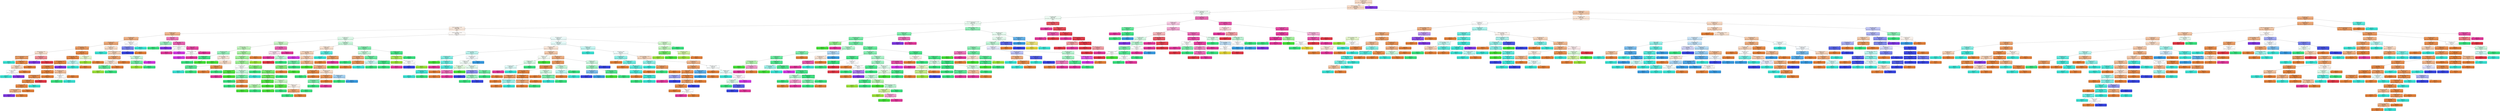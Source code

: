 digraph Tree {
node [shape=box, style="filled, rounded", color="black", fontname=helvetica] ;
edge [fontname=helvetica] ;
0 [label="row number <= 0.843\ngini = 0.77\nsamples = 10437\nvalue = [4286, 5, 103, 353, 1095, 1962, 447, 520, 832, 45\n522, 267]\nclass = A", fillcolor="#f8dcc9"] ;
1 [label="intercolumnar distance <= -0.073\ngini = 0.742\nsamples = 9720\nvalue = [4286, 5, 103, 353, 1095, 1962, 447, 520, 115, 45\n522, 267]\nclass = A", fillcolor="#f7d9c4"] ;
0 -> 1 [labeldistance=2.5, labelangle=45, headlabel="True"] ;
2 [label="modular ratio/ interlinear spacing <= 1.296\ngini = 0.83\nsamples = 3321\nvalue = [690, 5, 63, 313, 918, 401, 76, 86, 26, 45, 473\n225]\nclass = E", fillcolor="#eefdf4"] ;
1 -> 2 ;
3 [label="row number <= 0.396\ngini = 0.813\nsamples = 2903\nvalue = [690, 3, 63, 309, 877, 401, 70, 86, 21, 45, 156\n182]\nclass = E", fillcolor="#eefdf4"] ;
2 -> 3 ;
4 [label="modular ratio/ interlinear spacing <= 0.428\ngini = 0.792\nsamples = 2720\nvalue = [690, 3, 63, 309, 877, 401, 70, 86, 21, 45, 132\n23]\nclass = E", fillcolor="#edfdf3"] ;
3 -> 4 ;
5 [label="intercolumnar distance <= -1.548\ngini = 0.786\nsamples = 1858\nvalue = [627, 0, 47, 234, 359, 389, 34, 36, 12, 37, 63\n20]\nclass = A", fillcolor="#fbebdf"] ;
4 -> 5 ;
6 [label="exploitation <= 1.042\ngini = 0.593\nsamples = 395\nvalue = [245, 0, 10, 0, 28, 38, 0, 12, 12, 13, 19, 18]\nclass = A", fillcolor="#f0b68c"] ;
5 -> 6 ;
7 [label="row number <= 0.038\ngini = 0.538\nsamples = 369\nvalue = [245, 0, 10, 0, 26, 38, 0, 12, 11, 9, 0, 18]\nclass = A", fillcolor="#efb083"] ;
6 -> 7 ;
8 [label="lower margin <= 0.364\ngini = 0.484\nsamples = 341\nvalue = [241, 0, 10, 0, 26, 26, 0, 0, 11, 9, 0, 18]\nclass = A", fillcolor="#eda978"] ;
7 -> 8 ;
9 [label="interlinear spacing <= -0.535\ngini = 0.324\nsamples = 239\nvalue = [195, 0, 4, 0, 1, 10, 0, 0, 11, 0, 0, 18]\nclass = A", fillcolor="#ea9a60"] ;
8 -> 9 ;
10 [label="interlinear spacing <= -2.007\ngini = 0.659\nsamples = 57\nvalue = [27, 0, 0, 0, 0, 5, 0, 0, 8, 0, 0, 17]\nclass = A", fillcolor="#f8e0ce"] ;
9 -> 10 ;
11 [label="modular ratio/ interlinear spacing <= -3.647\ngini = 0.307\nsamples = 33\nvalue = [27, 0, 0, 0, 0, 5, 0, 0, 1, 0, 0, 0]\nclass = A", fillcolor="#eb9c63"] ;
10 -> 11 ;
12 [label="gini = 0.0\nsamples = 4\nvalue = [0, 0, 0, 0, 0, 4, 0, 0, 0, 0, 0, 0]\nclass = F", fillcolor="#39e5d7"] ;
11 -> 12 ;
13 [label="exploitation <= -2.717\ngini = 0.131\nsamples = 29\nvalue = [27, 0, 0, 0, 0, 1, 0, 0, 1, 0, 0, 0]\nclass = A", fillcolor="#e78a47"] ;
11 -> 13 ;
14 [label="row number <= -1.392\ngini = 0.625\nsamples = 4\nvalue = [2, 0, 0, 0, 0, 1, 0, 0, 1, 0, 0, 0]\nclass = A", fillcolor="#f6d5bd"] ;
13 -> 14 ;
15 [label="row number <= -3.045\ngini = 0.5\nsamples = 2\nvalue = [0, 0, 0, 0, 0, 1, 0, 0, 1, 0, 0, 0]\nclass = F", fillcolor="#ffffff"] ;
14 -> 15 ;
16 [label="gini = 0.0\nsamples = 1\nvalue = [0, 0, 0, 0, 0, 1, 0, 0, 0, 0, 0, 0]\nclass = F", fillcolor="#39e5d7"] ;
15 -> 16 ;
17 [label="gini = 0.0\nsamples = 1\nvalue = [0, 0, 0, 0, 0, 0, 0, 0, 1, 0, 0, 0]\nclass = I", fillcolor="#8139e5"] ;
15 -> 17 ;
18 [label="gini = 0.0\nsamples = 2\nvalue = [2, 0, 0, 0, 0, 0, 0, 0, 0, 0, 0, 0]\nclass = A", fillcolor="#e58139"] ;
14 -> 18 ;
19 [label="gini = 0.0\nsamples = 25\nvalue = [25, 0, 0, 0, 0, 0, 0, 0, 0, 0, 0, 0]\nclass = A", fillcolor="#e58139"] ;
13 -> 19 ;
20 [label="upper margin <= 0.51\ngini = 0.413\nsamples = 24\nvalue = [0, 0, 0, 0, 0, 0, 0, 0, 7, 0, 0, 17]\nclass = Y", fillcolor="#f08b93"] ;
10 -> 20 ;
21 [label="gini = 0.0\nsamples = 7\nvalue = [0, 0, 0, 0, 0, 0, 0, 0, 7, 0, 0, 0]\nclass = I", fillcolor="#8139e5"] ;
20 -> 21 ;
22 [label="gini = 0.0\nsamples = 17\nvalue = [0, 0, 0, 0, 0, 0, 0, 0, 0, 0, 0, 17]\nclass = Y", fillcolor="#e53947"] ;
20 -> 22 ;
23 [label="upper margin <= 14.112\ngini = 0.146\nsamples = 182\nvalue = [168, 0, 4, 0, 1, 5, 0, 0, 3, 0, 0, 1]\nclass = A", fillcolor="#e78b49"] ;
9 -> 23 ;
24 [label="weight,peak number <= 2.374\ngini = 0.11\nsamples = 175\nvalue = [165, 0, 0, 0, 1, 5, 0, 0, 3, 0, 0, 1]\nclass = A", fillcolor="#e78845"] ;
23 -> 24 ;
25 [label="interlinear spacing <= 3.618\ngini = 0.08\nsamples = 170\nvalue = [163, 0, 0, 0, 1, 2, 0, 0, 3, 0, 0, 1]\nclass = A", fillcolor="#e68641"] ;
24 -> 25 ;
26 [label="interlinear spacing <= 1.114\ngini = 0.069\nsamples = 169\nvalue = [163, 0, 0, 0, 1, 2, 0, 0, 2, 0, 0, 1]\nclass = A", fillcolor="#e68640"] ;
25 -> 26 ;
27 [label="lower margin <= -2.846\ngini = 0.048\nsamples = 164\nvalue = [160, 0, 0, 0, 0, 1, 0, 0, 2, 0, 0, 1]\nclass = A", fillcolor="#e6843e"] ;
26 -> 27 ;
28 [label="interlinear spacing <= 0.843\ngini = 0.186\nsamples = 40\nvalue = [36, 0, 0, 0, 0, 1, 0, 0, 2, 0, 0, 1]\nclass = A", fillcolor="#e88e4e"] ;
27 -> 28 ;
29 [label="row number <= -3.447\ngini = 0.145\nsamples = 39\nvalue = [36, 0, 0, 0, 0, 1, 0, 0, 2, 0, 0, 0]\nclass = A", fillcolor="#e78b49"] ;
28 -> 29 ;
30 [label="modular ratio <= -0.661\ngini = 0.1\nsamples = 38\nvalue = [36, 0, 0, 0, 0, 0, 0, 0, 2, 0, 0, 0]\nclass = A", fillcolor="#e68844"] ;
29 -> 30 ;
31 [label="weight,peak number <= -0.12\ngini = 0.408\nsamples = 7\nvalue = [5, 0, 0, 0, 0, 0, 0, 0, 2, 0, 0, 0]\nclass = A", fillcolor="#efb388"] ;
30 -> 31 ;
32 [label="gini = 0.0\nsamples = 2\nvalue = [0, 0, 0, 0, 0, 0, 0, 0, 2, 0, 0, 0]\nclass = I", fillcolor="#8139e5"] ;
31 -> 32 ;
33 [label="gini = 0.0\nsamples = 5\nvalue = [5, 0, 0, 0, 0, 0, 0, 0, 0, 0, 0, 0]\nclass = A", fillcolor="#e58139"] ;
31 -> 33 ;
34 [label="gini = 0.0\nsamples = 31\nvalue = [31, 0, 0, 0, 0, 0, 0, 0, 0, 0, 0, 0]\nclass = A", fillcolor="#e58139"] ;
30 -> 34 ;
35 [label="gini = 0.0\nsamples = 1\nvalue = [0, 0, 0, 0, 0, 1, 0, 0, 0, 0, 0, 0]\nclass = F", fillcolor="#39e5d7"] ;
29 -> 35 ;
36 [label="gini = 0.0\nsamples = 1\nvalue = [0, 0, 0, 0, 0, 0, 0, 0, 0, 0, 0, 1]\nclass = Y", fillcolor="#e53947"] ;
28 -> 36 ;
37 [label="gini = 0.0\nsamples = 124\nvalue = [124, 0, 0, 0, 0, 0, 0, 0, 0, 0, 0, 0]\nclass = A", fillcolor="#e58139"] ;
27 -> 37 ;
38 [label="upper margin <= 0.192\ngini = 0.56\nsamples = 5\nvalue = [3, 0, 0, 0, 1, 1, 0, 0, 0, 0, 0, 0]\nclass = A", fillcolor="#f2c09c"] ;
26 -> 38 ;
39 [label="upper margin <= 0.09\ngini = 0.5\nsamples = 2\nvalue = [0, 0, 0, 0, 1, 1, 0, 0, 0, 0, 0, 0]\nclass = E", fillcolor="#ffffff"] ;
38 -> 39 ;
40 [label="gini = 0.0\nsamples = 1\nvalue = [0, 0, 0, 0, 1, 0, 0, 0, 0, 0, 0, 0]\nclass = E", fillcolor="#39e581"] ;
39 -> 40 ;
41 [label="gini = 0.0\nsamples = 1\nvalue = [0, 0, 0, 0, 0, 1, 0, 0, 0, 0, 0, 0]\nclass = F", fillcolor="#39e5d7"] ;
39 -> 41 ;
42 [label="gini = 0.0\nsamples = 3\nvalue = [3, 0, 0, 0, 0, 0, 0, 0, 0, 0, 0, 0]\nclass = A", fillcolor="#e58139"] ;
38 -> 42 ;
43 [label="gini = 0.0\nsamples = 1\nvalue = [0, 0, 0, 0, 0, 0, 0, 0, 1, 0, 0, 0]\nclass = I", fillcolor="#8139e5"] ;
25 -> 43 ;
44 [label="upper margin <= 2.504\ngini = 0.48\nsamples = 5\nvalue = [2, 0, 0, 0, 0, 3, 0, 0, 0, 0, 0, 0]\nclass = F", fillcolor="#bdf6f2"] ;
24 -> 44 ;
45 [label="gini = 0.0\nsamples = 3\nvalue = [0, 0, 0, 0, 0, 3, 0, 0, 0, 0, 0, 0]\nclass = F", fillcolor="#39e5d7"] ;
44 -> 45 ;
46 [label="gini = 0.0\nsamples = 2\nvalue = [2, 0, 0, 0, 0, 0, 0, 0, 0, 0, 0, 0]\nclass = A", fillcolor="#e58139"] ;
44 -> 46 ;
47 [label="lower margin <= 0.156\ngini = 0.49\nsamples = 7\nvalue = [3, 0, 4, 0, 0, 0, 0, 0, 0, 0, 0, 0]\nclass = C", fillcolor="#e6f8ce"] ;
23 -> 47 ;
48 [label="gini = 0.0\nsamples = 4\nvalue = [0, 0, 4, 0, 0, 0, 0, 0, 0, 0, 0, 0]\nclass = C", fillcolor="#9de539"] ;
47 -> 48 ;
49 [label="gini = 0.0\nsamples = 3\nvalue = [3, 0, 0, 0, 0, 0, 0, 0, 0, 0, 0, 0]\nclass = A", fillcolor="#e58139"] ;
47 -> 49 ;
50 [label="lower margin <= 0.406\ngini = 0.701\nsamples = 102\nvalue = [46, 0, 6, 0, 25, 16, 0, 0, 0, 9, 0, 0]\nclass = A", fillcolor="#f8ddc9"] ;
8 -> 50 ;
51 [label="gini = 0.0\nsamples = 16\nvalue = [0, 0, 0, 0, 0, 16, 0, 0, 0, 0, 0, 0]\nclass = F", fillcolor="#39e5d7"] ;
50 -> 51 ;
52 [label="modular ratio/ interlinear spacing <= -1.417\ngini = 0.614\nsamples = 86\nvalue = [46, 0, 6, 0, 25, 0, 0, 0, 0, 9, 0, 0]\nclass = A", fillcolor="#f6d4bb"] ;
50 -> 52 ;
53 [label="lower margin <= 0.764\ngini = 0.356\nsamples = 59\nvalue = [46, 0, 2, 0, 11, 0, 0, 0, 0, 0, 0, 0]\nclass = A", fillcolor="#eca36f"] ;
52 -> 53 ;
54 [label="upper margin <= 0.298\ngini = 0.554\nsamples = 28\nvalue = [15, 0, 2, 0, 11, 0, 0, 0, 0, 0, 0, 0]\nclass = A", fillcolor="#f9e1d0"] ;
53 -> 54 ;
55 [label="exploitation <= -1.137\ngini = 0.26\nsamples = 13\nvalue = [0, 0, 2, 0, 11, 0, 0, 0, 0, 0, 0, 0]\nclass = E", fillcolor="#5dea98"] ;
54 -> 55 ;
56 [label="gini = 0.0\nsamples = 2\nvalue = [0, 0, 2, 0, 0, 0, 0, 0, 0, 0, 0, 0]\nclass = C", fillcolor="#9de539"] ;
55 -> 56 ;
57 [label="gini = 0.0\nsamples = 11\nvalue = [0, 0, 0, 0, 11, 0, 0, 0, 0, 0, 0, 0]\nclass = E", fillcolor="#39e581"] ;
55 -> 57 ;
58 [label="gini = 0.0\nsamples = 15\nvalue = [15, 0, 0, 0, 0, 0, 0, 0, 0, 0, 0, 0]\nclass = A", fillcolor="#e58139"] ;
54 -> 58 ;
59 [label="gini = 0.0\nsamples = 31\nvalue = [31, 0, 0, 0, 0, 0, 0, 0, 0, 0, 0, 0]\nclass = A", fillcolor="#e58139"] ;
53 -> 59 ;
60 [label="lower margin <= 3.406\ngini = 0.598\nsamples = 27\nvalue = [0, 0, 4, 0, 14, 0, 0, 0, 0, 9, 0, 0]\nclass = E", fillcolor="#c8f8dc"] ;
52 -> 60 ;
61 [label="exploitation <= -1.137\ngini = 0.346\nsamples = 18\nvalue = [0, 0, 4, 0, 14, 0, 0, 0, 0, 0, 0, 0]\nclass = E", fillcolor="#72eca5"] ;
60 -> 61 ;
62 [label="gini = 0.0\nsamples = 4\nvalue = [0, 0, 4, 0, 0, 0, 0, 0, 0, 0, 0, 0]\nclass = C", fillcolor="#9de539"] ;
61 -> 62 ;
63 [label="gini = 0.0\nsamples = 14\nvalue = [0, 0, 0, 0, 14, 0, 0, 0, 0, 0, 0, 0]\nclass = E", fillcolor="#39e581"] ;
61 -> 63 ;
64 [label="gini = 0.0\nsamples = 9\nvalue = [0, 0, 0, 0, 0, 0, 0, 0, 0, 9, 0, 0]\nclass = W", fillcolor="#d739e5"] ;
60 -> 64 ;
65 [label="exploitation <= -1.897\ngini = 0.612\nsamples = 28\nvalue = [4, 0, 0, 0, 0, 12, 0, 12, 0, 0, 0, 0]\nclass = F", fillcolor="#ffffff"] ;
7 -> 65 ;
66 [label="modular ratio <= -1.076\ngini = 0.375\nsamples = 16\nvalue = [4, 0, 0, 0, 0, 0, 0, 12, 0, 0, 0, 0]\nclass = H", fillcolor="#7b84ee"] ;
65 -> 66 ;
67 [label="gini = 0.0\nsamples = 12\nvalue = [0, 0, 0, 0, 0, 0, 0, 12, 0, 0, 0, 0]\nclass = H", fillcolor="#3947e5"] ;
66 -> 67 ;
68 [label="gini = 0.0\nsamples = 4\nvalue = [4, 0, 0, 0, 0, 0, 0, 0, 0, 0, 0, 0]\nclass = A", fillcolor="#e58139"] ;
66 -> 68 ;
69 [label="gini = 0.0\nsamples = 12\nvalue = [0, 0, 0, 0, 0, 12, 0, 0, 0, 0, 0, 0]\nclass = F", fillcolor="#39e5d7"] ;
65 -> 69 ;
70 [label="clases <= -0.972\ngini = 0.435\nsamples = 26\nvalue = [0, 0, 0, 0, 2, 0, 0, 0, 1, 4, 19, 0]\nclass = X", fillcolor="#ed78bc"] ;
6 -> 70 ;
71 [label="exploitation <= 1.838\ngini = 0.444\nsamples = 3\nvalue = [0, 0, 0, 0, 2, 0, 0, 0, 1, 0, 0, 0]\nclass = E", fillcolor="#9cf2c0"] ;
70 -> 71 ;
72 [label="gini = 0.0\nsamples = 2\nvalue = [0, 0, 0, 0, 2, 0, 0, 0, 0, 0, 0, 0]\nclass = E", fillcolor="#39e581"] ;
71 -> 72 ;
73 [label="gini = 0.0\nsamples = 1\nvalue = [0, 0, 0, 0, 0, 0, 0, 0, 1, 0, 0, 0]\nclass = I", fillcolor="#8139e5"] ;
71 -> 73 ;
74 [label="weight,peak number <= 0.44\ngini = 0.287\nsamples = 23\nvalue = [0, 0, 0, 0, 0, 0, 0, 0, 0, 4, 19, 0]\nclass = X", fillcolor="#ea63b2"] ;
70 -> 74 ;
75 [label="modular ratio/ interlinear spacing <= -0.435\ngini = 0.5\nsamples = 6\nvalue = [0, 0, 0, 0, 0, 0, 0, 0, 0, 3, 3, 0]\nclass = W", fillcolor="#ffffff"] ;
74 -> 75 ;
76 [label="gini = 0.0\nsamples = 3\nvalue = [0, 0, 0, 0, 0, 0, 0, 0, 0, 0, 3, 0]\nclass = X", fillcolor="#e5399d"] ;
75 -> 76 ;
77 [label="gini = 0.0\nsamples = 3\nvalue = [0, 0, 0, 0, 0, 0, 0, 0, 0, 3, 0, 0]\nclass = W", fillcolor="#d739e5"] ;
75 -> 77 ;
78 [label="clases <= -0.035\ngini = 0.111\nsamples = 17\nvalue = [0, 0, 0, 0, 0, 0, 0, 0, 0, 1, 16, 0]\nclass = X", fillcolor="#e745a3"] ;
74 -> 78 ;
79 [label="weight,peak number <= 1.788\ngini = 0.5\nsamples = 2\nvalue = [0, 0, 0, 0, 0, 0, 0, 0, 0, 1, 1, 0]\nclass = W", fillcolor="#ffffff"] ;
78 -> 79 ;
80 [label="gini = 0.0\nsamples = 1\nvalue = [0, 0, 0, 0, 0, 0, 0, 0, 0, 1, 0, 0]\nclass = W", fillcolor="#d739e5"] ;
79 -> 80 ;
81 [label="gini = 0.0\nsamples = 1\nvalue = [0, 0, 0, 0, 0, 0, 0, 0, 0, 0, 1, 0]\nclass = X", fillcolor="#e5399d"] ;
79 -> 81 ;
82 [label="gini = 0.0\nsamples = 15\nvalue = [0, 0, 0, 0, 0, 0, 0, 0, 0, 0, 15, 0]\nclass = X", fillcolor="#e5399d"] ;
78 -> 82 ;
83 [label="intercolumnar distance <= -0.184\ngini = 0.795\nsamples = 1463\nvalue = [382, 0, 37, 234, 331, 351, 34, 24, 0, 24, 44, 2]\nclass = A", fillcolor="#fefbf9"] ;
5 -> 83 ;
84 [label="row number <= 0.217\ngini = 0.752\nsamples = 714\nvalue = [141, 0, 15, 175, 266, 61, 13, 1, 0, 14, 26, 2]\nclass = E", fillcolor="#defbea"] ;
83 -> 84 ;
85 [label="exploitation <= 1.14\ngini = 0.682\nsamples = 335\nvalue = [39, 0, 9, 160, 88, 15, 0, 0, 0, 0, 22, 2]\nclass = D", fillcolor="#c9f7c5"] ;
84 -> 85 ;
86 [label="weight,peak number <= -1.177\ngini = 0.637\nsamples = 309\nvalue = [39, 0, 9, 160, 85, 15, 0, 0, 0, 0, 1, 0]\nclass = D", fillcolor="#c1f6bd"] ;
85 -> 86 ;
87 [label="upper margin <= -0.358\ngini = 0.545\nsamples = 45\nvalue = [10, 0, 0, 6, 28, 1, 0, 0, 0, 0, 0, 0]\nclass = E", fillcolor="#99f2be"] ;
86 -> 87 ;
88 [label="exploitation <= 0.561\ngini = 0.087\nsamples = 22\nvalue = [0, 0, 0, 1, 21, 0, 0, 0, 0, 0, 0, 0]\nclass = E", fillcolor="#42e687"] ;
87 -> 88 ;
89 [label="gini = 0.0\nsamples = 21\nvalue = [0, 0, 0, 0, 21, 0, 0, 0, 0, 0, 0, 0]\nclass = E", fillcolor="#39e581"] ;
88 -> 89 ;
90 [label="gini = 0.0\nsamples = 1\nvalue = [0, 0, 0, 1, 0, 0, 0, 0, 0, 0, 0, 0]\nclass = D", fillcolor="#47e539"] ;
88 -> 90 ;
91 [label="intercolumnar distance <= -0.302\ngini = 0.669\nsamples = 23\nvalue = [10, 0, 0, 5, 7, 1, 0, 0, 0, 0, 0, 0]\nclass = A", fillcolor="#fae7da"] ;
87 -> 91 ;
92 [label="gini = 0.0\nsamples = 5\nvalue = [0, 0, 0, 5, 0, 0, 0, 0, 0, 0, 0, 0]\nclass = D", fillcolor="#47e539"] ;
91 -> 92 ;
93 [label="clases <= -0.524\ngini = 0.537\nsamples = 18\nvalue = [10, 0, 0, 0, 7, 1, 0, 0, 0, 0, 0, 0]\nclass = A", fillcolor="#f8ddc9"] ;
91 -> 93 ;
94 [label="weight,peak number <= -3.756\ngini = 0.245\nsamples = 7\nvalue = [0, 0, 0, 0, 6, 1, 0, 0, 0, 0, 0, 0]\nclass = E", fillcolor="#5ae996"] ;
93 -> 94 ;
95 [label="gini = 0.0\nsamples = 1\nvalue = [0, 0, 0, 0, 0, 1, 0, 0, 0, 0, 0, 0]\nclass = F", fillcolor="#39e5d7"] ;
94 -> 95 ;
96 [label="gini = 0.0\nsamples = 6\nvalue = [0, 0, 0, 0, 6, 0, 0, 0, 0, 0, 0, 0]\nclass = E", fillcolor="#39e581"] ;
94 -> 96 ;
97 [label="exploitation <= 0.359\ngini = 0.165\nsamples = 11\nvalue = [10, 0, 0, 0, 1, 0, 0, 0, 0, 0, 0, 0]\nclass = A", fillcolor="#e88e4d"] ;
93 -> 97 ;
98 [label="gini = 0.0\nsamples = 10\nvalue = [10, 0, 0, 0, 0, 0, 0, 0, 0, 0, 0, 0]\nclass = A", fillcolor="#e58139"] ;
97 -> 98 ;
99 [label="gini = 0.0\nsamples = 1\nvalue = [0, 0, 0, 0, 1, 0, 0, 0, 0, 0, 0, 0]\nclass = E", fillcolor="#39e581"] ;
97 -> 99 ;
100 [label="upper margin <= 0.612\ngini = 0.597\nsamples = 264\nvalue = [29, 0, 9, 154, 57, 14, 0, 0, 0, 0, 1, 0]\nclass = D", fillcolor="#a9f3a2"] ;
86 -> 100 ;
101 [label="lower margin <= 0.629\ngini = 0.569\nsamples = 253\nvalue = [18, 0, 9, 154, 57, 14, 0, 0, 0, 0, 1, 0]\nclass = D", fillcolor="#a4f29d"] ;
100 -> 101 ;
102 [label="lower margin <= 0.284\ngini = 0.538\nsamples = 244\nvalue = [18, 0, 0, 154, 57, 14, 0, 0, 0, 0, 1, 0]\nclass = D", fillcolor="#a0f298"] ;
101 -> 102 ;
103 [label="row number <= 0.128\ngini = 0.716\nsamples = 69\nvalue = [7, 0, 0, 23, 24, 14, 0, 0, 0, 0, 1, 0]\nclass = E", fillcolor="#fbfefc"] ;
102 -> 103 ;
104 [label="interlinear spacing <= -1.875\ngini = 0.08\nsamples = 24\nvalue = [0, 0, 0, 23, 0, 0, 0, 0, 0, 0, 1, 0]\nclass = D", fillcolor="#4fe642"] ;
103 -> 104 ;
105 [label="gini = 0.0\nsamples = 1\nvalue = [0, 0, 0, 0, 0, 0, 0, 0, 0, 0, 1, 0]\nclass = X", fillcolor="#e5399d"] ;
104 -> 105 ;
106 [label="gini = 0.0\nsamples = 23\nvalue = [0, 0, 0, 23, 0, 0, 0, 0, 0, 0, 0, 0]\nclass = D", fillcolor="#47e539"] ;
104 -> 106 ;
107 [label="upper margin <= 0.239\ngini = 0.595\nsamples = 45\nvalue = [7, 0, 0, 0, 24, 14, 0, 0, 0, 0, 0, 0]\nclass = E", fillcolor="#bff7d6"] ;
103 -> 107 ;
108 [label="lower margin <= 0.237\ngini = 0.35\nsamples = 31\nvalue = [7, 0, 0, 0, 24, 0, 0, 0, 0, 0, 0, 0]\nclass = E", fillcolor="#73eda6"] ;
107 -> 108 ;
109 [label="gini = 0.0\nsamples = 23\nvalue = [0, 0, 0, 0, 23, 0, 0, 0, 0, 0, 0, 0]\nclass = E", fillcolor="#39e581"] ;
108 -> 109 ;
110 [label="modular ratio <= -0.37\ngini = 0.219\nsamples = 8\nvalue = [7, 0, 0, 0, 1, 0, 0, 0, 0, 0, 0, 0]\nclass = A", fillcolor="#e99355"] ;
108 -> 110 ;
111 [label="gini = 0.0\nsamples = 1\nvalue = [0, 0, 0, 0, 1, 0, 0, 0, 0, 0, 0, 0]\nclass = E", fillcolor="#39e581"] ;
110 -> 111 ;
112 [label="gini = 0.0\nsamples = 7\nvalue = [7, 0, 0, 0, 0, 0, 0, 0, 0, 0, 0, 0]\nclass = A", fillcolor="#e58139"] ;
110 -> 112 ;
113 [label="gini = 0.0\nsamples = 14\nvalue = [0, 0, 0, 0, 0, 14, 0, 0, 0, 0, 0, 0]\nclass = F", fillcolor="#39e5d7"] ;
107 -> 113 ;
114 [label="row number <= -1.392\ngini = 0.4\nsamples = 175\nvalue = [11, 0, 0, 131, 33, 0, 0, 0, 0, 0, 0, 0]\nclass = D", fillcolor="#80ed76"] ;
102 -> 114 ;
115 [label="gini = 0.0\nsamples = 7\nvalue = [0, 0, 0, 0, 7, 0, 0, 0, 0, 0, 0, 0]\nclass = E", fillcolor="#39e581"] ;
114 -> 115 ;
116 [label="upper margin <= 0.396\ngini = 0.364\nsamples = 168\nvalue = [11, 0, 0, 131, 26, 0, 0, 0, 0, 0, 0, 0]\nclass = D", fillcolor="#77ec6d"] ;
114 -> 116 ;
117 [label="intercolumnar distance <= -0.222\ngini = 0.326\nsamples = 162\nvalue = [11, 0, 0, 131, 20, 0, 0, 0, 0, 0, 0, 0]\nclass = D", fillcolor="#6feb64"] ;
116 -> 117 ;
118 [label="lower margin <= 0.39\ngini = 0.127\nsamples = 117\nvalue = [0, 0, 0, 109, 8, 0, 0, 0, 0, 0, 0, 0]\nclass = D", fillcolor="#55e748"] ;
117 -> 118 ;
119 [label="lower margin <= 0.344\ngini = 0.463\nsamples = 22\nvalue = [0, 0, 0, 14, 8, 0, 0, 0, 0, 0, 0, 0]\nclass = D", fillcolor="#b0f4aa"] ;
118 -> 119 ;
120 [label="gini = 0.0\nsamples = 14\nvalue = [0, 0, 0, 14, 0, 0, 0, 0, 0, 0, 0, 0]\nclass = D", fillcolor="#47e539"] ;
119 -> 120 ;
121 [label="gini = 0.0\nsamples = 8\nvalue = [0, 0, 0, 0, 8, 0, 0, 0, 0, 0, 0, 0]\nclass = E", fillcolor="#39e581"] ;
119 -> 121 ;
122 [label="gini = 0.0\nsamples = 95\nvalue = [0, 0, 0, 95, 0, 0, 0, 0, 0, 0, 0, 0]\nclass = D", fillcolor="#47e539"] ;
118 -> 122 ;
123 [label="lower margin <= 0.419\ngini = 0.63\nsamples = 45\nvalue = [11, 0, 0, 22, 12, 0, 0, 0, 0, 0, 0, 0]\nclass = D", fillcolor="#c7f7c3"] ;
117 -> 123 ;
124 [label="exploitation <= 0.929\ngini = 0.153\nsamples = 24\nvalue = [0, 0, 0, 22, 2, 0, 0, 0, 0, 0, 0, 0]\nclass = D", fillcolor="#58e74b"] ;
123 -> 124 ;
125 [label="gini = 0.0\nsamples = 22\nvalue = [0, 0, 0, 22, 0, 0, 0, 0, 0, 0, 0, 0]\nclass = D", fillcolor="#47e539"] ;
124 -> 125 ;
126 [label="gini = 0.0\nsamples = 2\nvalue = [0, 0, 0, 0, 2, 0, 0, 0, 0, 0, 0, 0]\nclass = E", fillcolor="#39e581"] ;
124 -> 126 ;
127 [label="exploitation <= -0.142\ngini = 0.499\nsamples = 21\nvalue = [11, 0, 0, 0, 10, 0, 0, 0, 0, 0, 0, 0]\nclass = A", fillcolor="#fdf4ed"] ;
123 -> 127 ;
128 [label="row number <= -0.14\ngini = 0.337\nsamples = 14\nvalue = [11, 0, 0, 0, 3, 0, 0, 0, 0, 0, 0, 0]\nclass = A", fillcolor="#eca36f"] ;
127 -> 128 ;
129 [label="gini = 0.0\nsamples = 3\nvalue = [0, 0, 0, 0, 3, 0, 0, 0, 0, 0, 0, 0]\nclass = E", fillcolor="#39e581"] ;
128 -> 129 ;
130 [label="gini = 0.0\nsamples = 11\nvalue = [11, 0, 0, 0, 0, 0, 0, 0, 0, 0, 0, 0]\nclass = A", fillcolor="#e58139"] ;
128 -> 130 ;
131 [label="gini = 0.0\nsamples = 7\nvalue = [0, 0, 0, 0, 7, 0, 0, 0, 0, 0, 0, 0]\nclass = E", fillcolor="#39e581"] ;
127 -> 131 ;
132 [label="gini = 0.0\nsamples = 6\nvalue = [0, 0, 0, 0, 6, 0, 0, 0, 0, 0, 0, 0]\nclass = E", fillcolor="#39e581"] ;
116 -> 132 ;
133 [label="gini = 0.0\nsamples = 9\nvalue = [0, 0, 9, 0, 0, 0, 0, 0, 0, 0, 0, 0]\nclass = C", fillcolor="#9de539"] ;
101 -> 133 ;
134 [label="gini = 0.0\nsamples = 11\nvalue = [11, 0, 0, 0, 0, 0, 0, 0, 0, 0, 0, 0]\nclass = A", fillcolor="#e58139"] ;
100 -> 134 ;
135 [label="intercolumnar distance <= -0.4\ngini = 0.328\nsamples = 26\nvalue = [0, 0, 0, 0, 3, 0, 0, 0, 0, 0, 21, 2]\nclass = X", fillcolor="#eb64b2"] ;
85 -> 135 ;
136 [label="intercolumnar distance <= -0.758\ngini = 0.642\nsamples = 9\nvalue = [0, 0, 0, 0, 3, 0, 0, 0, 0, 0, 4, 2]\nclass = X", fillcolor="#fbdeef"] ;
135 -> 136 ;
137 [label="gini = 0.0\nsamples = 4\nvalue = [0, 0, 0, 0, 0, 0, 0, 0, 0, 0, 4, 0]\nclass = X", fillcolor="#e5399d"] ;
136 -> 137 ;
138 [label="lower margin <= 0.328\ngini = 0.48\nsamples = 5\nvalue = [0, 0, 0, 0, 3, 0, 0, 0, 0, 0, 0, 2]\nclass = E", fillcolor="#bdf6d5"] ;
136 -> 138 ;
139 [label="gini = 0.0\nsamples = 2\nvalue = [0, 0, 0, 0, 0, 0, 0, 0, 0, 0, 0, 2]\nclass = Y", fillcolor="#e53947"] ;
138 -> 139 ;
140 [label="gini = 0.0\nsamples = 3\nvalue = [0, 0, 0, 0, 3, 0, 0, 0, 0, 0, 0, 0]\nclass = E", fillcolor="#39e581"] ;
138 -> 140 ;
141 [label="gini = 0.0\nsamples = 17\nvalue = [0, 0, 0, 0, 0, 0, 0, 0, 0, 0, 17, 0]\nclass = X", fillcolor="#e5399d"] ;
135 -> 141 ;
142 [label="lower margin <= 0.12\ngini = 0.688\nsamples = 379\nvalue = [102, 0, 6, 15, 178, 46, 13, 1, 0, 14, 4, 0]\nclass = E", fillcolor="#c9f8dc"] ;
84 -> 142 ;
143 [label="exploitation <= 0.855\ngini = 0.756\nsamples = 164\nvalue = [65, 0, 0, 9, 26, 35, 13, 0, 0, 14, 2, 0]\nclass = A", fillcolor="#f9e2d1"] ;
142 -> 143 ;
144 [label="intercolumnar distance <= -0.641\ngini = 0.688\nsamples = 123\nvalue = [60, 0, 0, 9, 26, 0, 13, 0, 0, 14, 1, 0]\nclass = A", fillcolor="#f6d3ba"] ;
143 -> 144 ;
145 [label="gini = 0.0\nsamples = 14\nvalue = [0, 0, 0, 0, 0, 0, 0, 0, 0, 14, 0, 0]\nclass = W", fillcolor="#d739e5"] ;
144 -> 145 ;
146 [label="modular ratio <= -0.578\ngini = 0.619\nsamples = 109\nvalue = [60, 0, 0, 9, 26, 0, 13, 0, 0, 0, 1, 0]\nclass = A", fillcolor="#f4cbae"] ;
144 -> 146 ;
147 [label="exploitation <= -0.657\ngini = 0.364\nsamples = 18\nvalue = [1, 0, 0, 3, 14, 0, 0, 0, 0, 0, 0, 0]\nclass = E", fillcolor="#6eeca3"] ;
146 -> 147 ;
148 [label="interlinear spacing <= -3.026\ngini = 0.375\nsamples = 4\nvalue = [1, 0, 0, 3, 0, 0, 0, 0, 0, 0, 0, 0]\nclass = D", fillcolor="#84ee7b"] ;
147 -> 148 ;
149 [label="gini = 0.0\nsamples = 1\nvalue = [1, 0, 0, 0, 0, 0, 0, 0, 0, 0, 0, 0]\nclass = A", fillcolor="#e58139"] ;
148 -> 149 ;
150 [label="gini = 0.0\nsamples = 3\nvalue = [0, 0, 0, 3, 0, 0, 0, 0, 0, 0, 0, 0]\nclass = D", fillcolor="#47e539"] ;
148 -> 150 ;
151 [label="gini = 0.0\nsamples = 14\nvalue = [0, 0, 0, 0, 14, 0, 0, 0, 0, 0, 0, 0]\nclass = E", fillcolor="#39e581"] ;
147 -> 151 ;
152 [label="exploitation <= -0.802\ngini = 0.537\nsamples = 91\nvalue = [59, 0, 0, 6, 12, 0, 13, 0, 0, 0, 1, 0]\nclass = A", fillcolor="#f0b58a"] ;
146 -> 152 ;
153 [label="gini = 0.0\nsamples = 6\nvalue = [0, 0, 0, 6, 0, 0, 0, 0, 0, 0, 0, 0]\nclass = D", fillcolor="#47e539"] ;
152 -> 153 ;
154 [label="upper margin <= -0.189\ngini = 0.475\nsamples = 85\nvalue = [59, 0, 0, 0, 12, 0, 13, 0, 0, 0, 1, 0]\nclass = A", fillcolor="#eeae80"] ;
152 -> 154 ;
155 [label="lower margin <= -1.608\ngini = 0.097\nsamples = 39\nvalue = [37, 0, 0, 0, 2, 0, 0, 0, 0, 0, 0, 0]\nclass = A", fillcolor="#e68844"] ;
154 -> 155 ;
156 [label="gini = 0.0\nsamples = 2\nvalue = [0, 0, 0, 0, 2, 0, 0, 0, 0, 0, 0, 0]\nclass = E", fillcolor="#39e581"] ;
155 -> 156 ;
157 [label="gini = 0.0\nsamples = 37\nvalue = [37, 0, 0, 0, 0, 0, 0, 0, 0, 0, 0, 0]\nclass = A", fillcolor="#e58139"] ;
155 -> 157 ;
158 [label="lower margin <= -0.003\ngini = 0.644\nsamples = 46\nvalue = [22, 0, 0, 0, 10, 0, 13, 0, 0, 0, 1, 0]\nclass = A", fillcolor="#f8ddc9"] ;
154 -> 158 ;
159 [label="upper margin <= 0.141\ngini = 0.269\nsamples = 26\nvalue = [22, 0, 0, 0, 3, 0, 0, 0, 0, 0, 1, 0]\nclass = A", fillcolor="#ea975b"] ;
158 -> 159 ;
160 [label="interlinear spacing <= 0.755\ngini = 0.375\nsamples = 4\nvalue = [0, 0, 0, 0, 3, 0, 0, 0, 0, 0, 1, 0]\nclass = E", fillcolor="#7beeab"] ;
159 -> 160 ;
161 [label="gini = 0.0\nsamples = 3\nvalue = [0, 0, 0, 0, 3, 0, 0, 0, 0, 0, 0, 0]\nclass = E", fillcolor="#39e581"] ;
160 -> 161 ;
162 [label="gini = 0.0\nsamples = 1\nvalue = [0, 0, 0, 0, 0, 0, 0, 0, 0, 0, 1, 0]\nclass = X", fillcolor="#e5399d"] ;
160 -> 162 ;
163 [label="gini = 0.0\nsamples = 22\nvalue = [22, 0, 0, 0, 0, 0, 0, 0, 0, 0, 0, 0]\nclass = A", fillcolor="#e58139"] ;
159 -> 163 ;
164 [label="exploitation <= -0.069\ngini = 0.455\nsamples = 20\nvalue = [0, 0, 0, 0, 7, 0, 13, 0, 0, 0, 0, 0]\nclass = G", fillcolor="#a4d2f3"] ;
158 -> 164 ;
165 [label="gini = 0.0\nsamples = 7\nvalue = [0, 0, 0, 0, 7, 0, 0, 0, 0, 0, 0, 0]\nclass = E", fillcolor="#39e581"] ;
164 -> 165 ;
166 [label="gini = 0.0\nsamples = 13\nvalue = [0, 0, 0, 0, 0, 0, 13, 0, 0, 0, 0, 0]\nclass = G", fillcolor="#399de5"] ;
164 -> 166 ;
167 [label="exploitation <= 0.99\ngini = 0.256\nsamples = 41\nvalue = [5, 0, 0, 0, 0, 35, 0, 0, 0, 0, 1, 0]\nclass = F", fillcolor="#5ae9de"] ;
143 -> 167 ;
168 [label="gini = 0.0\nsamples = 35\nvalue = [0, 0, 0, 0, 0, 35, 0, 0, 0, 0, 0, 0]\nclass = F", fillcolor="#39e5d7"] ;
167 -> 168 ;
169 [label="upper margin <= -0.338\ngini = 0.278\nsamples = 6\nvalue = [5, 0, 0, 0, 0, 0, 0, 0, 0, 0, 1, 0]\nclass = A", fillcolor="#ea9a61"] ;
167 -> 169 ;
170 [label="gini = 0.0\nsamples = 5\nvalue = [5, 0, 0, 0, 0, 0, 0, 0, 0, 0, 0, 0]\nclass = A", fillcolor="#e58139"] ;
169 -> 170 ;
171 [label="gini = 0.0\nsamples = 1\nvalue = [0, 0, 0, 0, 0, 0, 0, 0, 0, 0, 1, 0]\nclass = X", fillcolor="#e5399d"] ;
169 -> 171 ;
172 [label="upper margin <= -0.103\ngini = 0.466\nsamples = 215\nvalue = [37, 0, 6, 6, 152, 11, 0, 1, 0, 0, 2, 0]\nclass = E", fillcolor="#7feeae"] ;
142 -> 172 ;
173 [label="lower margin <= 0.389\ngini = 0.621\nsamples = 115\nvalue = [37, 0, 0, 6, 59, 11, 0, 0, 0, 0, 2, 0]\nclass = E", fillcolor="#c7f8db"] ;
172 -> 173 ;
174 [label="intercolumnar distance <= -0.345\ngini = 0.435\nsamples = 51\nvalue = [37, 0, 0, 6, 8, 0, 0, 0, 0, 0, 0, 0]\nclass = A", fillcolor="#edaa79"] ;
173 -> 174 ;
175 [label="gini = 0.0\nsamples = 8\nvalue = [0, 0, 0, 0, 8, 0, 0, 0, 0, 0, 0, 0]\nclass = E", fillcolor="#39e581"] ;
174 -> 175 ;
176 [label="upper margin <= -0.637\ngini = 0.24\nsamples = 43\nvalue = [37, 0, 0, 6, 0, 0, 0, 0, 0, 0, 0, 0]\nclass = A", fillcolor="#e99559"] ;
174 -> 176 ;
177 [label="gini = 0.0\nsamples = 6\nvalue = [0, 0, 0, 6, 0, 0, 0, 0, 0, 0, 0, 0]\nclass = D", fillcolor="#47e539"] ;
176 -> 177 ;
178 [label="gini = 0.0\nsamples = 37\nvalue = [37, 0, 0, 0, 0, 0, 0, 0, 0, 0, 0, 0]\nclass = A", fillcolor="#e58139"] ;
176 -> 178 ;
179 [label="exploitation <= -0.897\ngini = 0.334\nsamples = 64\nvalue = [0, 0, 0, 0, 51, 11, 0, 0, 0, 0, 2, 0]\nclass = E", fillcolor="#6aeba0"] ;
173 -> 179 ;
180 [label="upper margin <= -0.35\ngini = 0.488\nsamples = 19\nvalue = [0, 0, 0, 0, 8, 11, 0, 0, 0, 0, 0, 0]\nclass = F", fillcolor="#c9f8f4"] ;
179 -> 180 ;
181 [label="gini = 0.0\nsamples = 11\nvalue = [0, 0, 0, 0, 0, 11, 0, 0, 0, 0, 0, 0]\nclass = F", fillcolor="#39e5d7"] ;
180 -> 181 ;
182 [label="gini = 0.0\nsamples = 8\nvalue = [0, 0, 0, 0, 8, 0, 0, 0, 0, 0, 0, 0]\nclass = E", fillcolor="#39e581"] ;
180 -> 182 ;
183 [label="lower margin <= 0.552\ngini = 0.085\nsamples = 45\nvalue = [0, 0, 0, 0, 43, 0, 0, 0, 0, 0, 2, 0]\nclass = E", fillcolor="#42e687"] ;
179 -> 183 ;
184 [label="gini = 0.0\nsamples = 43\nvalue = [0, 0, 0, 0, 43, 0, 0, 0, 0, 0, 0, 0]\nclass = E", fillcolor="#39e581"] ;
183 -> 184 ;
185 [label="gini = 0.0\nsamples = 2\nvalue = [0, 0, 0, 0, 0, 0, 0, 0, 0, 0, 2, 0]\nclass = X", fillcolor="#e5399d"] ;
183 -> 185 ;
186 [label="exploitation <= -0.579\ngini = 0.131\nsamples = 100\nvalue = [0, 0, 6, 0, 93, 0, 0, 1, 0, 0, 0, 0]\nclass = E", fillcolor="#48e78a"] ;
172 -> 186 ;
187 [label="weight,peak number <= -0.623\ngini = 0.245\nsamples = 7\nvalue = [0, 0, 6, 0, 0, 0, 0, 1, 0, 0, 0, 0]\nclass = C", fillcolor="#ade95a"] ;
186 -> 187 ;
188 [label="gini = 0.0\nsamples = 5\nvalue = [0, 0, 5, 0, 0, 0, 0, 0, 0, 0, 0, 0]\nclass = C", fillcolor="#9de539"] ;
187 -> 188 ;
189 [label="interlinear spacing <= 0.409\ngini = 0.5\nsamples = 2\nvalue = [0, 0, 1, 0, 0, 0, 0, 1, 0, 0, 0, 0]\nclass = C", fillcolor="#ffffff"] ;
187 -> 189 ;
190 [label="gini = 0.0\nsamples = 1\nvalue = [0, 0, 0, 0, 0, 0, 0, 1, 0, 0, 0, 0]\nclass = H", fillcolor="#3947e5"] ;
189 -> 190 ;
191 [label="gini = 0.0\nsamples = 1\nvalue = [0, 0, 1, 0, 0, 0, 0, 0, 0, 0, 0, 0]\nclass = C", fillcolor="#9de539"] ;
189 -> 191 ;
192 [label="gini = 0.0\nsamples = 93\nvalue = [0, 0, 0, 0, 93, 0, 0, 0, 0, 0, 0, 0]\nclass = E", fillcolor="#39e581"] ;
186 -> 192 ;
193 [label="lower margin <= 0.497\ngini = 0.729\nsamples = 749\nvalue = [241, 0, 22, 59, 65, 290, 21, 23, 0, 10, 18, 0]\nclass = F", fillcolor="#ecfcfb"] ;
83 -> 193 ;
194 [label="exploitation <= 0.137\ngini = 0.678\nsamples = 666\nvalue = [234, 0, 0, 22, 48, 290, 21, 23, 0, 10, 18, 0]\nclass = F", fillcolor="#e5fcfa"] ;
193 -> 194 ;
195 [label="modular ratio <= -0.204\ngini = 0.777\nsamples = 210\nvalue = [77, 0, 0, 22, 33, 44, 10, 10, 0, 0, 14, 0]\nclass = A", fillcolor="#fae6d8"] ;
194 -> 195 ;
196 [label="intercolumnar distance <= -0.123\ngini = 0.762\nsamples = 76\nvalue = [5, 0, 0, 11, 7, 32, 7, 5, 0, 0, 9, 0]\nclass = F", fillcolor="#bff7f2"] ;
195 -> 196 ;
197 [label="lower margin <= -3.059\ngini = 0.504\nsamples = 47\nvalue = [3, 0, 0, 6, 1, 32, 0, 0, 0, 0, 5, 0]\nclass = F", fillcolor="#81efe6"] ;
196 -> 197 ;
198 [label="gini = 0.0\nsamples = 6\nvalue = [0, 0, 0, 6, 0, 0, 0, 0, 0, 0, 0, 0]\nclass = D", fillcolor="#47e539"] ;
197 -> 198 ;
199 [label="upper margin <= -0.597\ngini = 0.37\nsamples = 41\nvalue = [3, 0, 0, 0, 1, 32, 0, 0, 0, 0, 5, 0]\nclass = F", fillcolor="#6aece1"] ;
197 -> 199 ;
200 [label="gini = 0.0\nsamples = 5\nvalue = [0, 0, 0, 0, 0, 0, 0, 0, 0, 0, 5, 0]\nclass = X", fillcolor="#e5399d"] ;
199 -> 200 ;
201 [label="exploitation <= -0.05\ngini = 0.202\nsamples = 36\nvalue = [3, 0, 0, 0, 1, 32, 0, 0, 0, 0, 0, 0]\nclass = F", fillcolor="#51e8dc"] ;
199 -> 201 ;
202 [label="interlinear spacing <= 0.579\ngini = 0.059\nsamples = 33\nvalue = [0, 0, 0, 0, 1, 32, 0, 0, 0, 0, 0, 0]\nclass = F", fillcolor="#3fe6d8"] ;
201 -> 202 ;
203 [label="gini = 0.0\nsamples = 32\nvalue = [0, 0, 0, 0, 0, 32, 0, 0, 0, 0, 0, 0]\nclass = F", fillcolor="#39e5d7"] ;
202 -> 203 ;
204 [label="gini = 0.0\nsamples = 1\nvalue = [0, 0, 0, 0, 1, 0, 0, 0, 0, 0, 0, 0]\nclass = E", fillcolor="#39e581"] ;
202 -> 204 ;
205 [label="gini = 0.0\nsamples = 3\nvalue = [3, 0, 0, 0, 0, 0, 0, 0, 0, 0, 0, 0]\nclass = A", fillcolor="#e58139"] ;
201 -> 205 ;
206 [label="upper margin <= 0.368\ngini = 0.816\nsamples = 29\nvalue = [2, 0, 0, 5, 6, 0, 7, 5, 0, 0, 4, 0]\nclass = G", fillcolor="#f6fbfe"] ;
196 -> 206 ;
207 [label="exploitation <= -0.464\ngini = 0.781\nsamples = 22\nvalue = [2, 0, 0, 5, 6, 0, 0, 5, 0, 0, 4, 0]\nclass = E", fillcolor="#f3fdf8"] ;
206 -> 207 ;
208 [label="upper margin <= -0.028\ngini = 0.58\nsamples = 10\nvalue = [1, 0, 0, 5, 0, 0, 0, 0, 0, 0, 4, 0]\nclass = D", fillcolor="#e0fbde"] ;
207 -> 208 ;
209 [label="lower margin <= -1.411\ngini = 0.32\nsamples = 5\nvalue = [1, 0, 0, 0, 0, 0, 0, 0, 0, 0, 4, 0]\nclass = X", fillcolor="#ec6ab6"] ;
208 -> 209 ;
210 [label="gini = 0.0\nsamples = 1\nvalue = [1, 0, 0, 0, 0, 0, 0, 0, 0, 0, 0, 0]\nclass = A", fillcolor="#e58139"] ;
209 -> 210 ;
211 [label="gini = 0.0\nsamples = 4\nvalue = [0, 0, 0, 0, 0, 0, 0, 0, 0, 0, 4, 0]\nclass = X", fillcolor="#e5399d"] ;
209 -> 211 ;
212 [label="gini = 0.0\nsamples = 5\nvalue = [0, 0, 0, 5, 0, 0, 0, 0, 0, 0, 0, 0]\nclass = D", fillcolor="#47e539"] ;
208 -> 212 ;
213 [label="lower margin <= 0.326\ngini = 0.569\nsamples = 12\nvalue = [1, 0, 0, 0, 6, 0, 0, 5, 0, 0, 0, 0]\nclass = E", fillcolor="#e3fbed"] ;
207 -> 213 ;
214 [label="weight,peak number <= 0.124\ngini = 0.408\nsamples = 7\nvalue = [0, 0, 0, 0, 2, 0, 0, 5, 0, 0, 0, 0]\nclass = H", fillcolor="#8891ef"] ;
213 -> 214 ;
215 [label="gini = 0.0\nsamples = 4\nvalue = [0, 0, 0, 0, 0, 0, 0, 4, 0, 0, 0, 0]\nclass = H", fillcolor="#3947e5"] ;
214 -> 215 ;
216 [label="interlinear spacing <= 0.371\ngini = 0.444\nsamples = 3\nvalue = [0, 0, 0, 0, 2, 0, 0, 1, 0, 0, 0, 0]\nclass = E", fillcolor="#9cf2c0"] ;
214 -> 216 ;
217 [label="gini = 0.0\nsamples = 2\nvalue = [0, 0, 0, 0, 2, 0, 0, 0, 0, 0, 0, 0]\nclass = E", fillcolor="#39e581"] ;
216 -> 217 ;
218 [label="gini = 0.0\nsamples = 1\nvalue = [0, 0, 0, 0, 0, 0, 0, 1, 0, 0, 0, 0]\nclass = H", fillcolor="#3947e5"] ;
216 -> 218 ;
219 [label="clases <= -0.541\ngini = 0.32\nsamples = 5\nvalue = [1, 0, 0, 0, 4, 0, 0, 0, 0, 0, 0, 0]\nclass = E", fillcolor="#6aeca0"] ;
213 -> 219 ;
220 [label="gini = 0.0\nsamples = 4\nvalue = [0, 0, 0, 0, 4, 0, 0, 0, 0, 0, 0, 0]\nclass = E", fillcolor="#39e581"] ;
219 -> 220 ;
221 [label="gini = 0.0\nsamples = 1\nvalue = [1, 0, 0, 0, 0, 0, 0, 0, 0, 0, 0, 0]\nclass = A", fillcolor="#e58139"] ;
219 -> 221 ;
222 [label="gini = 0.0\nsamples = 7\nvalue = [0, 0, 0, 0, 0, 0, 7, 0, 0, 0, 0, 0]\nclass = G", fillcolor="#399de5"] ;
206 -> 222 ;
223 [label="exploitation <= -0.879\ngini = 0.656\nsamples = 134\nvalue = [72, 0, 0, 11, 26, 12, 3, 5, 0, 0, 5, 0]\nclass = A", fillcolor="#f4c9ab"] ;
195 -> 223 ;
224 [label="exploitation <= -0.91\ngini = 0.731\nsamples = 30\nvalue = [0, 0, 0, 10, 9, 6, 0, 0, 0, 0, 5, 0]\nclass = D", fillcolor="#f6fef6"] ;
223 -> 224 ;
225 [label="exploitation <= -0.95\ngini = 0.645\nsamples = 20\nvalue = [0, 0, 0, 0, 9, 6, 0, 0, 0, 0, 5, 0]\nclass = E", fillcolor="#d5f9e4"] ;
224 -> 225 ;
226 [label="row number <= 0.262\ngini = 0.496\nsamples = 11\nvalue = [0, 0, 0, 0, 0, 6, 0, 0, 0, 0, 5, 0]\nclass = F", fillcolor="#defbf8"] ;
225 -> 226 ;
227 [label="gini = 0.0\nsamples = 5\nvalue = [0, 0, 0, 0, 0, 0, 0, 0, 0, 0, 5, 0]\nclass = X", fillcolor="#e5399d"] ;
226 -> 227 ;
228 [label="gini = 0.0\nsamples = 6\nvalue = [0, 0, 0, 0, 0, 6, 0, 0, 0, 0, 0, 0]\nclass = F", fillcolor="#39e5d7"] ;
226 -> 228 ;
229 [label="gini = 0.0\nsamples = 9\nvalue = [0, 0, 0, 0, 9, 0, 0, 0, 0, 0, 0, 0]\nclass = E", fillcolor="#39e581"] ;
225 -> 229 ;
230 [label="gini = 0.0\nsamples = 10\nvalue = [0, 0, 0, 10, 0, 0, 0, 0, 0, 0, 0, 0]\nclass = D", fillcolor="#47e539"] ;
224 -> 230 ;
231 [label="upper margin <= 0.148\ngini = 0.487\nsamples = 104\nvalue = [72, 0, 0, 1, 17, 6, 3, 5, 0, 0, 0, 0]\nclass = A", fillcolor="#efaf82"] ;
223 -> 231 ;
232 [label="lower margin <= 0.321\ngini = 0.3\nsamples = 87\nvalue = [72, 0, 0, 0, 9, 6, 0, 0, 0, 0, 0, 0]\nclass = A", fillcolor="#ea995f"] ;
231 -> 232 ;
233 [label="modular ratio/ interlinear spacing <= 0.298\ngini = 0.169\nsamples = 77\nvalue = [70, 0, 0, 0, 4, 3, 0, 0, 0, 0, 0, 0]\nclass = A", fillcolor="#e78d4c"] ;
232 -> 233 ;
234 [label="weight,peak number <= -1.353\ngini = 0.082\nsamples = 71\nvalue = [68, 0, 0, 0, 1, 2, 0, 0, 0, 0, 0, 0]\nclass = A", fillcolor="#e68642"] ;
233 -> 234 ;
235 [label="exploitation <= -0.396\ngini = 0.278\nsamples = 12\nvalue = [10, 0, 0, 0, 0, 2, 0, 0, 0, 0, 0, 0]\nclass = A", fillcolor="#ea9a61"] ;
234 -> 235 ;
236 [label="gini = 0.0\nsamples = 9\nvalue = [9, 0, 0, 0, 0, 0, 0, 0, 0, 0, 0, 0]\nclass = A", fillcolor="#e58139"] ;
235 -> 236 ;
237 [label="modular ratio/ interlinear spacing <= -1.542\ngini = 0.444\nsamples = 3\nvalue = [1, 0, 0, 0, 0, 2, 0, 0, 0, 0, 0, 0]\nclass = F", fillcolor="#9cf2eb"] ;
235 -> 237 ;
238 [label="gini = 0.0\nsamples = 1\nvalue = [1, 0, 0, 0, 0, 0, 0, 0, 0, 0, 0, 0]\nclass = A", fillcolor="#e58139"] ;
237 -> 238 ;
239 [label="gini = 0.0\nsamples = 2\nvalue = [0, 0, 0, 0, 0, 2, 0, 0, 0, 0, 0, 0]\nclass = F", fillcolor="#39e5d7"] ;
237 -> 239 ;
240 [label="modular ratio <= -0.121\ngini = 0.033\nsamples = 59\nvalue = [58, 0, 0, 0, 1, 0, 0, 0, 0, 0, 0, 0]\nclass = A", fillcolor="#e5833c"] ;
234 -> 240 ;
241 [label="modular ratio/ interlinear spacing <= 0.158\ngini = 0.375\nsamples = 4\nvalue = [3, 0, 0, 0, 1, 0, 0, 0, 0, 0, 0, 0]\nclass = A", fillcolor="#eeab7b"] ;
240 -> 241 ;
242 [label="gini = 0.0\nsamples = 3\nvalue = [3, 0, 0, 0, 0, 0, 0, 0, 0, 0, 0, 0]\nclass = A", fillcolor="#e58139"] ;
241 -> 242 ;
243 [label="gini = 0.0\nsamples = 1\nvalue = [0, 0, 0, 0, 1, 0, 0, 0, 0, 0, 0, 0]\nclass = E", fillcolor="#39e581"] ;
241 -> 243 ;
244 [label="gini = 0.0\nsamples = 55\nvalue = [55, 0, 0, 0, 0, 0, 0, 0, 0, 0, 0, 0]\nclass = A", fillcolor="#e58139"] ;
240 -> 244 ;
245 [label="exploitation <= -0.304\ngini = 0.611\nsamples = 6\nvalue = [2, 0, 0, 0, 3, 1, 0, 0, 0, 0, 0, 0]\nclass = E", fillcolor="#cef8e0"] ;
233 -> 245 ;
246 [label="gini = 0.0\nsamples = 2\nvalue = [2, 0, 0, 0, 0, 0, 0, 0, 0, 0, 0, 0]\nclass = A", fillcolor="#e58139"] ;
245 -> 246 ;
247 [label="modular ratio/ interlinear spacing <= 0.329\ngini = 0.375\nsamples = 4\nvalue = [0, 0, 0, 0, 3, 1, 0, 0, 0, 0, 0, 0]\nclass = E", fillcolor="#7beeab"] ;
245 -> 247 ;
248 [label="gini = 0.0\nsamples = 1\nvalue = [0, 0, 0, 0, 0, 1, 0, 0, 0, 0, 0, 0]\nclass = F", fillcolor="#39e5d7"] ;
247 -> 248 ;
249 [label="gini = 0.0\nsamples = 3\nvalue = [0, 0, 0, 0, 3, 0, 0, 0, 0, 0, 0, 0]\nclass = E", fillcolor="#39e581"] ;
247 -> 249 ;
250 [label="interlinear spacing <= 0.371\ngini = 0.62\nsamples = 10\nvalue = [2, 0, 0, 0, 5, 3, 0, 0, 0, 0, 0, 0]\nclass = E", fillcolor="#c6f8db"] ;
232 -> 250 ;
251 [label="modular ratio <= 0.211\ngini = 0.48\nsamples = 5\nvalue = [2, 0, 0, 0, 0, 3, 0, 0, 0, 0, 0, 0]\nclass = F", fillcolor="#bdf6f2"] ;
250 -> 251 ;
252 [label="gini = 0.0\nsamples = 2\nvalue = [2, 0, 0, 0, 0, 0, 0, 0, 0, 0, 0, 0]\nclass = A", fillcolor="#e58139"] ;
251 -> 252 ;
253 [label="gini = 0.0\nsamples = 3\nvalue = [0, 0, 0, 0, 0, 3, 0, 0, 0, 0, 0, 0]\nclass = F", fillcolor="#39e5d7"] ;
251 -> 253 ;
254 [label="gini = 0.0\nsamples = 5\nvalue = [0, 0, 0, 0, 5, 0, 0, 0, 0, 0, 0, 0]\nclass = E", fillcolor="#39e581"] ;
250 -> 254 ;
255 [label="exploitation <= 0.011\ngini = 0.657\nsamples = 17\nvalue = [0, 0, 0, 1, 8, 0, 3, 5, 0, 0, 0, 0]\nclass = E", fillcolor="#cef8e0"] ;
231 -> 255 ;
256 [label="lower margin <= 0.111\ngini = 0.556\nsamples = 13\nvalue = [0, 0, 0, 1, 8, 0, 3, 1, 0, 0, 0, 0]\nclass = E", fillcolor="#9cf2c0"] ;
255 -> 256 ;
257 [label="lower margin <= 0.042\ngini = 0.375\nsamples = 4\nvalue = [0, 0, 0, 0, 0, 0, 3, 1, 0, 0, 0, 0]\nclass = G", fillcolor="#7bbeee"] ;
256 -> 257 ;
258 [label="gini = 0.0\nsamples = 1\nvalue = [0, 0, 0, 0, 0, 0, 0, 1, 0, 0, 0, 0]\nclass = H", fillcolor="#3947e5"] ;
257 -> 258 ;
259 [label="gini = 0.0\nsamples = 3\nvalue = [0, 0, 0, 0, 0, 0, 3, 0, 0, 0, 0, 0]\nclass = G", fillcolor="#399de5"] ;
257 -> 259 ;
260 [label="weight,peak number <= -1.894\ngini = 0.198\nsamples = 9\nvalue = [0, 0, 0, 1, 8, 0, 0, 0, 0, 0, 0, 0]\nclass = E", fillcolor="#52e891"] ;
256 -> 260 ;
261 [label="gini = 0.0\nsamples = 1\nvalue = [0, 0, 0, 1, 0, 0, 0, 0, 0, 0, 0, 0]\nclass = D", fillcolor="#47e539"] ;
260 -> 261 ;
262 [label="gini = 0.0\nsamples = 8\nvalue = [0, 0, 0, 0, 8, 0, 0, 0, 0, 0, 0, 0]\nclass = E", fillcolor="#39e581"] ;
260 -> 262 ;
263 [label="gini = 0.0\nsamples = 4\nvalue = [0, 0, 0, 0, 0, 0, 0, 4, 0, 0, 0, 0]\nclass = H", fillcolor="#3947e5"] ;
255 -> 263 ;
264 [label="exploitation <= 0.204\ngini = 0.587\nsamples = 456\nvalue = [157, 0, 0, 0, 15, 246, 11, 13, 0, 10, 4, 0]\nclass = F", fillcolor="#c4f7f3"] ;
194 -> 264 ;
265 [label="gini = 0.0\nsamples = 74\nvalue = [0, 0, 0, 0, 0, 74, 0, 0, 0, 0, 0, 0]\nclass = F", fillcolor="#39e5d7"] ;
264 -> 265 ;
266 [label="upper margin <= -0.083\ngini = 0.624\nsamples = 382\nvalue = [157, 0, 0, 0, 15, 172, 11, 13, 0, 10, 4, 0]\nclass = F", fillcolor="#f2fdfc"] ;
264 -> 266 ;
267 [label="row number <= -0.006\ngini = 0.433\nsamples = 165\nvalue = [47, 0, 0, 0, 3, 115, 0, 0, 0, 0, 0, 0]\nclass = F", fillcolor="#8df0e8"] ;
266 -> 267 ;
268 [label="gini = 0.0\nsamples = 17\nvalue = [17, 0, 0, 0, 0, 0, 0, 0, 0, 0, 0, 0]\nclass = A", fillcolor="#e58139"] ;
267 -> 268 ;
269 [label="exploitation <= 0.28\ngini = 0.355\nsamples = 148\nvalue = [30, 0, 0, 0, 3, 115, 0, 0, 0, 0, 0, 0]\nclass = F", fillcolor="#70ece2"] ;
267 -> 269 ;
270 [label="gini = 0.0\nsamples = 11\nvalue = [11, 0, 0, 0, 0, 0, 0, 0, 0, 0, 0, 0]\nclass = A", fillcolor="#e58139"] ;
269 -> 270 ;
271 [label="lower margin <= 0.438\ngini = 0.276\nsamples = 137\nvalue = [19, 0, 0, 0, 3, 115, 0, 0, 0, 0, 0, 0]\nclass = F", fillcolor="#5eeade"] ;
269 -> 271 ;
272 [label="lower margin <= 0.22\ngini = 0.174\nsamples = 127\nvalue = [9, 0, 0, 0, 3, 115, 0, 0, 0, 0, 0, 0]\nclass = F", fillcolor="#4de8db"] ;
271 -> 272 ;
273 [label="gini = 0.0\nsamples = 9\nvalue = [9, 0, 0, 0, 0, 0, 0, 0, 0, 0, 0, 0]\nclass = A", fillcolor="#e58139"] ;
272 -> 273 ;
274 [label="intercolumnar distance <= -0.172\ngini = 0.05\nsamples = 118\nvalue = [0, 0, 0, 0, 3, 115, 0, 0, 0, 0, 0, 0]\nclass = F", fillcolor="#3ee6d8"] ;
272 -> 274 ;
275 [label="gini = 0.0\nsamples = 3\nvalue = [0, 0, 0, 0, 3, 0, 0, 0, 0, 0, 0, 0]\nclass = E", fillcolor="#39e581"] ;
274 -> 275 ;
276 [label="gini = 0.0\nsamples = 115\nvalue = [0, 0, 0, 0, 0, 115, 0, 0, 0, 0, 0, 0]\nclass = F", fillcolor="#39e5d7"] ;
274 -> 276 ;
277 [label="gini = 0.0\nsamples = 10\nvalue = [10, 0, 0, 0, 0, 0, 0, 0, 0, 0, 0, 0]\nclass = A", fillcolor="#e58139"] ;
271 -> 277 ;
278 [label="intercolumnar distance <= -0.135\ngini = 0.662\nsamples = 217\nvalue = [110, 0, 0, 0, 12, 57, 11, 13, 0, 10, 4, 0]\nclass = A", fillcolor="#f6d5bd"] ;
266 -> 278 ;
279 [label="lower margin <= 0.236\ngini = 0.459\nsamples = 63\nvalue = [17, 0, 0, 0, 3, 43, 0, 0, 0, 0, 0, 0]\nclass = F", fillcolor="#8ff0e8"] ;
278 -> 279 ;
280 [label="gini = 0.0\nsamples = 43\nvalue = [0, 0, 0, 0, 0, 43, 0, 0, 0, 0, 0, 0]\nclass = F", fillcolor="#39e5d7"] ;
279 -> 280 ;
281 [label="row number <= -1.258\ngini = 0.255\nsamples = 20\nvalue = [17, 0, 0, 0, 3, 0, 0, 0, 0, 0, 0, 0]\nclass = A", fillcolor="#ea975c"] ;
279 -> 281 ;
282 [label="gini = 0.0\nsamples = 3\nvalue = [0, 0, 0, 0, 3, 0, 0, 0, 0, 0, 0, 0]\nclass = E", fillcolor="#39e581"] ;
281 -> 282 ;
283 [label="gini = 0.0\nsamples = 17\nvalue = [17, 0, 0, 0, 0, 0, 0, 0, 0, 0, 0, 0]\nclass = A", fillcolor="#e58139"] ;
281 -> 283 ;
284 [label="lower margin <= 0.234\ngini = 0.607\nsamples = 154\nvalue = [93, 0, 0, 0, 9, 14, 11, 13, 0, 10, 4, 0]\nclass = A", fillcolor="#f0b88f"] ;
278 -> 284 ;
285 [label="upper margin <= 0.404\ngini = 0.343\nsamples = 100\nvalue = [80, 0, 0, 0, 0, 0, 11, 6, 0, 0, 3, 0]\nclass = A", fillcolor="#eb9d65"] ;
284 -> 285 ;
286 [label="clases <= -1.05\ngini = 0.19\nsamples = 87\nvalue = [78, 0, 0, 0, 0, 0, 0, 6, 0, 0, 3, 0]\nclass = A", fillcolor="#e88f4f"] ;
285 -> 286 ;
287 [label="lower margin <= 0.12\ngini = 0.444\nsamples = 3\nvalue = [0, 0, 0, 0, 0, 0, 0, 2, 0, 0, 1, 0]\nclass = H", fillcolor="#9ca3f2"] ;
286 -> 287 ;
288 [label="gini = 0.0\nsamples = 1\nvalue = [0, 0, 0, 0, 0, 0, 0, 0, 0, 0, 1, 0]\nclass = X", fillcolor="#e5399d"] ;
287 -> 288 ;
289 [label="gini = 0.0\nsamples = 2\nvalue = [0, 0, 0, 0, 0, 0, 0, 2, 0, 0, 0, 0]\nclass = H", fillcolor="#3947e5"] ;
287 -> 289 ;
290 [label="weight,peak number <= -0.351\ngini = 0.135\nsamples = 84\nvalue = [78, 0, 0, 0, 0, 0, 0, 4, 0, 0, 2, 0]\nclass = A", fillcolor="#e78a48"] ;
286 -> 290 ;
291 [label="upper margin <= 0.329\ngini = 0.347\nsamples = 29\nvalue = [23, 0, 0, 0, 0, 0, 0, 4, 0, 0, 2, 0]\nclass = A", fillcolor="#eb9f69"] ;
290 -> 291 ;
292 [label="exploitation <= 0.542\ngini = 0.147\nsamples = 25\nvalue = [23, 0, 0, 0, 0, 0, 0, 0, 0, 0, 2, 0]\nclass = A", fillcolor="#e78c4a"] ;
291 -> 292 ;
293 [label="gini = 0.0\nsamples = 21\nvalue = [21, 0, 0, 0, 0, 0, 0, 0, 0, 0, 0, 0]\nclass = A", fillcolor="#e58139"] ;
292 -> 293 ;
294 [label="clases <= -0.151\ngini = 0.5\nsamples = 4\nvalue = [2, 0, 0, 0, 0, 0, 0, 0, 0, 0, 2, 0]\nclass = A", fillcolor="#ffffff"] ;
292 -> 294 ;
295 [label="gini = 0.0\nsamples = 2\nvalue = [0, 0, 0, 0, 0, 0, 0, 0, 0, 0, 2, 0]\nclass = X", fillcolor="#e5399d"] ;
294 -> 295 ;
296 [label="gini = 0.0\nsamples = 2\nvalue = [2, 0, 0, 0, 0, 0, 0, 0, 0, 0, 0, 0]\nclass = A", fillcolor="#e58139"] ;
294 -> 296 ;
297 [label="gini = 0.0\nsamples = 4\nvalue = [0, 0, 0, 0, 0, 0, 0, 4, 0, 0, 0, 0]\nclass = H", fillcolor="#3947e5"] ;
291 -> 297 ;
298 [label="gini = 0.0\nsamples = 55\nvalue = [55, 0, 0, 0, 0, 0, 0, 0, 0, 0, 0, 0]\nclass = A", fillcolor="#e58139"] ;
290 -> 298 ;
299 [label="exploitation <= 1.956\ngini = 0.26\nsamples = 13\nvalue = [2, 0, 0, 0, 0, 0, 11, 0, 0, 0, 0, 0]\nclass = G", fillcolor="#5dafea"] ;
285 -> 299 ;
300 [label="gini = 0.0\nsamples = 11\nvalue = [0, 0, 0, 0, 0, 0, 11, 0, 0, 0, 0, 0]\nclass = G", fillcolor="#399de5"] ;
299 -> 300 ;
301 [label="gini = 0.0\nsamples = 2\nvalue = [2, 0, 0, 0, 0, 0, 0, 0, 0, 0, 0, 0]\nclass = A", fillcolor="#e58139"] ;
299 -> 301 ;
302 [label="upper margin <= -0.036\ngini = 0.796\nsamples = 54\nvalue = [13, 0, 0, 0, 9, 14, 0, 7, 0, 10, 1, 0]\nclass = F", fillcolor="#fafefe"] ;
284 -> 302 ;
303 [label="gini = 0.0\nsamples = 13\nvalue = [13, 0, 0, 0, 0, 0, 0, 0, 0, 0, 0, 0]\nclass = A", fillcolor="#e58139"] ;
302 -> 303 ;
304 [label="exploitation <= 0.497\ngini = 0.746\nsamples = 41\nvalue = [0, 0, 0, 0, 9, 14, 0, 7, 0, 10, 1, 0]\nclass = F", fillcolor="#e5fcfa"] ;
302 -> 304 ;
305 [label="gini = 0.0\nsamples = 14\nvalue = [0, 0, 0, 0, 0, 14, 0, 0, 0, 0, 0, 0]\nclass = F", fillcolor="#39e5d7"] ;
304 -> 305 ;
306 [label="lower margin <= 0.412\ngini = 0.683\nsamples = 27\nvalue = [0, 0, 0, 0, 9, 0, 0, 7, 0, 10, 1, 0]\nclass = W", fillcolor="#fdf4fe"] ;
304 -> 306 ;
307 [label="lower margin <= 0.312\ngini = 0.547\nsamples = 17\nvalue = [0, 0, 0, 0, 9, 0, 0, 7, 0, 0, 1, 0]\nclass = E", fillcolor="#d7fae6"] ;
306 -> 307 ;
308 [label="gini = 0.0\nsamples = 9\nvalue = [0, 0, 0, 0, 9, 0, 0, 0, 0, 0, 0, 0]\nclass = E", fillcolor="#39e581"] ;
307 -> 308 ;
309 [label="intercolumnar distance <= -0.117\ngini = 0.219\nsamples = 8\nvalue = [0, 0, 0, 0, 0, 0, 0, 7, 0, 0, 1, 0]\nclass = H", fillcolor="#5561e9"] ;
307 -> 309 ;
310 [label="gini = 0.0\nsamples = 7\nvalue = [0, 0, 0, 0, 0, 0, 0, 7, 0, 0, 0, 0]\nclass = H", fillcolor="#3947e5"] ;
309 -> 310 ;
311 [label="gini = 0.0\nsamples = 1\nvalue = [0, 0, 0, 0, 0, 0, 0, 0, 0, 0, 1, 0]\nclass = X", fillcolor="#e5399d"] ;
309 -> 311 ;
312 [label="gini = 0.0\nsamples = 10\nvalue = [0, 0, 0, 0, 0, 0, 0, 0, 0, 10, 0, 0]\nclass = W", fillcolor="#d739e5"] ;
306 -> 312 ;
313 [label="row number <= 0.217\ngini = 0.682\nsamples = 83\nvalue = [7, 0, 22, 37, 17, 0, 0, 0, 0, 0, 0, 0]\nclass = D", fillcolor="#d2f9ce"] ;
193 -> 313 ;
314 [label="lower margin <= 0.639\ngini = 0.563\nsamples = 66\nvalue = [7, 0, 22, 37, 0, 0, 0, 0, 0, 0, 0, 0]\nclass = D", fillcolor="#c0f6bc"] ;
313 -> 314 ;
315 [label="exploitation <= -1.265\ngini = 0.315\nsamples = 46\nvalue = [0, 0, 9, 37, 0, 0, 0, 0, 0, 0, 0, 0]\nclass = D", fillcolor="#74eb69"] ;
314 -> 315 ;
316 [label="gini = 0.0\nsamples = 9\nvalue = [0, 0, 9, 0, 0, 0, 0, 0, 0, 0, 0, 0]\nclass = C", fillcolor="#9de539"] ;
315 -> 316 ;
317 [label="gini = 0.0\nsamples = 37\nvalue = [0, 0, 0, 37, 0, 0, 0, 0, 0, 0, 0, 0]\nclass = D", fillcolor="#47e539"] ;
315 -> 317 ;
318 [label="upper margin <= -0.056\ngini = 0.455\nsamples = 20\nvalue = [7, 0, 13, 0, 0, 0, 0, 0, 0, 0, 0, 0]\nclass = C", fillcolor="#d2f3a4"] ;
314 -> 318 ;
319 [label="gini = 0.0\nsamples = 13\nvalue = [0, 0, 13, 0, 0, 0, 0, 0, 0, 0, 0, 0]\nclass = C", fillcolor="#9de539"] ;
318 -> 319 ;
320 [label="gini = 0.0\nsamples = 7\nvalue = [7, 0, 0, 0, 0, 0, 0, 0, 0, 0, 0, 0]\nclass = A", fillcolor="#e58139"] ;
318 -> 320 ;
321 [label="gini = 0.0\nsamples = 17\nvalue = [0, 0, 0, 0, 17, 0, 0, 0, 0, 0, 0, 0]\nclass = E", fillcolor="#39e581"] ;
313 -> 321 ;
322 [label="intercolumnar distance <= -0.16\ngini = 0.614\nsamples = 862\nvalue = [63, 3, 16, 75, 518, 12, 36, 50, 9, 8, 69, 3]\nclass = E", fillcolor="#90f0b8"] ;
4 -> 322 ;
323 [label="exploitation <= 1.654\ngini = 0.504\nsamples = 654\nvalue = [38, 0, 12, 65, 451, 3, 18, 2, 9, 2, 51, 3]\nclass = E", fillcolor="#7deeac"] ;
322 -> 323 ;
324 [label="upper margin <= -0.853\ngini = 0.463\nsamples = 626\nvalue = [38, 0, 12, 65, 451, 3, 18, 2, 3, 2, 29, 3]\nclass = E", fillcolor="#77eda8"] ;
323 -> 324 ;
325 [label="exploitation <= 0.989\ngini = 0.408\nsamples = 21\nvalue = [0, 0, 0, 15, 0, 0, 0, 0, 0, 0, 6, 0]\nclass = D", fillcolor="#91ef88"] ;
324 -> 325 ;
326 [label="gini = 0.0\nsamples = 15\nvalue = [0, 0, 0, 15, 0, 0, 0, 0, 0, 0, 0, 0]\nclass = D", fillcolor="#47e539"] ;
325 -> 326 ;
327 [label="gini = 0.0\nsamples = 6\nvalue = [0, 0, 0, 0, 0, 0, 0, 0, 0, 0, 6, 0]\nclass = X", fillcolor="#e5399d"] ;
325 -> 327 ;
328 [label="lower margin <= 0.093\ngini = 0.431\nsamples = 605\nvalue = [38, 0, 12, 50, 451, 3, 18, 2, 3, 2, 23, 3]\nclass = E", fillcolor="#70eca4"] ;
324 -> 328 ;
329 [label="upper margin <= 0.05\ngini = 0.687\nsamples = 113\nvalue = [20, 0, 0, 5, 56, 3, 18, 0, 0, 1, 10, 0]\nclass = E", fillcolor="#b2f5ce"] ;
328 -> 329 ;
330 [label="lower margin <= 0.083\ngini = 0.48\nsamples = 80\nvalue = [12, 0, 0, 5, 56, 2, 0, 0, 0, 1, 4, 0]\nclass = E", fillcolor="#7feead"] ;
329 -> 330 ;
331 [label="row number <= 0.128\ngini = 0.367\nsamples = 71\nvalue = [3, 0, 0, 5, 56, 2, 0, 0, 0, 1, 4, 0]\nclass = E", fillcolor="#66eb9e"] ;
330 -> 331 ;
332 [label="weight,peak number <= 0.678\ngini = 0.571\nsamples = 7\nvalue = [1, 0, 0, 4, 0, 0, 0, 0, 0, 0, 2, 0]\nclass = D", fillcolor="#b5f5b0"] ;
331 -> 332 ;
333 [label="gini = 0.0\nsamples = 4\nvalue = [0, 0, 0, 4, 0, 0, 0, 0, 0, 0, 0, 0]\nclass = D", fillcolor="#47e539"] ;
332 -> 333 ;
334 [label="interlinear spacing <= -0.233\ngini = 0.444\nsamples = 3\nvalue = [1, 0, 0, 0, 0, 0, 0, 0, 0, 0, 2, 0]\nclass = X", fillcolor="#f29cce"] ;
332 -> 334 ;
335 [label="gini = 0.0\nsamples = 2\nvalue = [0, 0, 0, 0, 0, 0, 0, 0, 0, 0, 2, 0]\nclass = X", fillcolor="#e5399d"] ;
334 -> 335 ;
336 [label="gini = 0.0\nsamples = 1\nvalue = [1, 0, 0, 0, 0, 0, 0, 0, 0, 0, 0, 0]\nclass = A", fillcolor="#e58139"] ;
334 -> 336 ;
337 [label="exploitation <= -0.752\ngini = 0.231\nsamples = 64\nvalue = [2, 0, 0, 1, 56, 2, 0, 0, 0, 1, 2, 0]\nclass = E", fillcolor="#53e891"] ;
331 -> 337 ;
338 [label="interlinear spacing <= 0.145\ngini = 0.444\nsamples = 3\nvalue = [0, 0, 0, 1, 0, 2, 0, 0, 0, 0, 0, 0]\nclass = F", fillcolor="#9cf2eb"] ;
337 -> 338 ;
339 [label="gini = 0.0\nsamples = 1\nvalue = [0, 0, 0, 1, 0, 0, 0, 0, 0, 0, 0, 0]\nclass = D", fillcolor="#47e539"] ;
338 -> 339 ;
340 [label="gini = 0.0\nsamples = 2\nvalue = [0, 0, 0, 0, 0, 2, 0, 0, 0, 0, 0, 0]\nclass = F", fillcolor="#39e5d7"] ;
338 -> 340 ;
341 [label="intercolumnar distance <= -0.641\ngini = 0.155\nsamples = 61\nvalue = [2, 0, 0, 0, 56, 0, 0, 0, 0, 1, 2, 0]\nclass = E", fillcolor="#4ae78c"] ;
337 -> 341 ;
342 [label="gini = 0.0\nsamples = 1\nvalue = [0, 0, 0, 0, 0, 0, 0, 0, 0, 1, 0, 0]\nclass = W", fillcolor="#d739e5"] ;
341 -> 342 ;
343 [label="weight,peak number <= -0.097\ngini = 0.127\nsamples = 60\nvalue = [2, 0, 0, 0, 56, 0, 0, 0, 0, 0, 2, 0]\nclass = E", fillcolor="#47e78a"] ;
341 -> 343 ;
344 [label="exploitation <= -0.127\ngini = 0.571\nsamples = 7\nvalue = [1, 0, 0, 0, 4, 0, 0, 0, 0, 0, 2, 0]\nclass = E", fillcolor="#b0f5cd"] ;
343 -> 344 ;
345 [label="gini = 0.0\nsamples = 4\nvalue = [0, 0, 0, 0, 4, 0, 0, 0, 0, 0, 0, 0]\nclass = E", fillcolor="#39e581"] ;
344 -> 345 ;
346 [label="row number <= 0.306\ngini = 0.444\nsamples = 3\nvalue = [1, 0, 0, 0, 0, 0, 0, 0, 0, 0, 2, 0]\nclass = X", fillcolor="#f29cce"] ;
344 -> 346 ;
347 [label="gini = 0.0\nsamples = 1\nvalue = [1, 0, 0, 0, 0, 0, 0, 0, 0, 0, 0, 0]\nclass = A", fillcolor="#e58139"] ;
346 -> 347 ;
348 [label="gini = 0.0\nsamples = 2\nvalue = [0, 0, 0, 0, 0, 0, 0, 0, 0, 0, 2, 0]\nclass = X", fillcolor="#e5399d"] ;
346 -> 348 ;
349 [label="modular ratio/ interlinear spacing <= 0.485\ngini = 0.037\nsamples = 53\nvalue = [1, 0, 0, 0, 52, 0, 0, 0, 0, 0, 0, 0]\nclass = E", fillcolor="#3de683"] ;
343 -> 349 ;
350 [label="modular ratio <= 0.419\ngini = 0.375\nsamples = 4\nvalue = [1, 0, 0, 0, 3, 0, 0, 0, 0, 0, 0, 0]\nclass = E", fillcolor="#7beeab"] ;
349 -> 350 ;
351 [label="gini = 0.0\nsamples = 3\nvalue = [0, 0, 0, 0, 3, 0, 0, 0, 0, 0, 0, 0]\nclass = E", fillcolor="#39e581"] ;
350 -> 351 ;
352 [label="gini = 0.0\nsamples = 1\nvalue = [1, 0, 0, 0, 0, 0, 0, 0, 0, 0, 0, 0]\nclass = A", fillcolor="#e58139"] ;
350 -> 352 ;
353 [label="gini = 0.0\nsamples = 49\nvalue = [0, 0, 0, 0, 49, 0, 0, 0, 0, 0, 0, 0]\nclass = E", fillcolor="#39e581"] ;
349 -> 353 ;
354 [label="gini = 0.0\nsamples = 9\nvalue = [9, 0, 0, 0, 0, 0, 0, 0, 0, 0, 0, 0]\nclass = A", fillcolor="#e58139"] ;
330 -> 354 ;
355 [label="lower margin <= -0.003\ngini = 0.61\nsamples = 33\nvalue = [8, 0, 0, 0, 0, 1, 18, 0, 0, 0, 6, 0]\nclass = G", fillcolor="#b0d8f5"] ;
329 -> 355 ;
356 [label="lower margin <= -0.024\ngini = 0.551\nsamples = 15\nvalue = [8, 0, 0, 0, 0, 1, 0, 0, 0, 0, 6, 0]\nclass = A", fillcolor="#f9e3d3"] ;
355 -> 356 ;
357 [label="lower margin <= -1.626\ngini = 0.245\nsamples = 7\nvalue = [0, 0, 0, 0, 0, 1, 0, 0, 0, 0, 6, 0]\nclass = X", fillcolor="#e95aad"] ;
356 -> 357 ;
358 [label="gini = 0.0\nsamples = 6\nvalue = [0, 0, 0, 0, 0, 0, 0, 0, 0, 0, 6, 0]\nclass = X", fillcolor="#e5399d"] ;
357 -> 358 ;
359 [label="gini = 0.0\nsamples = 1\nvalue = [0, 0, 0, 0, 0, 1, 0, 0, 0, 0, 0, 0]\nclass = F", fillcolor="#39e5d7"] ;
357 -> 359 ;
360 [label="gini = 0.0\nsamples = 8\nvalue = [8, 0, 0, 0, 0, 0, 0, 0, 0, 0, 0, 0]\nclass = A", fillcolor="#e58139"] ;
356 -> 360 ;
361 [label="gini = 0.0\nsamples = 18\nvalue = [0, 0, 0, 0, 0, 0, 18, 0, 0, 0, 0, 0]\nclass = G", fillcolor="#399de5"] ;
355 -> 361 ;
362 [label="row number <= 0.217\ngini = 0.344\nsamples = 492\nvalue = [18, 0, 12, 45, 395, 0, 0, 2, 3, 1, 13, 3]\nclass = E", fillcolor="#64eb9c"] ;
328 -> 362 ;
363 [label="upper margin <= -0.197\ngini = 0.493\nsamples = 233\nvalue = [4, 0, 7, 45, 159, 0, 0, 0, 3, 1, 11, 3]\nclass = E", fillcolor="#87efb3"] ;
362 -> 363 ;
364 [label="modular ratio <= 0.73\ngini = 0.139\nsamples = 68\nvalue = [2, 0, 0, 0, 63, 0, 0, 0, 0, 0, 0, 3]\nclass = E", fillcolor="#48e78b"] ;
363 -> 364 ;
365 [label="clases <= 1.318\ngini = 0.032\nsamples = 62\nvalue = [0, 0, 0, 0, 61, 0, 0, 0, 0, 0, 0, 1]\nclass = E", fillcolor="#3ce583"] ;
364 -> 365 ;
366 [label="gini = 0.0\nsamples = 61\nvalue = [0, 0, 0, 0, 61, 0, 0, 0, 0, 0, 0, 0]\nclass = E", fillcolor="#39e581"] ;
365 -> 366 ;
367 [label="gini = 0.0\nsamples = 1\nvalue = [0, 0, 0, 0, 0, 0, 0, 0, 0, 0, 0, 1]\nclass = Y", fillcolor="#e53947"] ;
365 -> 367 ;
368 [label="exploitation <= 0.612\ngini = 0.667\nsamples = 6\nvalue = [2, 0, 0, 0, 2, 0, 0, 0, 0, 0, 0, 2]\nclass = A", fillcolor="#ffffff"] ;
364 -> 368 ;
369 [label="gini = 0.0\nsamples = 2\nvalue = [2, 0, 0, 0, 0, 0, 0, 0, 0, 0, 0, 0]\nclass = A", fillcolor="#e58139"] ;
368 -> 369 ;
370 [label="interlinear spacing <= -1.007\ngini = 0.5\nsamples = 4\nvalue = [0, 0, 0, 0, 2, 0, 0, 0, 0, 0, 0, 2]\nclass = E", fillcolor="#ffffff"] ;
368 -> 370 ;
371 [label="gini = 0.0\nsamples = 2\nvalue = [0, 0, 0, 0, 0, 0, 0, 0, 0, 0, 0, 2]\nclass = Y", fillcolor="#e53947"] ;
370 -> 371 ;
372 [label="gini = 0.0\nsamples = 2\nvalue = [0, 0, 0, 0, 2, 0, 0, 0, 0, 0, 0, 0]\nclass = E", fillcolor="#39e581"] ;
370 -> 372 ;
373 [label="exploitation <= 1.064\ngini = 0.58\nsamples = 165\nvalue = [2, 0, 7, 45, 96, 0, 0, 0, 3, 1, 11, 0]\nclass = E", fillcolor="#abf4c9"] ;
363 -> 373 ;
374 [label="lower margin <= 0.261\ngini = 0.529\nsamples = 155\nvalue = [2, 0, 7, 45, 96, 0, 0, 0, 3, 0, 2, 0]\nclass = E", fillcolor="#a3f3c5"] ;
373 -> 374 ;
375 [label="row number <= -2.42\ngini = 0.165\nsamples = 45\nvalue = [1, 0, 0, 0, 41, 0, 0, 0, 3, 0, 0, 0]\nclass = E", fillcolor="#4ce78d"] ;
374 -> 375 ;
376 [label="exploitation <= -0.285\ngini = 0.375\nsamples = 4\nvalue = [1, 0, 0, 0, 0, 0, 0, 0, 3, 0, 0, 0]\nclass = I", fillcolor="#ab7bee"] ;
375 -> 376 ;
377 [label="gini = 0.0\nsamples = 1\nvalue = [1, 0, 0, 0, 0, 0, 0, 0, 0, 0, 0, 0]\nclass = A", fillcolor="#e58139"] ;
376 -> 377 ;
378 [label="gini = 0.0\nsamples = 3\nvalue = [0, 0, 0, 0, 0, 0, 0, 0, 3, 0, 0, 0]\nclass = I", fillcolor="#8139e5"] ;
376 -> 378 ;
379 [label="gini = 0.0\nsamples = 41\nvalue = [0, 0, 0, 0, 41, 0, 0, 0, 0, 0, 0, 0]\nclass = E", fillcolor="#39e581"] ;
375 -> 379 ;
380 [label="upper margin <= 0.396\ngini = 0.578\nsamples = 110\nvalue = [1, 0, 7, 45, 55, 0, 0, 0, 0, 0, 2, 0]\nclass = E", fillcolor="#e1fbec"] ;
374 -> 380 ;
381 [label="upper margin <= 0.199\ngini = 0.583\nsamples = 89\nvalue = [0, 0, 7, 45, 35, 0, 0, 0, 0, 0, 2, 0]\nclass = D", fillcolor="#ddfada"] ;
380 -> 381 ;
382 [label="row number <= 0.128\ngini = 0.59\nsamples = 64\nvalue = [0, 0, 7, 20, 35, 0, 0, 0, 0, 0, 2, 0]\nclass = E", fillcolor="#bcf6d4"] ;
381 -> 382 ;
383 [label="upper margin <= -0.052\ngini = 0.133\nsamples = 28\nvalue = [0, 0, 2, 0, 26, 0, 0, 0, 0, 0, 0, 0]\nclass = E", fillcolor="#48e78b"] ;
382 -> 383 ;
384 [label="gini = 0.0\nsamples = 2\nvalue = [0, 0, 2, 0, 0, 0, 0, 0, 0, 0, 0, 0]\nclass = C", fillcolor="#9de539"] ;
383 -> 384 ;
385 [label="gini = 0.0\nsamples = 26\nvalue = [0, 0, 0, 0, 26, 0, 0, 0, 0, 0, 0, 0]\nclass = E", fillcolor="#39e581"] ;
383 -> 385 ;
386 [label="exploitation <= 0.472\ngini = 0.606\nsamples = 36\nvalue = [0, 0, 5, 20, 9, 0, 0, 0, 0, 0, 2, 0]\nclass = D", fillcolor="#b4f4ae"] ;
382 -> 386 ;
387 [label="gini = 0.0\nsamples = 19\nvalue = [0, 0, 0, 19, 0, 0, 0, 0, 0, 0, 0, 0]\nclass = D", fillcolor="#47e539"] ;
386 -> 387 ;
388 [label="intercolumnar distance <= -0.234\ngini = 0.616\nsamples = 17\nvalue = [0, 0, 5, 1, 9, 0, 0, 0, 0, 0, 2, 0]\nclass = E", fillcolor="#bdf6d5"] ;
386 -> 388 ;
389 [label="exploitation <= 0.683\ngini = 0.531\nsamples = 8\nvalue = [0, 0, 5, 1, 0, 0, 0, 0, 0, 0, 2, 0]\nclass = C", fillcolor="#cef29c"] ;
388 -> 389 ;
390 [label="gini = 0.0\nsamples = 5\nvalue = [0, 0, 5, 0, 0, 0, 0, 0, 0, 0, 0, 0]\nclass = C", fillcolor="#9de539"] ;
389 -> 390 ;
391 [label="modular ratio <= 0.377\ngini = 0.444\nsamples = 3\nvalue = [0, 0, 0, 1, 0, 0, 0, 0, 0, 0, 2, 0]\nclass = X", fillcolor="#f29cce"] ;
389 -> 391 ;
392 [label="gini = 0.0\nsamples = 1\nvalue = [0, 0, 0, 1, 0, 0, 0, 0, 0, 0, 0, 0]\nclass = D", fillcolor="#47e539"] ;
391 -> 392 ;
393 [label="gini = 0.0\nsamples = 2\nvalue = [0, 0, 0, 0, 0, 0, 0, 0, 0, 0, 2, 0]\nclass = X", fillcolor="#e5399d"] ;
391 -> 393 ;
394 [label="gini = 0.0\nsamples = 9\nvalue = [0, 0, 0, 0, 9, 0, 0, 0, 0, 0, 0, 0]\nclass = E", fillcolor="#39e581"] ;
388 -> 394 ;
395 [label="gini = 0.0\nsamples = 25\nvalue = [0, 0, 0, 25, 0, 0, 0, 0, 0, 0, 0, 0]\nclass = D", fillcolor="#47e539"] ;
381 -> 395 ;
396 [label="upper margin <= 0.612\ngini = 0.091\nsamples = 21\nvalue = [1, 0, 0, 0, 20, 0, 0, 0, 0, 0, 0, 0]\nclass = E", fillcolor="#43e687"] ;
380 -> 396 ;
397 [label="gini = 0.0\nsamples = 20\nvalue = [0, 0, 0, 0, 20, 0, 0, 0, 0, 0, 0, 0]\nclass = E", fillcolor="#39e581"] ;
396 -> 397 ;
398 [label="gini = 0.0\nsamples = 1\nvalue = [1, 0, 0, 0, 0, 0, 0, 0, 0, 0, 0, 0]\nclass = A", fillcolor="#e58139"] ;
396 -> 398 ;
399 [label="intercolumnar distance <= -1.906\ngini = 0.18\nsamples = 10\nvalue = [0, 0, 0, 0, 0, 0, 0, 0, 0, 1, 9, 0]\nclass = X", fillcolor="#e84fa8"] ;
373 -> 399 ;
400 [label="gini = 0.0\nsamples = 1\nvalue = [0, 0, 0, 0, 0, 0, 0, 0, 0, 1, 0, 0]\nclass = W", fillcolor="#d739e5"] ;
399 -> 400 ;
401 [label="gini = 0.0\nsamples = 9\nvalue = [0, 0, 0, 0, 0, 0, 0, 0, 0, 0, 9, 0]\nclass = X", fillcolor="#e5399d"] ;
399 -> 401 ;
402 [label="lower margin <= 0.12\ngini = 0.166\nsamples = 259\nvalue = [14, 0, 5, 0, 236, 0, 0, 2, 0, 0, 2, 0]\nclass = E", fillcolor="#4ce78d"] ;
362 -> 402 ;
403 [label="upper margin <= -0.209\ngini = 0.498\nsamples = 17\nvalue = [9, 0, 0, 0, 8, 0, 0, 0, 0, 0, 0, 0]\nclass = A", fillcolor="#fcf1e9"] ;
402 -> 403 ;
404 [label="gini = 0.0\nsamples = 9\nvalue = [9, 0, 0, 0, 0, 0, 0, 0, 0, 0, 0, 0]\nclass = A", fillcolor="#e58139"] ;
403 -> 404 ;
405 [label="gini = 0.0\nsamples = 8\nvalue = [0, 0, 0, 0, 8, 0, 0, 0, 0, 0, 0, 0]\nclass = E", fillcolor="#39e581"] ;
403 -> 405 ;
406 [label="exploitation <= -0.579\ngini = 0.111\nsamples = 242\nvalue = [5, 0, 5, 0, 228, 0, 0, 2, 0, 0, 2, 0]\nclass = E", fillcolor="#45e788"] ;
402 -> 406 ;
407 [label="intercolumnar distance <= -0.357\ngini = 0.685\nsamples = 18\nvalue = [3, 0, 5, 0, 8, 0, 0, 2, 0, 0, 0, 0]\nclass = E", fillcolor="#d1f9e2"] ;
406 -> 407 ;
408 [label="lower margin <= 0.285\ngini = 0.62\nsamples = 10\nvalue = [3, 0, 5, 0, 0, 0, 0, 2, 0, 0, 0, 0]\nclass = C", fillcolor="#e3f8c6"] ;
407 -> 408 ;
409 [label="modular ratio/ interlinear spacing <= 0.89\ngini = 0.408\nsamples = 7\nvalue = [0, 0, 5, 0, 0, 0, 0, 2, 0, 0, 0, 0]\nclass = C", fillcolor="#c4ef88"] ;
408 -> 409 ;
410 [label="gini = 0.0\nsamples = 5\nvalue = [0, 0, 5, 0, 0, 0, 0, 0, 0, 0, 0, 0]\nclass = C", fillcolor="#9de539"] ;
409 -> 410 ;
411 [label="gini = 0.0\nsamples = 2\nvalue = [0, 0, 0, 0, 0, 0, 0, 2, 0, 0, 0, 0]\nclass = H", fillcolor="#3947e5"] ;
409 -> 411 ;
412 [label="gini = 0.0\nsamples = 3\nvalue = [3, 0, 0, 0, 0, 0, 0, 0, 0, 0, 0, 0]\nclass = A", fillcolor="#e58139"] ;
408 -> 412 ;
413 [label="gini = 0.0\nsamples = 8\nvalue = [0, 0, 0, 0, 8, 0, 0, 0, 0, 0, 0, 0]\nclass = E", fillcolor="#39e581"] ;
407 -> 413 ;
414 [label="modular ratio <= 1.54\ngini = 0.035\nsamples = 224\nvalue = [2, 0, 0, 0, 220, 0, 0, 0, 0, 0, 2, 0]\nclass = E", fillcolor="#3de583"] ;
406 -> 414 ;
415 [label="interlinear spacing <= 0.862\ngini = 0.009\nsamples = 218\nvalue = [0, 0, 0, 0, 217, 0, 0, 0, 0, 0, 1, 0]\nclass = E", fillcolor="#3ae582"] ;
414 -> 415 ;
416 [label="gini = 0.0\nsamples = 211\nvalue = [0, 0, 0, 0, 211, 0, 0, 0, 0, 0, 0, 0]\nclass = E", fillcolor="#39e581"] ;
415 -> 416 ;
417 [label="modular ratio/ interlinear spacing <= 0.937\ngini = 0.245\nsamples = 7\nvalue = [0, 0, 0, 0, 6, 0, 0, 0, 0, 0, 1, 0]\nclass = E", fillcolor="#5ae996"] ;
415 -> 417 ;
418 [label="gini = 0.0\nsamples = 6\nvalue = [0, 0, 0, 0, 6, 0, 0, 0, 0, 0, 0, 0]\nclass = E", fillcolor="#39e581"] ;
417 -> 418 ;
419 [label="gini = 0.0\nsamples = 1\nvalue = [0, 0, 0, 0, 0, 0, 0, 0, 0, 0, 1, 0]\nclass = X", fillcolor="#e5399d"] ;
417 -> 419 ;
420 [label="interlinear spacing <= 0.541\ngini = 0.611\nsamples = 6\nvalue = [2, 0, 0, 0, 3, 0, 0, 0, 0, 0, 1, 0]\nclass = E", fillcolor="#cef8e0"] ;
414 -> 420 ;
421 [label="weight,peak number <= -0.103\ngini = 0.444\nsamples = 3\nvalue = [2, 0, 0, 0, 0, 0, 0, 0, 0, 0, 1, 0]\nclass = A", fillcolor="#f2c09c"] ;
420 -> 421 ;
422 [label="gini = 0.0\nsamples = 1\nvalue = [0, 0, 0, 0, 0, 0, 0, 0, 0, 0, 1, 0]\nclass = X", fillcolor="#e5399d"] ;
421 -> 422 ;
423 [label="gini = 0.0\nsamples = 2\nvalue = [2, 0, 0, 0, 0, 0, 0, 0, 0, 0, 0, 0]\nclass = A", fillcolor="#e58139"] ;
421 -> 423 ;
424 [label="gini = 0.0\nsamples = 3\nvalue = [0, 0, 0, 0, 3, 0, 0, 0, 0, 0, 0, 0]\nclass = E", fillcolor="#39e581"] ;
420 -> 424 ;
425 [label="intercolumnar distance <= -2.19\ngini = 0.337\nsamples = 28\nvalue = [0, 0, 0, 0, 0, 0, 0, 0, 6, 0, 22, 0]\nclass = X", fillcolor="#ec6fb8"] ;
323 -> 425 ;
426 [label="gini = 0.0\nsamples = 6\nvalue = [0, 0, 0, 0, 0, 0, 0, 0, 6, 0, 0, 0]\nclass = I", fillcolor="#8139e5"] ;
425 -> 426 ;
427 [label="gini = 0.0\nsamples = 22\nvalue = [0, 0, 0, 0, 0, 0, 0, 0, 0, 0, 22, 0]\nclass = X", fillcolor="#e5399d"] ;
425 -> 427 ;
428 [label="upper margin <= 0.404\ngini = 0.808\nsamples = 208\nvalue = [25, 3, 4, 10, 67, 9, 18, 48, 0, 6, 18, 0]\nclass = E", fillcolor="#e7fcf0"] ;
322 -> 428 ;
429 [label="upper margin <= 0.302\ngini = 0.77\nsamples = 186\nvalue = [25, 0, 4, 10, 67, 8, 0, 48, 0, 6, 18, 0]\nclass = E", fillcolor="#e4fbee"] ;
428 -> 429 ;
430 [label="exploitation <= 0.011\ngini = 0.759\nsamples = 159\nvalue = [21, 0, 4, 10, 67, 8, 0, 25, 0, 6, 18, 0]\nclass = E", fillcolor="#c1f7d8"] ;
429 -> 430 ;
431 [label="upper margin <= -0.747\ngini = 0.551\nsamples = 78\nvalue = [4, 0, 4, 10, 50, 0, 0, 0, 0, 0, 10, 0]\nclass = E", fillcolor="#8bf0b5"] ;
430 -> 431 ;
432 [label="upper margin <= -1.12\ngini = 0.355\nsamples = 13\nvalue = [0, 0, 0, 3, 0, 0, 0, 0, 0, 0, 10, 0]\nclass = X", fillcolor="#ed74ba"] ;
431 -> 432 ;
433 [label="gini = 0.0\nsamples = 3\nvalue = [0, 0, 0, 3, 0, 0, 0, 0, 0, 0, 0, 0]\nclass = D", fillcolor="#47e539"] ;
432 -> 433 ;
434 [label="gini = 0.0\nsamples = 10\nvalue = [0, 0, 0, 0, 0, 0, 0, 0, 0, 0, 10, 0]\nclass = X", fillcolor="#e5399d"] ;
432 -> 434 ;
435 [label="lower margin <= -1.619\ngini = 0.389\nsamples = 65\nvalue = [4, 0, 4, 7, 50, 0, 0, 0, 0, 0, 0, 0]\nclass = E", fillcolor="#6ceca2"] ;
431 -> 435 ;
436 [label="row number <= 0.083\ngini = 0.49\nsamples = 7\nvalue = [4, 0, 0, 3, 0, 0, 0, 0, 0, 0, 0, 0]\nclass = A", fillcolor="#f8e0ce"] ;
435 -> 436 ;
437 [label="gini = 0.0\nsamples = 4\nvalue = [4, 0, 0, 0, 0, 0, 0, 0, 0, 0, 0, 0]\nclass = A", fillcolor="#e58139"] ;
436 -> 437 ;
438 [label="gini = 0.0\nsamples = 3\nvalue = [0, 0, 0, 3, 0, 0, 0, 0, 0, 0, 0, 0]\nclass = D", fillcolor="#47e539"] ;
436 -> 438 ;
439 [label="lower margin <= 0.55\ngini = 0.247\nsamples = 58\nvalue = [0, 0, 4, 4, 50, 0, 0, 0, 0, 0, 0, 0]\nclass = E", fillcolor="#56e994"] ;
435 -> 439 ;
440 [label="weight,peak number <= -0.724\ngini = 0.137\nsamples = 54\nvalue = [0, 0, 0, 4, 50, 0, 0, 0, 0, 0, 0, 0]\nclass = E", fillcolor="#49e78b"] ;
439 -> 440 ;
441 [label="gini = 0.0\nsamples = 4\nvalue = [0, 0, 0, 4, 0, 0, 0, 0, 0, 0, 0, 0]\nclass = D", fillcolor="#47e539"] ;
440 -> 441 ;
442 [label="gini = 0.0\nsamples = 50\nvalue = [0, 0, 0, 0, 50, 0, 0, 0, 0, 0, 0, 0]\nclass = E", fillcolor="#39e581"] ;
440 -> 442 ;
443 [label="gini = 0.0\nsamples = 4\nvalue = [0, 0, 4, 0, 0, 0, 0, 0, 0, 0, 0, 0]\nclass = C", fillcolor="#9de539"] ;
439 -> 443 ;
444 [label="exploitation <= 0.534\ngini = 0.792\nsamples = 81\nvalue = [17, 0, 0, 0, 17, 8, 0, 25, 0, 6, 8, 0]\nclass = H", fillcolor="#e6e8fc"] ;
430 -> 444 ;
445 [label="upper margin <= 0.027\ngini = 0.599\nsamples = 47\nvalue = [14, 0, 0, 0, 0, 8, 0, 25, 0, 0, 0, 0]\nclass = H", fillcolor="#bdc2f6"] ;
444 -> 445 ;
446 [label="intercolumnar distance <= -0.11\ngini = 0.388\nsamples = 19\nvalue = [14, 0, 0, 0, 0, 5, 0, 0, 0, 0, 0, 0]\nclass = A", fillcolor="#eeae80"] ;
445 -> 446 ;
447 [label="gini = 0.0\nsamples = 4\nvalue = [0, 0, 0, 0, 0, 4, 0, 0, 0, 0, 0, 0]\nclass = F", fillcolor="#39e5d7"] ;
446 -> 447 ;
448 [label="upper margin <= -0.397\ngini = 0.124\nsamples = 15\nvalue = [14, 0, 0, 0, 0, 1, 0, 0, 0, 0, 0, 0]\nclass = A", fillcolor="#e78a47"] ;
446 -> 448 ;
449 [label="gini = 0.0\nsamples = 1\nvalue = [0, 0, 0, 0, 0, 1, 0, 0, 0, 0, 0, 0]\nclass = F", fillcolor="#39e5d7"] ;
448 -> 449 ;
450 [label="gini = 0.0\nsamples = 14\nvalue = [14, 0, 0, 0, 0, 0, 0, 0, 0, 0, 0, 0]\nclass = A", fillcolor="#e58139"] ;
448 -> 450 ;
451 [label="lower margin <= 0.147\ngini = 0.191\nsamples = 28\nvalue = [0, 0, 0, 0, 0, 3, 0, 25, 0, 0, 0, 0]\nclass = H", fillcolor="#515de8"] ;
445 -> 451 ;
452 [label="gini = 0.0\nsamples = 3\nvalue = [0, 0, 0, 0, 0, 3, 0, 0, 0, 0, 0, 0]\nclass = F", fillcolor="#39e5d7"] ;
451 -> 452 ;
453 [label="gini = 0.0\nsamples = 25\nvalue = [0, 0, 0, 0, 0, 0, 0, 25, 0, 0, 0, 0]\nclass = H", fillcolor="#3947e5"] ;
451 -> 453 ;
454 [label="lower margin <= 0.426\ngini = 0.656\nsamples = 34\nvalue = [3, 0, 0, 0, 17, 0, 0, 0, 0, 6, 8, 0]\nclass = E", fillcolor="#baf6d3"] ;
444 -> 454 ;
455 [label="upper margin <= 0.101\ngini = 0.51\nsamples = 27\nvalue = [2, 0, 0, 0, 17, 0, 0, 0, 0, 0, 8, 0]\nclass = E", fillcolor="#a1f3c3"] ;
454 -> 455 ;
456 [label="modular ratio/ interlinear spacing <= 0.61\ngini = 0.375\nsamples = 8\nvalue = [2, 0, 0, 0, 0, 0, 0, 0, 0, 0, 6, 0]\nclass = X", fillcolor="#ee7bbe"] ;
455 -> 456 ;
457 [label="gini = 0.0\nsamples = 2\nvalue = [2, 0, 0, 0, 0, 0, 0, 0, 0, 0, 0, 0]\nclass = A", fillcolor="#e58139"] ;
456 -> 457 ;
458 [label="gini = 0.0\nsamples = 6\nvalue = [0, 0, 0, 0, 0, 0, 0, 0, 0, 0, 6, 0]\nclass = X", fillcolor="#e5399d"] ;
456 -> 458 ;
459 [label="exploitation <= 0.901\ngini = 0.188\nsamples = 19\nvalue = [0, 0, 0, 0, 17, 0, 0, 0, 0, 0, 2, 0]\nclass = E", fillcolor="#50e890"] ;
455 -> 459 ;
460 [label="gini = 0.0\nsamples = 2\nvalue = [0, 0, 0, 0, 0, 0, 0, 0, 0, 0, 2, 0]\nclass = X", fillcolor="#e5399d"] ;
459 -> 460 ;
461 [label="gini = 0.0\nsamples = 17\nvalue = [0, 0, 0, 0, 17, 0, 0, 0, 0, 0, 0, 0]\nclass = E", fillcolor="#39e581"] ;
459 -> 461 ;
462 [label="weight,peak number <= 1.973\ngini = 0.245\nsamples = 7\nvalue = [1, 0, 0, 0, 0, 0, 0, 0, 0, 6, 0, 0]\nclass = W", fillcolor="#de5ae9"] ;
454 -> 462 ;
463 [label="gini = 0.0\nsamples = 6\nvalue = [0, 0, 0, 0, 0, 0, 0, 0, 0, 6, 0, 0]\nclass = W", fillcolor="#d739e5"] ;
462 -> 463 ;
464 [label="gini = 0.0\nsamples = 1\nvalue = [1, 0, 0, 0, 0, 0, 0, 0, 0, 0, 0, 0]\nclass = A", fillcolor="#e58139"] ;
462 -> 464 ;
465 [label="intercolumnar distance <= -0.123\ngini = 0.252\nsamples = 27\nvalue = [4, 0, 0, 0, 0, 0, 0, 23, 0, 0, 0, 0]\nclass = H", fillcolor="#5b67ea"] ;
429 -> 465 ;
466 [label="gini = 0.0\nsamples = 4\nvalue = [4, 0, 0, 0, 0, 0, 0, 0, 0, 0, 0, 0]\nclass = A", fillcolor="#e58139"] ;
465 -> 466 ;
467 [label="gini = 0.0\nsamples = 23\nvalue = [0, 0, 0, 0, 0, 0, 0, 23, 0, 0, 0, 0]\nclass = H", fillcolor="#3947e5"] ;
465 -> 467 ;
468 [label="upper margin <= 0.651\ngini = 0.31\nsamples = 22\nvalue = [0, 3, 0, 0, 0, 1, 18, 0, 0, 0, 0, 0]\nclass = G", fillcolor="#63b2ea"] ;
428 -> 468 ;
469 [label="gini = 0.0\nsamples = 18\nvalue = [0, 0, 0, 0, 0, 0, 18, 0, 0, 0, 0, 0]\nclass = G", fillcolor="#399de5"] ;
468 -> 469 ;
470 [label="row number <= -1.481\ngini = 0.375\nsamples = 4\nvalue = [0, 3, 0, 0, 0, 1, 0, 0, 0, 0, 0, 0]\nclass = B", fillcolor="#eee47b"] ;
468 -> 470 ;
471 [label="gini = 0.0\nsamples = 3\nvalue = [0, 3, 0, 0, 0, 0, 0, 0, 0, 0, 0, 0]\nclass = B", fillcolor="#e5d739"] ;
470 -> 471 ;
472 [label="gini = 0.0\nsamples = 1\nvalue = [0, 0, 0, 0, 0, 1, 0, 0, 0, 0, 0, 0]\nclass = F", fillcolor="#39e5d7"] ;
470 -> 472 ;
473 [label="intercolumnar distance <= -0.345\ngini = 0.228\nsamples = 183\nvalue = [0, 0, 0, 0, 0, 0, 0, 0, 0, 0, 24, 159]\nclass = Y", fillcolor="#e95763"] ;
3 -> 473 ;
474 [label="gini = 0.0\nsamples = 11\nvalue = [0, 0, 0, 0, 0, 0, 0, 0, 0, 0, 11, 0]\nclass = X", fillcolor="#e5399d"] ;
473 -> 474 ;
475 [label="exploitation <= 0.693\ngini = 0.14\nsamples = 172\nvalue = [0, 0, 0, 0, 0, 0, 0, 0, 0, 0, 13, 159]\nclass = Y", fillcolor="#e74956"] ;
473 -> 475 ;
476 [label="interlinear spacing <= 1.787\ngini = 0.219\nsamples = 8\nvalue = [0, 0, 0, 0, 0, 0, 0, 0, 0, 0, 7, 1]\nclass = X", fillcolor="#e955ab"] ;
475 -> 476 ;
477 [label="gini = 0.0\nsamples = 7\nvalue = [0, 0, 0, 0, 0, 0, 0, 0, 0, 0, 7, 0]\nclass = X", fillcolor="#e5399d"] ;
476 -> 477 ;
478 [label="gini = 0.0\nsamples = 1\nvalue = [0, 0, 0, 0, 0, 0, 0, 0, 0, 0, 0, 1]\nclass = Y", fillcolor="#e53947"] ;
476 -> 478 ;
479 [label="upper margin <= -0.817\ngini = 0.07\nsamples = 164\nvalue = [0, 0, 0, 0, 0, 0, 0, 0, 0, 0, 6, 158]\nclass = Y", fillcolor="#e6414e"] ;
475 -> 479 ;
480 [label="gini = 0.0\nsamples = 3\nvalue = [0, 0, 0, 0, 0, 0, 0, 0, 0, 0, 3, 0]\nclass = X", fillcolor="#e5399d"] ;
479 -> 480 ;
481 [label="interlinear spacing <= -3.574\ngini = 0.037\nsamples = 161\nvalue = [0, 0, 0, 0, 0, 0, 0, 0, 0, 0, 3, 158]\nclass = Y", fillcolor="#e53d4a"] ;
479 -> 481 ;
482 [label="interlinear spacing <= -3.838\ngini = 0.444\nsamples = 6\nvalue = [0, 0, 0, 0, 0, 0, 0, 0, 0, 0, 2, 4]\nclass = Y", fillcolor="#f29ca3"] ;
481 -> 482 ;
483 [label="gini = 0.0\nsamples = 4\nvalue = [0, 0, 0, 0, 0, 0, 0, 0, 0, 0, 0, 4]\nclass = Y", fillcolor="#e53947"] ;
482 -> 483 ;
484 [label="gini = 0.0\nsamples = 2\nvalue = [0, 0, 0, 0, 0, 0, 0, 0, 0, 0, 2, 0]\nclass = X", fillcolor="#e5399d"] ;
482 -> 484 ;
485 [label="interlinear spacing <= 1.334\ngini = 0.013\nsamples = 155\nvalue = [0, 0, 0, 0, 0, 0, 0, 0, 0, 0, 1, 154]\nclass = Y", fillcolor="#e53a48"] ;
481 -> 485 ;
486 [label="gini = 0.0\nsamples = 152\nvalue = [0, 0, 0, 0, 0, 0, 0, 0, 0, 0, 0, 152]\nclass = Y", fillcolor="#e53947"] ;
485 -> 486 ;
487 [label="upper margin <= -0.181\ngini = 0.444\nsamples = 3\nvalue = [0, 0, 0, 0, 0, 0, 0, 0, 0, 0, 1, 2]\nclass = Y", fillcolor="#f29ca3"] ;
485 -> 487 ;
488 [label="gini = 0.0\nsamples = 2\nvalue = [0, 0, 0, 0, 0, 0, 0, 0, 0, 0, 0, 2]\nclass = Y", fillcolor="#e53947"] ;
487 -> 488 ;
489 [label="gini = 0.0\nsamples = 1\nvalue = [0, 0, 0, 0, 0, 0, 0, 0, 0, 0, 1, 0]\nclass = X", fillcolor="#e5399d"] ;
487 -> 489 ;
490 [label="modular ratio/ interlinear spacing <= 1.608\ngini = 0.404\nsamples = 418\nvalue = [0, 2, 0, 4, 41, 0, 6, 0, 5, 0, 317, 43]\nclass = X", fillcolor="#ec6eb7"] ;
2 -> 490 ;
491 [label="exploitation <= 0.385\ngini = 0.668\nsamples = 133\nvalue = [0, 1, 0, 1, 37, 0, 5, 0, 4, 0, 63, 22]\nclass = X", fillcolor="#f8c9e4"] ;
490 -> 491 ;
492 [label="upper margin <= -0.597\ngini = 0.304\nsamples = 28\nvalue = [0, 0, 0, 0, 23, 0, 1, 0, 0, 0, 4, 0]\nclass = E", fillcolor="#62ea9b"] ;
491 -> 492 ;
493 [label="gini = 0.0\nsamples = 4\nvalue = [0, 0, 0, 0, 0, 0, 0, 0, 0, 0, 4, 0]\nclass = X", fillcolor="#e5399d"] ;
492 -> 493 ;
494 [label="upper margin <= 0.313\ngini = 0.08\nsamples = 24\nvalue = [0, 0, 0, 0, 23, 0, 1, 0, 0, 0, 0, 0]\nclass = E", fillcolor="#42e686"] ;
492 -> 494 ;
495 [label="gini = 0.0\nsamples = 23\nvalue = [0, 0, 0, 0, 23, 0, 0, 0, 0, 0, 0, 0]\nclass = E", fillcolor="#39e581"] ;
494 -> 495 ;
496 [label="gini = 0.0\nsamples = 1\nvalue = [0, 0, 0, 0, 0, 0, 1, 0, 0, 0, 0, 0]\nclass = G", fillcolor="#399de5"] ;
494 -> 496 ;
497 [label="modular ratio <= 0.087\ngini = 0.62\nsamples = 105\nvalue = [0, 1, 0, 1, 14, 0, 4, 0, 4, 0, 59, 22]\nclass = X", fillcolor="#f3a7d3"] ;
491 -> 497 ;
498 [label="row number <= 0.351\ngini = 0.693\nsamples = 39\nvalue = [0, 0, 0, 1, 7, 0, 2, 0, 4, 0, 6, 19]\nclass = Y", fillcolor="#f5b5ba"] ;
497 -> 498 ;
499 [label="row number <= -3.805\ngini = 0.753\nsamples = 18\nvalue = [0, 0, 0, 1, 7, 0, 2, 0, 4, 0, 3, 1]\nclass = E", fillcolor="#d5f9e4"] ;
498 -> 499 ;
500 [label="gini = 0.0\nsamples = 4\nvalue = [0, 0, 0, 0, 0, 0, 0, 0, 4, 0, 0, 0]\nclass = I", fillcolor="#8139e5"] ;
499 -> 500 ;
501 [label="intercolumnar distance <= -0.135\ngini = 0.673\nsamples = 14\nvalue = [0, 0, 0, 1, 7, 0, 2, 0, 0, 0, 3, 1]\nclass = E", fillcolor="#b7f6d1"] ;
499 -> 501 ;
502 [label="interlinear spacing <= -0.138\ngini = 0.48\nsamples = 10\nvalue = [0, 0, 0, 1, 7, 0, 0, 0, 0, 0, 1, 1]\nclass = E", fillcolor="#7beeab"] ;
501 -> 502 ;
503 [label="interlinear spacing <= -0.629\ngini = 0.5\nsamples = 2\nvalue = [0, 0, 0, 1, 0, 0, 0, 0, 0, 0, 0, 1]\nclass = D", fillcolor="#ffffff"] ;
502 -> 503 ;
504 [label="gini = 0.0\nsamples = 1\nvalue = [0, 0, 0, 0, 0, 0, 0, 0, 0, 0, 0, 1]\nclass = Y", fillcolor="#e53947"] ;
503 -> 504 ;
505 [label="gini = 0.0\nsamples = 1\nvalue = [0, 0, 0, 1, 0, 0, 0, 0, 0, 0, 0, 0]\nclass = D", fillcolor="#47e539"] ;
503 -> 505 ;
506 [label="lower margin <= 0.205\ngini = 0.219\nsamples = 8\nvalue = [0, 0, 0, 0, 7, 0, 0, 0, 0, 0, 1, 0]\nclass = E", fillcolor="#55e993"] ;
502 -> 506 ;
507 [label="lower margin <= 0.12\ngini = 0.5\nsamples = 2\nvalue = [0, 0, 0, 0, 1, 0, 0, 0, 0, 0, 1, 0]\nclass = E", fillcolor="#ffffff"] ;
506 -> 507 ;
508 [label="gini = 0.0\nsamples = 1\nvalue = [0, 0, 0, 0, 1, 0, 0, 0, 0, 0, 0, 0]\nclass = E", fillcolor="#39e581"] ;
507 -> 508 ;
509 [label="gini = 0.0\nsamples = 1\nvalue = [0, 0, 0, 0, 0, 0, 0, 0, 0, 0, 1, 0]\nclass = X", fillcolor="#e5399d"] ;
507 -> 509 ;
510 [label="gini = 0.0\nsamples = 6\nvalue = [0, 0, 0, 0, 6, 0, 0, 0, 0, 0, 0, 0]\nclass = E", fillcolor="#39e581"] ;
506 -> 510 ;
511 [label="modular ratio <= -0.329\ngini = 0.5\nsamples = 4\nvalue = [0, 0, 0, 0, 0, 0, 2, 0, 0, 0, 2, 0]\nclass = G", fillcolor="#ffffff"] ;
501 -> 511 ;
512 [label="gini = 0.0\nsamples = 2\nvalue = [0, 0, 0, 0, 0, 0, 0, 0, 0, 0, 2, 0]\nclass = X", fillcolor="#e5399d"] ;
511 -> 512 ;
513 [label="gini = 0.0\nsamples = 2\nvalue = [0, 0, 0, 0, 0, 0, 2, 0, 0, 0, 0, 0]\nclass = G", fillcolor="#399de5"] ;
511 -> 513 ;
514 [label="weight,peak number <= 0.249\ngini = 0.245\nsamples = 21\nvalue = [0, 0, 0, 0, 0, 0, 0, 0, 0, 0, 3, 18]\nclass = Y", fillcolor="#e95a66"] ;
498 -> 514 ;
515 [label="gini = 0.0\nsamples = 2\nvalue = [0, 0, 0, 0, 0, 0, 0, 0, 0, 0, 2, 0]\nclass = X", fillcolor="#e5399d"] ;
514 -> 515 ;
516 [label="exploitation <= 0.693\ngini = 0.1\nsamples = 19\nvalue = [0, 0, 0, 0, 0, 0, 0, 0, 0, 0, 1, 18]\nclass = Y", fillcolor="#e64451"] ;
514 -> 516 ;
517 [label="gini = 0.0\nsamples = 1\nvalue = [0, 0, 0, 0, 0, 0, 0, 0, 0, 0, 1, 0]\nclass = X", fillcolor="#e5399d"] ;
516 -> 517 ;
518 [label="gini = 0.0\nsamples = 18\nvalue = [0, 0, 0, 0, 0, 0, 0, 0, 0, 0, 0, 18]\nclass = Y", fillcolor="#e53947"] ;
516 -> 518 ;
519 [label="upper margin <= 0.219\ngini = 0.341\nsamples = 66\nvalue = [0, 1, 0, 0, 7, 0, 2, 0, 0, 0, 53, 3]\nclass = X", fillcolor="#eb65b3"] ;
497 -> 519 ;
520 [label="intercolumnar distance <= -0.53\ngini = 0.187\nsamples = 59\nvalue = [0, 0, 0, 0, 4, 0, 0, 0, 0, 0, 53, 2]\nclass = X", fillcolor="#e84fa8"] ;
519 -> 520 ;
521 [label="lower margin <= 0.259\ngini = 0.612\nsamples = 7\nvalue = [0, 0, 0, 0, 3, 0, 0, 0, 0, 0, 3, 1]\nclass = E", fillcolor="#ffffff"] ;
520 -> 521 ;
522 [label="gini = 0.0\nsamples = 3\nvalue = [0, 0, 0, 0, 0, 0, 0, 0, 0, 0, 3, 0]\nclass = X", fillcolor="#e5399d"] ;
521 -> 522 ;
523 [label="interlinear spacing <= -0.818\ngini = 0.375\nsamples = 4\nvalue = [0, 0, 0, 0, 3, 0, 0, 0, 0, 0, 0, 1]\nclass = E", fillcolor="#7beeab"] ;
521 -> 523 ;
524 [label="gini = 0.0\nsamples = 1\nvalue = [0, 0, 0, 0, 0, 0, 0, 0, 0, 0, 0, 1]\nclass = Y", fillcolor="#e53947"] ;
523 -> 524 ;
525 [label="gini = 0.0\nsamples = 3\nvalue = [0, 0, 0, 0, 3, 0, 0, 0, 0, 0, 0, 0]\nclass = E", fillcolor="#39e581"] ;
523 -> 525 ;
526 [label="upper margin <= -0.272\ngini = 0.075\nsamples = 52\nvalue = [0, 0, 0, 0, 1, 0, 0, 0, 0, 0, 50, 1]\nclass = X", fillcolor="#e641a1"] ;
520 -> 526 ;
527 [label="interlinear spacing <= -0.346\ngini = 0.5\nsamples = 6\nvalue = [0, 0, 0, 0, 1, 0, 0, 0, 0, 0, 4, 1]\nclass = X", fillcolor="#ef88c4"] ;
526 -> 527 ;
528 [label="weight,peak number <= 0.19\ngini = 0.32\nsamples = 5\nvalue = [0, 0, 0, 0, 0, 0, 0, 0, 0, 0, 4, 1]\nclass = X", fillcolor="#ec6ab6"] ;
527 -> 528 ;
529 [label="gini = 0.0\nsamples = 1\nvalue = [0, 0, 0, 0, 0, 0, 0, 0, 0, 0, 0, 1]\nclass = Y", fillcolor="#e53947"] ;
528 -> 529 ;
530 [label="gini = 0.0\nsamples = 4\nvalue = [0, 0, 0, 0, 0, 0, 0, 0, 0, 0, 4, 0]\nclass = X", fillcolor="#e5399d"] ;
528 -> 530 ;
531 [label="gini = 0.0\nsamples = 1\nvalue = [0, 0, 0, 0, 1, 0, 0, 0, 0, 0, 0, 0]\nclass = E", fillcolor="#39e581"] ;
527 -> 531 ;
532 [label="gini = 0.0\nsamples = 46\nvalue = [0, 0, 0, 0, 0, 0, 0, 0, 0, 0, 46, 0]\nclass = X", fillcolor="#e5399d"] ;
526 -> 532 ;
533 [label="intercolumnar distance <= -0.135\ngini = 0.694\nsamples = 7\nvalue = [0, 1, 0, 0, 3, 0, 2, 0, 0, 0, 0, 1]\nclass = E", fillcolor="#d7fae6"] ;
519 -> 533 ;
534 [label="gini = 0.0\nsamples = 3\nvalue = [0, 0, 0, 0, 3, 0, 0, 0, 0, 0, 0, 0]\nclass = E", fillcolor="#39e581"] ;
533 -> 534 ;
535 [label="intercolumnar distance <= -0.123\ngini = 0.625\nsamples = 4\nvalue = [0, 1, 0, 0, 0, 0, 2, 0, 0, 0, 0, 1]\nclass = G", fillcolor="#bddef6"] ;
533 -> 535 ;
536 [label="clases <= 1.124\ngini = 0.5\nsamples = 2\nvalue = [0, 1, 0, 0, 0, 0, 0, 0, 0, 0, 0, 1]\nclass = B", fillcolor="#ffffff"] ;
535 -> 536 ;
537 [label="gini = 0.0\nsamples = 1\nvalue = [0, 1, 0, 0, 0, 0, 0, 0, 0, 0, 0, 0]\nclass = B", fillcolor="#e5d739"] ;
536 -> 537 ;
538 [label="gini = 0.0\nsamples = 1\nvalue = [0, 0, 0, 0, 0, 0, 0, 0, 0, 0, 0, 1]\nclass = Y", fillcolor="#e53947"] ;
536 -> 538 ;
539 [label="gini = 0.0\nsamples = 2\nvalue = [0, 0, 0, 0, 0, 0, 2, 0, 0, 0, 0, 0]\nclass = G", fillcolor="#399de5"] ;
535 -> 539 ;
540 [label="intercolumnar distance <= -0.456\ngini = 0.2\nsamples = 285\nvalue = [0, 1, 0, 3, 4, 0, 1, 0, 1, 0, 254, 21]\nclass = X", fillcolor="#e850a9"] ;
490 -> 540 ;
541 [label="upper margin <= -1.198\ngini = 0.704\nsamples = 14\nvalue = [0, 0, 0, 0, 2, 0, 1, 0, 1, 0, 4, 6]\nclass = Y", fillcolor="#fad7da"] ;
540 -> 541 ;
542 [label="gini = 0.0\nsamples = 4\nvalue = [0, 0, 0, 0, 0, 0, 0, 0, 0, 0, 4, 0]\nclass = X", fillcolor="#e5399d"] ;
541 -> 542 ;
543 [label="upper margin <= -0.354\ngini = 0.58\nsamples = 10\nvalue = [0, 0, 0, 0, 2, 0, 1, 0, 1, 0, 0, 6]\nclass = Y", fillcolor="#f29ca3"] ;
541 -> 543 ;
544 [label="gini = 0.0\nsamples = 6\nvalue = [0, 0, 0, 0, 0, 0, 0, 0, 0, 0, 0, 6]\nclass = Y", fillcolor="#e53947"] ;
543 -> 544 ;
545 [label="weight,peak number <= 1.134\ngini = 0.625\nsamples = 4\nvalue = [0, 0, 0, 0, 2, 0, 1, 0, 1, 0, 0, 0]\nclass = E", fillcolor="#bdf6d5"] ;
543 -> 545 ;
546 [label="exploitation <= 0.274\ngini = 0.5\nsamples = 2\nvalue = [0, 0, 0, 0, 0, 0, 1, 0, 1, 0, 0, 0]\nclass = G", fillcolor="#ffffff"] ;
545 -> 546 ;
547 [label="gini = 0.0\nsamples = 1\nvalue = [0, 0, 0, 0, 0, 0, 1, 0, 0, 0, 0, 0]\nclass = G", fillcolor="#399de5"] ;
546 -> 547 ;
548 [label="gini = 0.0\nsamples = 1\nvalue = [0, 0, 0, 0, 0, 0, 0, 0, 1, 0, 0, 0]\nclass = I", fillcolor="#8139e5"] ;
546 -> 548 ;
549 [label="gini = 0.0\nsamples = 2\nvalue = [0, 0, 0, 0, 2, 0, 0, 0, 0, 0, 0, 0]\nclass = E", fillcolor="#39e581"] ;
545 -> 549 ;
550 [label="row number <= 0.575\ngini = 0.146\nsamples = 271\nvalue = [0, 1, 0, 3, 2, 0, 0, 0, 0, 0, 250, 15]\nclass = X", fillcolor="#e749a5"] ;
540 -> 550 ;
551 [label="upper margin <= 0.266\ngini = 0.051\nsamples = 231\nvalue = [0, 1, 0, 3, 2, 0, 0, 0, 0, 0, 225, 0]\nclass = X", fillcolor="#e63ea0"] ;
550 -> 551 ;
552 [label="row number <= -1.973\ngini = 0.009\nsamples = 226\nvalue = [0, 0, 0, 0, 1, 0, 0, 0, 0, 0, 225, 0]\nclass = X", fillcolor="#e53a9d"] ;
551 -> 552 ;
553 [label="gini = 0.0\nsamples = 1\nvalue = [0, 0, 0, 0, 1, 0, 0, 0, 0, 0, 0, 0]\nclass = E", fillcolor="#39e581"] ;
552 -> 553 ;
554 [label="gini = 0.0\nsamples = 225\nvalue = [0, 0, 0, 0, 0, 0, 0, 0, 0, 0, 225, 0]\nclass = X", fillcolor="#e5399d"] ;
552 -> 554 ;
555 [label="exploitation <= -0.17\ngini = 0.56\nsamples = 5\nvalue = [0, 1, 0, 3, 1, 0, 0, 0, 0, 0, 0, 0]\nclass = D", fillcolor="#a3f29c"] ;
551 -> 555 ;
556 [label="gini = 0.0\nsamples = 3\nvalue = [0, 0, 0, 3, 0, 0, 0, 0, 0, 0, 0, 0]\nclass = D", fillcolor="#47e539"] ;
555 -> 556 ;
557 [label="clases <= 0.274\ngini = 0.5\nsamples = 2\nvalue = [0, 1, 0, 0, 1, 0, 0, 0, 0, 0, 0, 0]\nclass = B", fillcolor="#ffffff"] ;
555 -> 557 ;
558 [label="gini = 0.0\nsamples = 1\nvalue = [0, 0, 0, 0, 1, 0, 0, 0, 0, 0, 0, 0]\nclass = E", fillcolor="#39e581"] ;
557 -> 558 ;
559 [label="gini = 0.0\nsamples = 1\nvalue = [0, 1, 0, 0, 0, 0, 0, 0, 0, 0, 0, 0]\nclass = B", fillcolor="#e5d739"] ;
557 -> 559 ;
560 [label="intercolumnar distance <= -0.172\ngini = 0.469\nsamples = 40\nvalue = [0, 0, 0, 0, 0, 0, 0, 0, 0, 0, 25, 15]\nclass = X", fillcolor="#f5b0d8"] ;
550 -> 560 ;
561 [label="exploitation <= 1.003\ngini = 0.191\nsamples = 28\nvalue = [0, 0, 0, 0, 0, 0, 0, 0, 0, 0, 25, 3]\nclass = X", fillcolor="#e851a9"] ;
560 -> 561 ;
562 [label="gini = 0.0\nsamples = 3\nvalue = [0, 0, 0, 0, 0, 0, 0, 0, 0, 0, 0, 3]\nclass = Y", fillcolor="#e53947"] ;
561 -> 562 ;
563 [label="gini = 0.0\nsamples = 25\nvalue = [0, 0, 0, 0, 0, 0, 0, 0, 0, 0, 25, 0]\nclass = X", fillcolor="#e5399d"] ;
561 -> 563 ;
564 [label="gini = 0.0\nsamples = 12\nvalue = [0, 0, 0, 0, 0, 0, 0, 0, 0, 0, 0, 12]\nclass = Y", fillcolor="#e53947"] ;
560 -> 564 ;
565 [label="exploitation <= 0.045\ngini = 0.616\nsamples = 6399\nvalue = [3596, 0, 40, 40, 177, 1561, 371, 434, 89, 0, 49\n42]\nclass = A", fillcolor="#f4caac"] ;
1 -> 565 ;
566 [label="upper margin <= -0.028\ngini = 0.707\nsamples = 3563\nvalue = [1536, 0, 40, 40, 132, 1059, 341, 315, 71, 0, 12\n17]\nclass = A", fillcolor="#fae7d9"] ;
565 -> 566 ;
567 [label="lower margin <= 0.17\ngini = 0.632\nsamples = 1715\nvalue = [732, 0, 40, 40, 57, 732, 0, 28, 57, 0, 12, 17]\nclass = A", fillcolor="#ffffff"] ;
566 -> 567 ;
568 [label="intercolumnar distance <= 0.581\ngini = 0.513\nsamples = 593\nvalue = [403, 0, 30, 0, 36, 63, 0, 0, 49, 0, 12, 0]\nclass = A", fillcolor="#eeae80"] ;
567 -> 568 ;
569 [label="exploitation <= -2.005\ngini = 0.445\nsamples = 521\nvalue = [380, 0, 30, 0, 36, 63, 0, 0, 0, 0, 12, 0]\nclass = A", fillcolor="#eda876"] ;
568 -> 569 ;
570 [label="intercolumnar distance <= 0.062\ngini = 0.712\nsamples = 72\nvalue = [15, 0, 30, 0, 0, 15, 0, 0, 0, 0, 12, 0]\nclass = C", fillcolor="#e5f8cb"] ;
569 -> 570 ;
571 [label="gini = 0.0\nsamples = 30\nvalue = [0, 0, 30, 0, 0, 0, 0, 0, 0, 0, 0, 0]\nclass = C", fillcolor="#9de539"] ;
570 -> 571 ;
572 [label="row number <= 0.306\ngini = 0.663\nsamples = 42\nvalue = [15, 0, 0, 0, 0, 15, 0, 0, 0, 0, 12, 0]\nclass = A", fillcolor="#ffffff"] ;
570 -> 572 ;
573 [label="exploitation <= -2.537\ngini = 0.494\nsamples = 27\nvalue = [15, 0, 0, 0, 0, 0, 0, 0, 0, 0, 12, 0]\nclass = A", fillcolor="#fae6d7"] ;
572 -> 573 ;
574 [label="gini = 0.0\nsamples = 15\nvalue = [15, 0, 0, 0, 0, 0, 0, 0, 0, 0, 0, 0]\nclass = A", fillcolor="#e58139"] ;
573 -> 574 ;
575 [label="gini = 0.0\nsamples = 12\nvalue = [0, 0, 0, 0, 0, 0, 0, 0, 0, 0, 12, 0]\nclass = X", fillcolor="#e5399d"] ;
573 -> 575 ;
576 [label="gini = 0.0\nsamples = 15\nvalue = [0, 0, 0, 0, 0, 15, 0, 0, 0, 0, 0, 0]\nclass = F", fillcolor="#39e5d7"] ;
572 -> 576 ;
577 [label="lower margin <= -2.65\ngini = 0.321\nsamples = 449\nvalue = [365, 0, 0, 0, 36, 48, 0, 0, 0, 0, 0, 0]\nclass = A", fillcolor="#ea9b62"] ;
569 -> 577 ;
578 [label="exploitation <= -0.783\ngini = 0.425\nsamples = 157\nvalue = [109, 0, 0, 0, 0, 48, 0, 0, 0, 0, 0, 0]\nclass = A", fillcolor="#f0b890"] ;
577 -> 578 ;
579 [label="lower margin <= -3.093\ngini = 0.114\nsamples = 99\nvalue = [93, 0, 0, 0, 0, 6, 0, 0, 0, 0, 0, 0]\nclass = A", fillcolor="#e78946"] ;
578 -> 579 ;
580 [label="gini = 0.0\nsamples = 93\nvalue = [93, 0, 0, 0, 0, 0, 0, 0, 0, 0, 0, 0]\nclass = A", fillcolor="#e58139"] ;
579 -> 580 ;
581 [label="gini = 0.0\nsamples = 6\nvalue = [0, 0, 0, 0, 0, 6, 0, 0, 0, 0, 0, 0]\nclass = F", fillcolor="#39e5d7"] ;
579 -> 581 ;
582 [label="modular ratio <= 0.917\ngini = 0.4\nsamples = 58\nvalue = [16, 0, 0, 0, 0, 42, 0, 0, 0, 0, 0, 0]\nclass = F", fillcolor="#84efe6"] ;
578 -> 582 ;
583 [label="modular ratio/ interlinear spacing <= 0.391\ngini = 0.223\nsamples = 47\nvalue = [6, 0, 0, 0, 0, 41, 0, 0, 0, 0, 0, 0]\nclass = F", fillcolor="#56e9dd"] ;
582 -> 583 ;
584 [label="weight,peak number <= 0.073\ngini = 0.162\nsamples = 45\nvalue = [4, 0, 0, 0, 0, 41, 0, 0, 0, 0, 0, 0]\nclass = F", fillcolor="#4ce8db"] ;
583 -> 584 ;
585 [label="upper margin <= -0.217\ngini = 0.36\nsamples = 17\nvalue = [4, 0, 0, 0, 0, 13, 0, 0, 0, 0, 0, 0]\nclass = F", fillcolor="#76ede3"] ;
584 -> 585 ;
586 [label="upper margin <= -0.283\ngini = 0.444\nsamples = 6\nvalue = [4, 0, 0, 0, 0, 2, 0, 0, 0, 0, 0, 0]\nclass = A", fillcolor="#f2c09c"] ;
585 -> 586 ;
587 [label="gini = 0.0\nsamples = 2\nvalue = [0, 0, 0, 0, 0, 2, 0, 0, 0, 0, 0, 0]\nclass = F", fillcolor="#39e5d7"] ;
586 -> 587 ;
588 [label="gini = 0.0\nsamples = 4\nvalue = [4, 0, 0, 0, 0, 0, 0, 0, 0, 0, 0, 0]\nclass = A", fillcolor="#e58139"] ;
586 -> 588 ;
589 [label="gini = 0.0\nsamples = 11\nvalue = [0, 0, 0, 0, 0, 11, 0, 0, 0, 0, 0, 0]\nclass = F", fillcolor="#39e5d7"] ;
585 -> 589 ;
590 [label="gini = 0.0\nsamples = 28\nvalue = [0, 0, 0, 0, 0, 28, 0, 0, 0, 0, 0, 0]\nclass = F", fillcolor="#39e5d7"] ;
584 -> 590 ;
591 [label="gini = 0.0\nsamples = 2\nvalue = [2, 0, 0, 0, 0, 0, 0, 0, 0, 0, 0, 0]\nclass = A", fillcolor="#e58139"] ;
583 -> 591 ;
592 [label="upper margin <= -0.209\ngini = 0.165\nsamples = 11\nvalue = [10, 0, 0, 0, 0, 1, 0, 0, 0, 0, 0, 0]\nclass = A", fillcolor="#e88e4d"] ;
582 -> 592 ;
593 [label="gini = 0.0\nsamples = 10\nvalue = [10, 0, 0, 0, 0, 0, 0, 0, 0, 0, 0, 0]\nclass = A", fillcolor="#e58139"] ;
592 -> 593 ;
594 [label="gini = 0.0\nsamples = 1\nvalue = [0, 0, 0, 0, 0, 1, 0, 0, 0, 0, 0, 0]\nclass = F", fillcolor="#39e5d7"] ;
592 -> 594 ;
595 [label="lower margin <= 0.068\ngini = 0.216\nsamples = 292\nvalue = [256, 0, 0, 0, 36, 0, 0, 0, 0, 0, 0, 0]\nclass = A", fillcolor="#e99355"] ;
577 -> 595 ;
596 [label="exploitation <= -0.629\ngini = 0.393\nsamples = 134\nvalue = [98, 0, 0, 0, 36, 0, 0, 0, 0, 0, 0, 0]\nclass = A", fillcolor="#efaf82"] ;
595 -> 596 ;
597 [label="exploitation <= -0.929\ngini = 0.487\nsamples = 62\nvalue = [26, 0, 0, 0, 36, 0, 0, 0, 0, 0, 0, 0]\nclass = E", fillcolor="#c8f8dc"] ;
596 -> 597 ;
598 [label="gini = 0.0\nsamples = 26\nvalue = [26, 0, 0, 0, 0, 0, 0, 0, 0, 0, 0, 0]\nclass = A", fillcolor="#e58139"] ;
597 -> 598 ;
599 [label="gini = 0.0\nsamples = 36\nvalue = [0, 0, 0, 0, 36, 0, 0, 0, 0, 0, 0, 0]\nclass = E", fillcolor="#39e581"] ;
597 -> 599 ;
600 [label="gini = 0.0\nsamples = 72\nvalue = [72, 0, 0, 0, 0, 0, 0, 0, 0, 0, 0, 0]\nclass = A", fillcolor="#e58139"] ;
596 -> 600 ;
601 [label="gini = 0.0\nsamples = 158\nvalue = [158, 0, 0, 0, 0, 0, 0, 0, 0, 0, 0, 0]\nclass = A", fillcolor="#e58139"] ;
595 -> 601 ;
602 [label="upper margin <= -0.111\ngini = 0.435\nsamples = 72\nvalue = [23, 0, 0, 0, 0, 0, 0, 0, 49, 0, 0, 0]\nclass = I", fillcolor="#bc96f1"] ;
568 -> 602 ;
603 [label="exploitation <= -1.892\ngini = 0.168\nsamples = 54\nvalue = [5, 0, 0, 0, 0, 0, 0, 0, 49, 0, 0, 0]\nclass = I", fillcolor="#8e4de8"] ;
602 -> 603 ;
604 [label="gini = 0.0\nsamples = 5\nvalue = [5, 0, 0, 0, 0, 0, 0, 0, 0, 0, 0, 0]\nclass = A", fillcolor="#e58139"] ;
603 -> 604 ;
605 [label="gini = 0.0\nsamples = 49\nvalue = [0, 0, 0, 0, 0, 0, 0, 0, 49, 0, 0, 0]\nclass = I", fillcolor="#8139e5"] ;
603 -> 605 ;
606 [label="gini = 0.0\nsamples = 18\nvalue = [18, 0, 0, 0, 0, 0, 0, 0, 0, 0, 0, 0]\nclass = A", fillcolor="#e58139"] ;
602 -> 606 ;
607 [label="lower margin <= 0.33\ngini = 0.556\nsamples = 1122\nvalue = [329, 0, 10, 40, 21, 669, 0, 28, 8, 0, 0, 17]\nclass = F", fillcolor="#aaf4ee"] ;
567 -> 607 ;
608 [label="row number <= -0.945\ngini = 0.333\nsamples = 562\nvalue = [82, 0, 0, 0, 21, 451, 0, 0, 8, 0, 0, 0]\nclass = F", fillcolor="#67ebe0"] ;
607 -> 608 ;
609 [label="gini = 0.0\nsamples = 27\nvalue = [27, 0, 0, 0, 0, 0, 0, 0, 0, 0, 0, 0]\nclass = A", fillcolor="#e58139"] ;
608 -> 609 ;
610 [label="upper margin <= -0.272\ngini = 0.277\nsamples = 535\nvalue = [55, 0, 0, 0, 21, 451, 0, 0, 8, 0, 0, 0]\nclass = F", fillcolor="#5ceade"] ;
608 -> 610 ;
611 [label="intercolumnar distance <= 0.136\ngini = 0.591\nsamples = 144\nvalue = [46, 0, 0, 0, 21, 77, 0, 0, 0, 0, 0, 0]\nclass = F", fillcolor="#c0f7f2"] ;
610 -> 611 ;
612 [label="upper margin <= -0.315\ngini = 0.475\nsamples = 54\nvalue = [33, 0, 0, 0, 21, 0, 0, 0, 0, 0, 0, 0]\nclass = A", fillcolor="#f6d1b7"] ;
611 -> 612 ;
613 [label="gini = 0.0\nsamples = 21\nvalue = [0, 0, 0, 0, 21, 0, 0, 0, 0, 0, 0, 0]\nclass = E", fillcolor="#39e581"] ;
612 -> 613 ;
614 [label="gini = 0.0\nsamples = 33\nvalue = [33, 0, 0, 0, 0, 0, 0, 0, 0, 0, 0, 0]\nclass = A", fillcolor="#e58139"] ;
612 -> 614 ;
615 [label="upper margin <= -0.401\ngini = 0.247\nsamples = 90\nvalue = [13, 0, 0, 0, 0, 77, 0, 0, 0, 0, 0, 0]\nclass = F", fillcolor="#5ae9de"] ;
611 -> 615 ;
616 [label="gini = 0.0\nsamples = 13\nvalue = [13, 0, 0, 0, 0, 0, 0, 0, 0, 0, 0, 0]\nclass = A", fillcolor="#e58139"] ;
615 -> 616 ;
617 [label="gini = 0.0\nsamples = 77\nvalue = [0, 0, 0, 0, 0, 77, 0, 0, 0, 0, 0, 0]\nclass = F", fillcolor="#39e5d7"] ;
615 -> 617 ;
618 [label="row number <= 0.44\ngini = 0.084\nsamples = 391\nvalue = [9, 0, 0, 0, 0, 374, 0, 0, 8, 0, 0, 0]\nclass = F", fillcolor="#42e6d9"] ;
610 -> 618 ;
619 [label="row number <= 0.128\ngini = 0.046\nsamples = 383\nvalue = [9, 0, 0, 0, 0, 374, 0, 0, 0, 0, 0, 0]\nclass = F", fillcolor="#3ee6d8"] ;
618 -> 619 ;
620 [label="row number <= -0.409\ngini = 0.476\nsamples = 23\nvalue = [9, 0, 0, 0, 0, 14, 0, 0, 0, 0, 0, 0]\nclass = F", fillcolor="#b8f6f1"] ;
619 -> 620 ;
621 [label="gini = 0.0\nsamples = 14\nvalue = [0, 0, 0, 0, 0, 14, 0, 0, 0, 0, 0, 0]\nclass = F", fillcolor="#39e5d7"] ;
620 -> 621 ;
622 [label="gini = 0.0\nsamples = 9\nvalue = [9, 0, 0, 0, 0, 0, 0, 0, 0, 0, 0, 0]\nclass = A", fillcolor="#e58139"] ;
620 -> 622 ;
623 [label="gini = 0.0\nsamples = 360\nvalue = [0, 0, 0, 0, 0, 360, 0, 0, 0, 0, 0, 0]\nclass = F", fillcolor="#39e5d7"] ;
619 -> 623 ;
624 [label="gini = 0.0\nsamples = 8\nvalue = [0, 0, 0, 0, 0, 0, 0, 0, 8, 0, 0, 0]\nclass = I", fillcolor="#8139e5"] ;
618 -> 624 ;
625 [label="intercolumnar distance <= 0.025\ngini = 0.645\nsamples = 560\nvalue = [247, 0, 10, 40, 0, 218, 0, 28, 0, 0, 0, 17]\nclass = A", fillcolor="#fdf4ee"] ;
607 -> 625 ;
626 [label="modular ratio/ interlinear spacing <= 0.329\ngini = 0.649\nsamples = 141\nvalue = [14, 0, 0, 26, 0, 73, 0, 28, 0, 0, 0, 0]\nclass = F", fillcolor="#b0f5ef"] ;
625 -> 626 ;
627 [label="upper margin <= -0.539\ngini = 0.558\nsamples = 118\nvalue = [14, 0, 0, 24, 0, 73, 0, 7, 0, 0, 0, 0]\nclass = F", fillcolor="#98f1ea"] ;
626 -> 627 ;
628 [label="gini = 0.0\nsamples = 14\nvalue = [14, 0, 0, 0, 0, 0, 0, 0, 0, 0, 0, 0]\nclass = A", fillcolor="#e58139"] ;
627 -> 628 ;
629 [label="intercolumnar distance <= -0.049\ngini = 0.45\nsamples = 104\nvalue = [0, 0, 0, 24, 0, 73, 0, 7, 0, 0, 0, 0]\nclass = F", fillcolor="#86efe6"] ;
627 -> 629 ;
630 [label="gini = 0.0\nsamples = 15\nvalue = [0, 0, 0, 15, 0, 0, 0, 0, 0, 0, 0, 0]\nclass = D", fillcolor="#47e539"] ;
629 -> 630 ;
631 [label="upper margin <= -0.389\ngini = 0.311\nsamples = 89\nvalue = [0, 0, 0, 9, 0, 73, 0, 7, 0, 0, 0, 0]\nclass = F", fillcolor="#61eadf"] ;
629 -> 631 ;
632 [label="gini = 0.0\nsamples = 9\nvalue = [0, 0, 0, 9, 0, 0, 0, 0, 0, 0, 0, 0]\nclass = D", fillcolor="#47e539"] ;
631 -> 632 ;
633 [label="lower margin <= 0.339\ngini = 0.16\nsamples = 80\nvalue = [0, 0, 0, 0, 0, 73, 0, 7, 0, 0, 0, 0]\nclass = F", fillcolor="#4ce7db"] ;
631 -> 633 ;
634 [label="gini = 0.0\nsamples = 5\nvalue = [0, 0, 0, 0, 0, 0, 0, 5, 0, 0, 0, 0]\nclass = H", fillcolor="#3947e5"] ;
633 -> 634 ;
635 [label="upper margin <= -0.095\ngini = 0.052\nsamples = 75\nvalue = [0, 0, 0, 0, 0, 73, 0, 2, 0, 0, 0, 0]\nclass = F", fillcolor="#3ee6d8"] ;
633 -> 635 ;
636 [label="gini = 0.0\nsamples = 73\nvalue = [0, 0, 0, 0, 0, 73, 0, 0, 0, 0, 0, 0]\nclass = F", fillcolor="#39e5d7"] ;
635 -> 636 ;
637 [label="gini = 0.0\nsamples = 2\nvalue = [0, 0, 0, 0, 0, 0, 0, 2, 0, 0, 0, 0]\nclass = H", fillcolor="#3947e5"] ;
635 -> 637 ;
638 [label="upper margin <= -0.205\ngini = 0.159\nsamples = 23\nvalue = [0, 0, 0, 2, 0, 0, 0, 21, 0, 0, 0, 0]\nclass = H", fillcolor="#4c59e7"] ;
626 -> 638 ;
639 [label="gini = 0.0\nsamples = 2\nvalue = [0, 0, 0, 2, 0, 0, 0, 0, 0, 0, 0, 0]\nclass = D", fillcolor="#47e539"] ;
638 -> 639 ;
640 [label="gini = 0.0\nsamples = 21\nvalue = [0, 0, 0, 0, 0, 0, 0, 21, 0, 0, 0, 0]\nclass = H", fillcolor="#3947e5"] ;
638 -> 640 ;
641 [label="upper margin <= -0.334\ngini = 0.568\nsamples = 419\nvalue = [233, 0, 10, 14, 0, 145, 0, 0, 0, 0, 0, 17]\nclass = A", fillcolor="#f7d7bf"] ;
625 -> 641 ;
642 [label="upper margin <= -1.269\ngini = 0.364\nsamples = 96\nvalue = [23, 0, 0, 0, 0, 73, 0, 0, 0, 0, 0, 0]\nclass = F", fillcolor="#77ede4"] ;
641 -> 642 ;
643 [label="gini = 0.0\nsamples = 23\nvalue = [23, 0, 0, 0, 0, 0, 0, 0, 0, 0, 0, 0]\nclass = A", fillcolor="#e58139"] ;
642 -> 643 ;
644 [label="gini = 0.0\nsamples = 73\nvalue = [0, 0, 0, 0, 0, 73, 0, 0, 0, 0, 0, 0]\nclass = F", fillcolor="#39e5d7"] ;
642 -> 644 ;
645 [label="lower margin <= 0.543\ngini = 0.522\nsamples = 323\nvalue = [210, 0, 10, 14, 0, 72, 0, 0, 0, 0, 0, 17]\nclass = A", fillcolor="#f1ba92"] ;
641 -> 645 ;
646 [label="exploitation <= -0.388\ngini = 0.385\nsamples = 277\nvalue = [205, 0, 0, 0, 0, 72, 0, 0, 0, 0, 0, 0]\nclass = A", fillcolor="#eead7f"] ;
645 -> 646 ;
647 [label="exploitation <= -0.71\ngini = 0.497\nsamples = 124\nvalue = [67, 0, 0, 0, 0, 57, 0, 0, 0, 0, 0, 0]\nclass = A", fillcolor="#fbece1"] ;
646 -> 647 ;
648 [label="lower margin <= 0.41\ngini = 0.403\nsamples = 93\nvalue = [67, 0, 0, 0, 0, 26, 0, 0, 0, 0, 0, 0]\nclass = A", fillcolor="#efb286"] ;
647 -> 648 ;
649 [label="gini = 0.0\nsamples = 44\nvalue = [44, 0, 0, 0, 0, 0, 0, 0, 0, 0, 0, 0]\nclass = A", fillcolor="#e58139"] ;
648 -> 649 ;
650 [label="upper margin <= -0.162\ngini = 0.498\nsamples = 49\nvalue = [23, 0, 0, 0, 0, 26, 0, 0, 0, 0, 0, 0]\nclass = F", fillcolor="#e8fcfa"] ;
648 -> 650 ;
651 [label="gini = 0.0\nsamples = 26\nvalue = [0, 0, 0, 0, 0, 26, 0, 0, 0, 0, 0, 0]\nclass = F", fillcolor="#39e5d7"] ;
650 -> 651 ;
652 [label="gini = 0.0\nsamples = 23\nvalue = [23, 0, 0, 0, 0, 0, 0, 0, 0, 0, 0, 0]\nclass = A", fillcolor="#e58139"] ;
650 -> 652 ;
653 [label="gini = 0.0\nsamples = 31\nvalue = [0, 0, 0, 0, 0, 31, 0, 0, 0, 0, 0, 0]\nclass = F", fillcolor="#39e5d7"] ;
647 -> 653 ;
654 [label="intercolumnar distance <= 0.359\ngini = 0.177\nsamples = 153\nvalue = [138, 0, 0, 0, 0, 15, 0, 0, 0, 0, 0, 0]\nclass = A", fillcolor="#e88f4f"] ;
646 -> 654 ;
655 [label="gini = 0.0\nsamples = 138\nvalue = [138, 0, 0, 0, 0, 0, 0, 0, 0, 0, 0, 0]\nclass = A", fillcolor="#e58139"] ;
654 -> 655 ;
656 [label="gini = 0.0\nsamples = 15\nvalue = [0, 0, 0, 0, 0, 15, 0, 0, 0, 0, 0, 0]\nclass = F", fillcolor="#39e5d7"] ;
654 -> 656 ;
657 [label="exploitation <= -0.404\ngini = 0.712\nsamples = 46\nvalue = [5, 0, 10, 14, 0, 0, 0, 0, 0, 0, 0, 17]\nclass = Y", fillcolor="#fdecee"] ;
645 -> 657 ;
658 [label="exploitation <= -0.553\ngini = 0.618\nsamples = 29\nvalue = [5, 0, 10, 14, 0, 0, 0, 0, 0, 0, 0, 0]\nclass = D", fillcolor="#d8fad5"] ;
657 -> 658 ;
659 [label="exploitation <= -1.031\ngini = 0.444\nsamples = 15\nvalue = [5, 0, 10, 0, 0, 0, 0, 0, 0, 0, 0, 0]\nclass = C", fillcolor="#cef29c"] ;
658 -> 659 ;
660 [label="gini = 0.0\nsamples = 5\nvalue = [5, 0, 0, 0, 0, 0, 0, 0, 0, 0, 0, 0]\nclass = A", fillcolor="#e58139"] ;
659 -> 660 ;
661 [label="gini = 0.0\nsamples = 10\nvalue = [0, 0, 10, 0, 0, 0, 0, 0, 0, 0, 0, 0]\nclass = C", fillcolor="#9de539"] ;
659 -> 661 ;
662 [label="gini = 0.0\nsamples = 14\nvalue = [0, 0, 0, 14, 0, 0, 0, 0, 0, 0, 0, 0]\nclass = D", fillcolor="#47e539"] ;
658 -> 662 ;
663 [label="gini = 0.0\nsamples = 17\nvalue = [0, 0, 0, 0, 0, 0, 0, 0, 0, 0, 0, 17]\nclass = Y", fillcolor="#e53947"] ;
657 -> 663 ;
664 [label="lower margin <= 0.273\ngini = 0.72\nsamples = 1848\nvalue = [804, 0, 0, 0, 75, 327, 341, 287, 14, 0, 0, 0]\nclass = A", fillcolor="#f7d8c2"] ;
566 -> 664 ;
665 [label="lower margin <= -0.125\ngini = 0.658\nsamples = 1409\nvalue = [695, 0, 0, 0, 24, 282, 331, 77, 0, 0, 0, 0]\nclass = A", fillcolor="#f6d4bc"] ;
664 -> 665 ;
666 [label="gini = 0.0\nsamples = 156\nvalue = [156, 0, 0, 0, 0, 0, 0, 0, 0, 0, 0, 0]\nclass = A", fillcolor="#e58139"] ;
665 -> 666 ;
667 [label="intercolumnar distance <= 0.136\ngini = 0.69\nsamples = 1253\nvalue = [539, 0, 0, 0, 24, 282, 331, 77, 0, 0, 0, 0]\nclass = A", fillcolor="#f9e3d2"] ;
665 -> 667 ;
668 [label="lower margin <= 0.017\ngini = 0.706\nsamples = 537\nvalue = [120, 0, 0, 0, 24, 120, 232, 41, 0, 0, 0, 0]\nclass = G", fillcolor="#cae5f8"] ;
667 -> 668 ;
669 [label="clases <= -0.889\ngini = 0.494\nsamples = 139\nvalue = [11, 0, 0, 0, 0, 91, 37, 0, 0, 0, 0, 0]\nclass = F", fillcolor="#96f1ea"] ;
668 -> 669 ;
670 [label="upper margin <= 0.38\ngini = 0.433\nsamples = 33\nvalue = [4, 0, 0, 0, 0, 5, 24, 0, 0, 0, 0, 0]\nclass = G", fillcolor="#79bced"] ;
669 -> 670 ;
671 [label="upper margin <= 0.148\ngini = 0.444\nsamples = 6\nvalue = [4, 0, 0, 0, 0, 2, 0, 0, 0, 0, 0, 0]\nclass = A", fillcolor="#f2c09c"] ;
670 -> 671 ;
672 [label="gini = 0.0\nsamples = 2\nvalue = [0, 0, 0, 0, 0, 2, 0, 0, 0, 0, 0, 0]\nclass = F", fillcolor="#39e5d7"] ;
671 -> 672 ;
673 [label="gini = 0.0\nsamples = 4\nvalue = [4, 0, 0, 0, 0, 0, 0, 0, 0, 0, 0, 0]\nclass = A", fillcolor="#e58139"] ;
671 -> 673 ;
674 [label="intercolumnar distance <= 0.013\ngini = 0.198\nsamples = 27\nvalue = [0, 0, 0, 0, 0, 3, 24, 0, 0, 0, 0, 0]\nclass = G", fillcolor="#52a9e8"] ;
670 -> 674 ;
675 [label="gini = 0.0\nsamples = 2\nvalue = [0, 0, 0, 0, 0, 2, 0, 0, 0, 0, 0, 0]\nclass = F", fillcolor="#39e5d7"] ;
674 -> 675 ;
676 [label="modular ratio <= -1.408\ngini = 0.077\nsamples = 25\nvalue = [0, 0, 0, 0, 0, 1, 24, 0, 0, 0, 0, 0]\nclass = G", fillcolor="#41a1e6"] ;
674 -> 676 ;
677 [label="gini = 0.0\nsamples = 1\nvalue = [0, 0, 0, 0, 0, 1, 0, 0, 0, 0, 0, 0]\nclass = F", fillcolor="#39e5d7"] ;
676 -> 677 ;
678 [label="gini = 0.0\nsamples = 24\nvalue = [0, 0, 0, 0, 0, 0, 24, 0, 0, 0, 0, 0]\nclass = G", fillcolor="#399de5"] ;
676 -> 678 ;
679 [label="exploitation <= 0.006\ngini = 0.322\nsamples = 106\nvalue = [7, 0, 0, 0, 0, 86, 13, 0, 0, 0, 0, 0]\nclass = F", fillcolor="#64ebe0"] ;
669 -> 679 ;
680 [label="intercolumnar distance <= 0.124\ngini = 0.251\nsamples = 100\nvalue = [7, 0, 0, 0, 0, 86, 7, 0, 0, 0, 0, 0]\nclass = F", fillcolor="#57e9dd"] ;
679 -> 680 ;
681 [label="row number <= -0.632\ngini = 0.191\nsamples = 96\nvalue = [7, 0, 0, 0, 0, 86, 3, 0, 0, 0, 0, 0]\nclass = F", fillcolor="#4fe8db"] ;
680 -> 681 ;
682 [label="row number <= -1.168\ngini = 0.484\nsamples = 17\nvalue = [7, 0, 0, 0, 0, 10, 0, 0, 0, 0, 0, 0]\nclass = F", fillcolor="#c4f7f3"] ;
681 -> 682 ;
683 [label="gini = 0.0\nsamples = 10\nvalue = [0, 0, 0, 0, 0, 10, 0, 0, 0, 0, 0, 0]\nclass = F", fillcolor="#39e5d7"] ;
682 -> 683 ;
684 [label="gini = 0.0\nsamples = 7\nvalue = [7, 0, 0, 0, 0, 0, 0, 0, 0, 0, 0, 0]\nclass = A", fillcolor="#e58139"] ;
682 -> 684 ;
685 [label="lower margin <= -0.003\ngini = 0.073\nsamples = 79\nvalue = [0, 0, 0, 0, 0, 76, 3, 0, 0, 0, 0, 0]\nclass = F", fillcolor="#41e6d9"] ;
681 -> 685 ;
686 [label="gini = 0.0\nsamples = 58\nvalue = [0, 0, 0, 0, 0, 58, 0, 0, 0, 0, 0, 0]\nclass = F", fillcolor="#39e5d7"] ;
685 -> 686 ;
687 [label="exploitation <= -0.165\ngini = 0.245\nsamples = 21\nvalue = [0, 0, 0, 0, 0, 18, 3, 0, 0, 0, 0, 0]\nclass = F", fillcolor="#5ae9de"] ;
685 -> 687 ;
688 [label="gini = 0.0\nsamples = 3\nvalue = [0, 0, 0, 0, 0, 0, 3, 0, 0, 0, 0, 0]\nclass = G", fillcolor="#399de5"] ;
687 -> 688 ;
689 [label="gini = 0.0\nsamples = 18\nvalue = [0, 0, 0, 0, 0, 18, 0, 0, 0, 0, 0, 0]\nclass = F", fillcolor="#39e5d7"] ;
687 -> 689 ;
690 [label="gini = 0.0\nsamples = 4\nvalue = [0, 0, 0, 0, 0, 0, 4, 0, 0, 0, 0, 0]\nclass = G", fillcolor="#399de5"] ;
680 -> 690 ;
691 [label="gini = 0.0\nsamples = 6\nvalue = [0, 0, 0, 0, 0, 0, 6, 0, 0, 0, 0, 0]\nclass = G", fillcolor="#399de5"] ;
679 -> 691 ;
692 [label="upper margin <= 0.188\ngini = 0.665\nsamples = 398\nvalue = [109, 0, 0, 0, 24, 29, 195, 41, 0, 0, 0, 0]\nclass = G", fillcolor="#c4e2f7"] ;
668 -> 692 ;
693 [label="intercolumnar distance <= -0.036\ngini = 0.492\nsamples = 55\nvalue = [0, 0, 0, 0, 24, 0, 0, 31, 0, 0, 0, 0]\nclass = H", fillcolor="#d2d5f9"] ;
692 -> 693 ;
694 [label="gini = 0.0\nsamples = 24\nvalue = [0, 0, 0, 0, 24, 0, 0, 0, 0, 0, 0, 0]\nclass = E", fillcolor="#39e581"] ;
693 -> 694 ;
695 [label="gini = 0.0\nsamples = 31\nvalue = [0, 0, 0, 0, 0, 0, 0, 31, 0, 0, 0, 0]\nclass = H", fillcolor="#3947e5"] ;
693 -> 695 ;
696 [label="lower margin <= 0.243\ngini = 0.568\nsamples = 343\nvalue = [109, 0, 0, 0, 0, 29, 195, 10, 0, 0, 0, 0]\nclass = G", fillcolor="#b6dbf5"] ;
692 -> 696 ;
697 [label="lower margin <= 0.049\ngini = 0.506\nsamples = 283\nvalue = [70, 0, 0, 0, 0, 29, 184, 0, 0, 0, 0, 0]\nclass = G", fillcolor="#95cbf1"] ;
696 -> 697 ;
698 [label="intercolumnar distance <= 0.007\ngini = 0.6\nsamples = 107\nvalue = [54, 0, 0, 0, 0, 15, 38, 0, 0, 0, 0, 0]\nclass = A", fillcolor="#f9e2d1"] ;
697 -> 698 ;
699 [label="gini = 0.0\nsamples = 40\nvalue = [40, 0, 0, 0, 0, 0, 0, 0, 0, 0, 0, 0]\nclass = A", fillcolor="#e58139"] ;
698 -> 699 ;
700 [label="row number <= 0.217\ngini = 0.585\nsamples = 67\nvalue = [14, 0, 0, 0, 0, 15, 38, 0, 0, 0, 0, 0]\nclass = G", fillcolor="#a7d4f4"] ;
698 -> 700 ;
701 [label="upper margin <= 0.345\ngini = 0.499\nsamples = 29\nvalue = [14, 0, 0, 0, 0, 15, 0, 0, 0, 0, 0, 0]\nclass = F", fillcolor="#f2fdfc"] ;
700 -> 701 ;
702 [label="gini = 0.0\nsamples = 15\nvalue = [0, 0, 0, 0, 0, 15, 0, 0, 0, 0, 0, 0]\nclass = F", fillcolor="#39e5d7"] ;
701 -> 702 ;
703 [label="gini = 0.0\nsamples = 14\nvalue = [14, 0, 0, 0, 0, 0, 0, 0, 0, 0, 0, 0]\nclass = A", fillcolor="#e58139"] ;
701 -> 703 ;
704 [label="gini = 0.0\nsamples = 38\nvalue = [0, 0, 0, 0, 0, 0, 38, 0, 0, 0, 0, 0]\nclass = G", fillcolor="#399de5"] ;
700 -> 704 ;
705 [label="exploitation <= 0.026\ngini = 0.297\nsamples = 176\nvalue = [16, 0, 0, 0, 0, 14, 146, 0, 0, 0, 0, 0]\nclass = G", fillcolor="#5eafea"] ;
697 -> 705 ;
706 [label="intercolumnar distance <= 0.099\ngini = 0.178\nsamples = 162\nvalue = [16, 0, 0, 0, 0, 0, 146, 0, 0, 0, 0, 0]\nclass = G", fillcolor="#4fa8e8"] ;
705 -> 706 ;
707 [label="gini = 0.0\nsamples = 131\nvalue = [0, 0, 0, 0, 0, 0, 131, 0, 0, 0, 0, 0]\nclass = G", fillcolor="#399de5"] ;
706 -> 707 ;
708 [label="intercolumnar distance <= 0.112\ngini = 0.499\nsamples = 31\nvalue = [16, 0, 0, 0, 0, 0, 15, 0, 0, 0, 0, 0]\nclass = A", fillcolor="#fdf7f3"] ;
706 -> 708 ;
709 [label="gini = 0.0\nsamples = 16\nvalue = [16, 0, 0, 0, 0, 0, 0, 0, 0, 0, 0, 0]\nclass = A", fillcolor="#e58139"] ;
708 -> 709 ;
710 [label="gini = 0.0\nsamples = 15\nvalue = [0, 0, 0, 0, 0, 0, 15, 0, 0, 0, 0, 0]\nclass = G", fillcolor="#399de5"] ;
708 -> 710 ;
711 [label="gini = 0.0\nsamples = 14\nvalue = [0, 0, 0, 0, 0, 14, 0, 0, 0, 0, 0, 0]\nclass = F", fillcolor="#39e5d7"] ;
705 -> 711 ;
712 [label="upper margin <= 0.266\ngini = 0.516\nsamples = 60\nvalue = [39, 0, 0, 0, 0, 0, 11, 10, 0, 0, 0, 0]\nclass = A", fillcolor="#f0b78e"] ;
696 -> 712 ;
713 [label="lower margin <= 0.255\ngini = 0.499\nsamples = 21\nvalue = [0, 0, 0, 0, 0, 0, 11, 10, 0, 0, 0, 0]\nclass = G", fillcolor="#edf6fd"] ;
712 -> 713 ;
714 [label="gini = 0.0\nsamples = 10\nvalue = [0, 0, 0, 0, 0, 0, 0, 10, 0, 0, 0, 0]\nclass = H", fillcolor="#3947e5"] ;
713 -> 714 ;
715 [label="gini = 0.0\nsamples = 11\nvalue = [0, 0, 0, 0, 0, 0, 11, 0, 0, 0, 0, 0]\nclass = G", fillcolor="#399de5"] ;
713 -> 715 ;
716 [label="gini = 0.0\nsamples = 39\nvalue = [39, 0, 0, 0, 0, 0, 0, 0, 0, 0, 0, 0]\nclass = A", fillcolor="#e58139"] ;
712 -> 716 ;
717 [label="upper margin <= 0.408\ngini = 0.585\nsamples = 716\nvalue = [419, 0, 0, 0, 0, 162, 99, 36, 0, 0, 0, 0]\nclass = A", fillcolor="#f3c5a3"] ;
667 -> 717 ;
718 [label="exploitation <= -0.402\ngini = 0.466\nsamples = 500\nvalue = [353, 0, 0, 0, 0, 83, 28, 36, 0, 0, 0, 0]\nclass = A", fillcolor="#eead7f"] ;
717 -> 718 ;
719 [label="lower margin <= 0.076\ngini = 0.618\nsamples = 279\nvalue = [146, 0, 0, 0, 0, 83, 14, 36, 0, 0, 0, 0]\nclass = A", fillcolor="#f7d6bf"] ;
718 -> 719 ;
720 [label="gini = 0.0\nsamples = 64\nvalue = [64, 0, 0, 0, 0, 0, 0, 0, 0, 0, 0, 0]\nclass = A", fillcolor="#e58139"] ;
719 -> 720 ;
721 [label="lower margin <= 0.145\ngini = 0.673\nsamples = 215\nvalue = [82, 0, 0, 0, 0, 83, 14, 36, 0, 0, 0, 0]\nclass = F", fillcolor="#feffff"] ;
719 -> 721 ;
722 [label="lower margin <= 0.102\ngini = 0.342\nsamples = 64\nvalue = [0, 0, 0, 0, 0, 50, 14, 0, 0, 0, 0, 0]\nclass = F", fillcolor="#70ece2"] ;
721 -> 722 ;
723 [label="gini = 0.0\nsamples = 14\nvalue = [0, 0, 0, 0, 0, 0, 14, 0, 0, 0, 0, 0]\nclass = G", fillcolor="#399de5"] ;
722 -> 723 ;
724 [label="gini = 0.0\nsamples = 50\nvalue = [0, 0, 0, 0, 0, 50, 0, 0, 0, 0, 0, 0]\nclass = F", fillcolor="#39e5d7"] ;
722 -> 724 ;
725 [label="intercolumnar distance <= 0.272\ngini = 0.6\nsamples = 151\nvalue = [82, 0, 0, 0, 0, 33, 0, 36, 0, 0, 0, 0]\nclass = A", fillcolor="#f5cdb0"] ;
721 -> 725 ;
726 [label="intercolumnar distance <= 0.229\ngini = 0.498\nsamples = 34\nvalue = [0, 0, 0, 0, 0, 16, 0, 18, 0, 0, 0, 0]\nclass = H", fillcolor="#e9ebfc"] ;
725 -> 726 ;
727 [label="gini = 0.0\nsamples = 18\nvalue = [0, 0, 0, 0, 0, 0, 0, 18, 0, 0, 0, 0]\nclass = H", fillcolor="#3947e5"] ;
726 -> 727 ;
728 [label="gini = 0.0\nsamples = 16\nvalue = [0, 0, 0, 0, 0, 16, 0, 0, 0, 0, 0, 0]\nclass = F", fillcolor="#39e5d7"] ;
726 -> 728 ;
729 [label="exploitation <= -0.465\ngini = 0.464\nsamples = 117\nvalue = [82, 0, 0, 0, 0, 17, 0, 18, 0, 0, 0, 0]\nclass = A", fillcolor="#eeae7f"] ;
725 -> 729 ;
730 [label="exploitation <= -2.493\ngini = 0.284\nsamples = 99\nvalue = [82, 0, 0, 0, 0, 17, 0, 0, 0, 0, 0, 0]\nclass = A", fillcolor="#ea9b62"] ;
729 -> 730 ;
731 [label="gini = 0.0\nsamples = 9\nvalue = [0, 0, 0, 0, 0, 9, 0, 0, 0, 0, 0, 0]\nclass = F", fillcolor="#39e5d7"] ;
730 -> 731 ;
732 [label="row number <= -0.632\ngini = 0.162\nsamples = 90\nvalue = [82, 0, 0, 0, 0, 8, 0, 0, 0, 0, 0, 0]\nclass = A", fillcolor="#e88d4c"] ;
730 -> 732 ;
733 [label="gini = 0.0\nsamples = 8\nvalue = [0, 0, 0, 0, 0, 8, 0, 0, 0, 0, 0, 0]\nclass = F", fillcolor="#39e5d7"] ;
732 -> 733 ;
734 [label="gini = 0.0\nsamples = 82\nvalue = [82, 0, 0, 0, 0, 0, 0, 0, 0, 0, 0, 0]\nclass = A", fillcolor="#e58139"] ;
732 -> 734 ;
735 [label="gini = 0.0\nsamples = 18\nvalue = [0, 0, 0, 0, 0, 0, 0, 18, 0, 0, 0, 0]\nclass = H", fillcolor="#3947e5"] ;
729 -> 735 ;
736 [label="exploitation <= -0.017\ngini = 0.119\nsamples = 221\nvalue = [207, 0, 0, 0, 0, 0, 14, 0, 0, 0, 0, 0]\nclass = A", fillcolor="#e78a46"] ;
718 -> 736 ;
737 [label="gini = 0.0\nsamples = 173\nvalue = [173, 0, 0, 0, 0, 0, 0, 0, 0, 0, 0, 0]\nclass = A", fillcolor="#e58139"] ;
736 -> 737 ;
738 [label="exploitation <= -0.005\ngini = 0.413\nsamples = 48\nvalue = [34, 0, 0, 0, 0, 0, 14, 0, 0, 0, 0, 0]\nclass = A", fillcolor="#f0b58b"] ;
736 -> 738 ;
739 [label="gini = 0.0\nsamples = 14\nvalue = [0, 0, 0, 0, 0, 0, 14, 0, 0, 0, 0, 0]\nclass = G", fillcolor="#399de5"] ;
738 -> 739 ;
740 [label="gini = 0.0\nsamples = 34\nvalue = [34, 0, 0, 0, 0, 0, 0, 0, 0, 0, 0, 0]\nclass = A", fillcolor="#e58139"] ;
738 -> 740 ;
741 [label="lower margin <= 0.019\ngini = 0.665\nsamples = 216\nvalue = [66, 0, 0, 0, 0, 79, 71, 0, 0, 0, 0, 0]\nclass = F", fillcolor="#f4fefd"] ;
717 -> 741 ;
742 [label="gini = 0.0\nsamples = 50\nvalue = [0, 0, 0, 0, 0, 50, 0, 0, 0, 0, 0, 0]\nclass = F", fillcolor="#39e5d7"] ;
741 -> 742 ;
743 [label="lower margin <= 0.099\ngini = 0.628\nsamples = 166\nvalue = [66, 0, 0, 0, 0, 29, 71, 0, 0, 0, 0, 0]\nclass = G", fillcolor="#f5fafe"] ;
741 -> 743 ;
744 [label="exploitation <= -0.261\ngini = 0.361\nsamples = 93\nvalue = [22, 0, 0, 0, 0, 0, 71, 0, 0, 0, 0, 0]\nclass = G", fillcolor="#76bbed"] ;
743 -> 744 ;
745 [label="row number <= -0.14\ngini = 0.216\nsamples = 81\nvalue = [10, 0, 0, 0, 0, 0, 71, 0, 0, 0, 0, 0]\nclass = G", fillcolor="#55abe9"] ;
744 -> 745 ;
746 [label="gini = 0.0\nsamples = 10\nvalue = [10, 0, 0, 0, 0, 0, 0, 0, 0, 0, 0, 0]\nclass = A", fillcolor="#e58139"] ;
745 -> 746 ;
747 [label="gini = 0.0\nsamples = 71\nvalue = [0, 0, 0, 0, 0, 0, 71, 0, 0, 0, 0, 0]\nclass = G", fillcolor="#399de5"] ;
745 -> 747 ;
748 [label="gini = 0.0\nsamples = 12\nvalue = [12, 0, 0, 0, 0, 0, 0, 0, 0, 0, 0, 0]\nclass = A", fillcolor="#e58139"] ;
744 -> 748 ;
749 [label="exploitation <= -0.077\ngini = 0.479\nsamples = 73\nvalue = [44, 0, 0, 0, 0, 29, 0, 0, 0, 0, 0, 0]\nclass = A", fillcolor="#f6d4bc"] ;
743 -> 749 ;
750 [label="row number <= 0.217\ngini = 0.352\nsamples = 57\nvalue = [44, 0, 0, 0, 0, 13, 0, 0, 0, 0, 0, 0]\nclass = A", fillcolor="#eda674"] ;
749 -> 750 ;
751 [label="gini = 0.0\nsamples = 34\nvalue = [34, 0, 0, 0, 0, 0, 0, 0, 0, 0, 0, 0]\nclass = A", fillcolor="#e58139"] ;
750 -> 751 ;
752 [label="lower margin <= 0.138\ngini = 0.491\nsamples = 23\nvalue = [10, 0, 0, 0, 0, 13, 0, 0, 0, 0, 0, 0]\nclass = F", fillcolor="#d1f9f6"] ;
750 -> 752 ;
753 [label="gini = 0.0\nsamples = 10\nvalue = [10, 0, 0, 0, 0, 0, 0, 0, 0, 0, 0, 0]\nclass = A", fillcolor="#e58139"] ;
752 -> 753 ;
754 [label="gini = 0.0\nsamples = 13\nvalue = [0, 0, 0, 0, 0, 13, 0, 0, 0, 0, 0, 0]\nclass = F", fillcolor="#39e5d7"] ;
752 -> 754 ;
755 [label="gini = 0.0\nsamples = 16\nvalue = [0, 0, 0, 0, 0, 16, 0, 0, 0, 0, 0, 0]\nclass = F", fillcolor="#39e5d7"] ;
749 -> 755 ;
756 [label="lower margin <= 0.485\ngini = 0.684\nsamples = 439\nvalue = [109, 0, 0, 0, 51, 45, 10, 210, 14, 0, 0, 0]\nclass = H", fillcolor="#c2c7f7"] ;
664 -> 756 ;
757 [label="row number <= 0.217\ngini = 0.602\nsamples = 375\nvalue = [98, 0, 0, 0, 8, 45, 0, 210, 14, 0, 0, 0]\nclass = H", fillcolor="#afb5f4"] ;
756 -> 757 ;
758 [label="exploitation <= -1.173\ngini = 0.521\nsamples = 115\nvalue = [70, 0, 0, 0, 8, 0, 0, 37, 0, 0, 0, 0]\nclass = A", fillcolor="#f4caab"] ;
757 -> 758 ;
759 [label="upper margin <= 0.38\ngini = 0.462\nsamples = 58\nvalue = [21, 0, 0, 0, 0, 0, 0, 37, 0, 0, 0, 0]\nclass = H", fillcolor="#a9aff4"] ;
758 -> 759 ;
760 [label="row number <= -2.777\ngini = 0.24\nsamples = 43\nvalue = [6, 0, 0, 0, 0, 0, 0, 37, 0, 0, 0, 0]\nclass = H", fillcolor="#5965e9"] ;
759 -> 760 ;
761 [label="gini = 0.0\nsamples = 6\nvalue = [6, 0, 0, 0, 0, 0, 0, 0, 0, 0, 0, 0]\nclass = A", fillcolor="#e58139"] ;
760 -> 761 ;
762 [label="gini = 0.0\nsamples = 37\nvalue = [0, 0, 0, 0, 0, 0, 0, 37, 0, 0, 0, 0]\nclass = H", fillcolor="#3947e5"] ;
760 -> 762 ;
763 [label="gini = 0.0\nsamples = 15\nvalue = [15, 0, 0, 0, 0, 0, 0, 0, 0, 0, 0, 0]\nclass = A", fillcolor="#e58139"] ;
759 -> 763 ;
764 [label="intercolumnar distance <= 0.019\ngini = 0.241\nsamples = 57\nvalue = [49, 0, 0, 0, 8, 0, 0, 0, 0, 0, 0, 0]\nclass = A", fillcolor="#e99659"] ;
758 -> 764 ;
765 [label="gini = 0.0\nsamples = 8\nvalue = [0, 0, 0, 0, 8, 0, 0, 0, 0, 0, 0, 0]\nclass = E", fillcolor="#39e581"] ;
764 -> 765 ;
766 [label="gini = 0.0\nsamples = 49\nvalue = [49, 0, 0, 0, 0, 0, 0, 0, 0, 0, 0, 0]\nclass = A", fillcolor="#e58139"] ;
764 -> 766 ;
767 [label="upper margin <= 0.937\ngini = 0.513\nsamples = 260\nvalue = [28, 0, 0, 0, 0, 45, 0, 173, 14, 0, 0, 0]\nclass = H", fillcolor="#8991f0"] ;
757 -> 767 ;
768 [label="modular ratio/ interlinear spacing <= 0.267\ngini = 0.459\nsamples = 246\nvalue = [28, 0, 0, 0, 0, 45, 0, 173, 0, 0, 0, 0]\nclass = H", fillcolor="#818aee"] ;
767 -> 768 ;
769 [label="upper margin <= 0.113\ngini = 0.624\nsamples = 134\nvalue = [25, 0, 0, 0, 0, 45, 0, 64, 0, 0, 0, 0]\nclass = H", fillcolor="#d5d8f9"] ;
768 -> 769 ;
770 [label="weight,peak number <= -0.928\ngini = 0.584\nsamples = 82\nvalue = [12, 0, 0, 0, 0, 45, 0, 25, 0, 0, 0, 0]\nclass = F", fillcolor="#baf6f1"] ;
769 -> 770 ;
771 [label="lower margin <= 0.305\ngini = 0.194\nsamples = 19\nvalue = [1, 0, 0, 0, 0, 1, 0, 17, 0, 0, 0, 0]\nclass = H", fillcolor="#4f5be8"] ;
770 -> 771 ;
772 [label="gini = 0.0\nsamples = 1\nvalue = [1, 0, 0, 0, 0, 0, 0, 0, 0, 0, 0, 0]\nclass = A", fillcolor="#e58139"] ;
771 -> 772 ;
773 [label="exploitation <= -0.168\ngini = 0.105\nsamples = 18\nvalue = [0, 0, 0, 0, 0, 1, 0, 17, 0, 0, 0, 0]\nclass = H", fillcolor="#4552e7"] ;
771 -> 773 ;
774 [label="gini = 0.0\nsamples = 17\nvalue = [0, 0, 0, 0, 0, 0, 0, 17, 0, 0, 0, 0]\nclass = H", fillcolor="#3947e5"] ;
773 -> 774 ;
775 [label="gini = 0.0\nsamples = 1\nvalue = [0, 0, 0, 0, 0, 1, 0, 0, 0, 0, 0, 0]\nclass = F", fillcolor="#39e5d7"] ;
773 -> 775 ;
776 [label="intercolumnar distance <= 0.161\ngini = 0.466\nsamples = 63\nvalue = [11, 0, 0, 0, 0, 44, 0, 8, 0, 0, 0, 0]\nclass = F", fillcolor="#81eee6"] ;
770 -> 776 ;
777 [label="intercolumnar distance <= 0.013\ngini = 0.645\nsamples = 34\nvalue = [11, 0, 0, 0, 0, 15, 0, 8, 0, 0, 0, 0]\nclass = F", fillcolor="#ddfaf8"] ;
776 -> 777 ;
778 [label="gini = 0.0\nsamples = 15\nvalue = [0, 0, 0, 0, 0, 15, 0, 0, 0, 0, 0, 0]\nclass = F", fillcolor="#39e5d7"] ;
777 -> 778 ;
779 [label="exploitation <= -0.525\ngini = 0.488\nsamples = 19\nvalue = [11, 0, 0, 0, 0, 0, 0, 8, 0, 0, 0, 0]\nclass = A", fillcolor="#f8ddc9"] ;
777 -> 779 ;
780 [label="gini = 0.0\nsamples = 11\nvalue = [11, 0, 0, 0, 0, 0, 0, 0, 0, 0, 0, 0]\nclass = A", fillcolor="#e58139"] ;
779 -> 780 ;
781 [label="gini = 0.0\nsamples = 8\nvalue = [0, 0, 0, 0, 0, 0, 0, 8, 0, 0, 0, 0]\nclass = H", fillcolor="#3947e5"] ;
779 -> 781 ;
782 [label="gini = 0.0\nsamples = 29\nvalue = [0, 0, 0, 0, 0, 29, 0, 0, 0, 0, 0, 0]\nclass = F", fillcolor="#39e5d7"] ;
776 -> 782 ;
783 [label="exploitation <= -1.729\ngini = 0.375\nsamples = 52\nvalue = [13, 0, 0, 0, 0, 0, 0, 39, 0, 0, 0, 0]\nclass = H", fillcolor="#7b84ee"] ;
769 -> 783 ;
784 [label="gini = 0.0\nsamples = 13\nvalue = [13, 0, 0, 0, 0, 0, 0, 0, 0, 0, 0, 0]\nclass = A", fillcolor="#e58139"] ;
783 -> 784 ;
785 [label="gini = 0.0\nsamples = 39\nvalue = [0, 0, 0, 0, 0, 0, 0, 39, 0, 0, 0, 0]\nclass = H", fillcolor="#3947e5"] ;
783 -> 785 ;
786 [label="clases <= 0.766\ngini = 0.052\nsamples = 112\nvalue = [3, 0, 0, 0, 0, 0, 0, 109, 0, 0, 0, 0]\nclass = H", fillcolor="#3e4ce6"] ;
768 -> 786 ;
787 [label="weight,peak number <= 1.126\ngini = 0.035\nsamples = 111\nvalue = [2, 0, 0, 0, 0, 0, 0, 109, 0, 0, 0, 0]\nclass = H", fillcolor="#3d4ae5"] ;
786 -> 787 ;
788 [label="modular ratio/ interlinear spacing <= 0.329\ngini = 0.019\nsamples = 106\nvalue = [1, 0, 0, 0, 0, 0, 0, 105, 0, 0, 0, 0]\nclass = H", fillcolor="#3b49e5"] ;
787 -> 788 ;
789 [label="interlinear spacing <= 0.579\ngini = 0.219\nsamples = 8\nvalue = [1, 0, 0, 0, 0, 0, 0, 7, 0, 0, 0, 0]\nclass = H", fillcolor="#5561e9"] ;
788 -> 789 ;
790 [label="gini = 0.0\nsamples = 7\nvalue = [0, 0, 0, 0, 0, 0, 0, 7, 0, 0, 0, 0]\nclass = H", fillcolor="#3947e5"] ;
789 -> 790 ;
791 [label="gini = 0.0\nsamples = 1\nvalue = [1, 0, 0, 0, 0, 0, 0, 0, 0, 0, 0, 0]\nclass = A", fillcolor="#e58139"] ;
789 -> 791 ;
792 [label="gini = 0.0\nsamples = 98\nvalue = [0, 0, 0, 0, 0, 0, 0, 98, 0, 0, 0, 0]\nclass = H", fillcolor="#3947e5"] ;
788 -> 792 ;
793 [label="modular ratio <= -0.08\ngini = 0.32\nsamples = 5\nvalue = [1, 0, 0, 0, 0, 0, 0, 4, 0, 0, 0, 0]\nclass = H", fillcolor="#6a75ec"] ;
787 -> 793 ;
794 [label="gini = 0.0\nsamples = 4\nvalue = [0, 0, 0, 0, 0, 0, 0, 4, 0, 0, 0, 0]\nclass = H", fillcolor="#3947e5"] ;
793 -> 794 ;
795 [label="gini = 0.0\nsamples = 1\nvalue = [1, 0, 0, 0, 0, 0, 0, 0, 0, 0, 0, 0]\nclass = A", fillcolor="#e58139"] ;
793 -> 795 ;
796 [label="gini = 0.0\nsamples = 1\nvalue = [1, 0, 0, 0, 0, 0, 0, 0, 0, 0, 0, 0]\nclass = A", fillcolor="#e58139"] ;
786 -> 796 ;
797 [label="gini = 0.0\nsamples = 14\nvalue = [0, 0, 0, 0, 0, 0, 0, 0, 14, 0, 0, 0]\nclass = I", fillcolor="#8139e5"] ;
767 -> 797 ;
798 [label="exploitation <= -1.053\ngini = 0.495\nsamples = 64\nvalue = [11, 0, 0, 0, 43, 0, 10, 0, 0, 0, 0, 0]\nclass = E", fillcolor="#87efb3"] ;
756 -> 798 ;
799 [label="gini = 0.0\nsamples = 43\nvalue = [0, 0, 0, 0, 43, 0, 0, 0, 0, 0, 0, 0]\nclass = E", fillcolor="#39e581"] ;
798 -> 799 ;
800 [label="row number <= -0.543\ngini = 0.499\nsamples = 21\nvalue = [11, 0, 0, 0, 0, 0, 10, 0, 0, 0, 0, 0]\nclass = A", fillcolor="#fdf4ed"] ;
798 -> 800 ;
801 [label="gini = 0.0\nsamples = 10\nvalue = [0, 0, 0, 0, 0, 0, 10, 0, 0, 0, 0, 0]\nclass = G", fillcolor="#399de5"] ;
800 -> 801 ;
802 [label="gini = 0.0\nsamples = 11\nvalue = [11, 0, 0, 0, 0, 0, 0, 0, 0, 0, 0, 0]\nclass = A", fillcolor="#e58139"] ;
800 -> 802 ;
803 [label="upper margin <= 0.674\ngini = 0.439\nsamples = 2836\nvalue = [2060, 0, 0, 0, 45, 502, 30, 119, 18, 0, 37, 25]\nclass = A", fillcolor="#eeab7b"] ;
565 -> 803 ;
804 [label="modular ratio <= -0.08\ngini = 0.423\nsamples = 2770\nvalue = [2051, 0, 0, 0, 45, 445, 30, 119, 18, 0, 37, 25]\nclass = A", fillcolor="#eda876"] ;
803 -> 804 ;
805 [label="modular ratio/ interlinear spacing <= 0.516\ngini = 0.597\nsamples = 938\nvalue = [539, 0, 0, 0, 21, 235, 26, 82, 18, 0, 2, 15]\nclass = A", fillcolor="#f4c9a9"] ;
804 -> 805 ;
806 [label="lower margin <= 0.504\ngini = 0.529\nsamples = 776\nvalue = [480, 0, 0, 0, 10, 228, 17, 26, 7, 0, 0, 8]\nclass = A", fillcolor="#f3c5a4"] ;
805 -> 806 ;
807 [label="row number <= 0.217\ngini = 0.508\nsamples = 759\nvalue = [480, 0, 0, 0, 1, 228, 17, 26, 7, 0, 0, 0]\nclass = A", fillcolor="#f3c3a1"] ;
806 -> 807 ;
808 [label="row number <= -1.124\ngini = 0.355\nsamples = 280\nvalue = [218, 0, 0, 0, 0, 55, 0, 0, 7, 0, 0, 0]\nclass = A", fillcolor="#eca470"] ;
807 -> 808 ;
809 [label="lower margin <= 0.332\ngini = 0.397\nsamples = 33\nvalue = [9, 0, 0, 0, 0, 24, 0, 0, 0, 0, 0, 0]\nclass = F", fillcolor="#83efe6"] ;
808 -> 809 ;
810 [label="lower margin <= 0.017\ngini = 0.473\nsamples = 13\nvalue = [8, 0, 0, 0, 0, 5, 0, 0, 0, 0, 0, 0]\nclass = A", fillcolor="#f5d0b5"] ;
809 -> 810 ;
811 [label="gini = 0.0\nsamples = 5\nvalue = [0, 0, 0, 0, 0, 5, 0, 0, 0, 0, 0, 0]\nclass = F", fillcolor="#39e5d7"] ;
810 -> 811 ;
812 [label="gini = 0.0\nsamples = 8\nvalue = [8, 0, 0, 0, 0, 0, 0, 0, 0, 0, 0, 0]\nclass = A", fillcolor="#e58139"] ;
810 -> 812 ;
813 [label="interlinear spacing <= 0.371\ngini = 0.095\nsamples = 20\nvalue = [1, 0, 0, 0, 0, 19, 0, 0, 0, 0, 0, 0]\nclass = F", fillcolor="#43e6d9"] ;
809 -> 813 ;
814 [label="gini = 0.0\nsamples = 19\nvalue = [0, 0, 0, 0, 0, 19, 0, 0, 0, 0, 0, 0]\nclass = F", fillcolor="#39e5d7"] ;
813 -> 814 ;
815 [label="gini = 0.0\nsamples = 1\nvalue = [1, 0, 0, 0, 0, 0, 0, 0, 0, 0, 0, 0]\nclass = A", fillcolor="#e58139"] ;
813 -> 815 ;
816 [label="lower margin <= 0.399\ngini = 0.267\nsamples = 247\nvalue = [209, 0, 0, 0, 0, 31, 0, 0, 7, 0, 0, 0]\nclass = A", fillcolor="#ea975c"] ;
808 -> 816 ;
817 [label="modular ratio <= -1.512\ngini = 0.184\nsamples = 211\nvalue = [190, 0, 0, 0, 0, 14, 0, 0, 7, 0, 0, 0]\nclass = A", fillcolor="#e88e4e"] ;
816 -> 817 ;
818 [label="intercolumnar distance <= 0.575\ngini = 0.515\nsamples = 20\nvalue = [12, 0, 0, 0, 0, 1, 0, 0, 7, 0, 0, 0]\nclass = A", fillcolor="#f5cfb3"] ;
817 -> 818 ;
819 [label="intercolumnar distance <= 0.007\ngini = 0.142\nsamples = 13\nvalue = [12, 0, 0, 0, 0, 1, 0, 0, 0, 0, 0, 0]\nclass = A", fillcolor="#e78c49"] ;
818 -> 819 ;
820 [label="gini = 0.0\nsamples = 1\nvalue = [0, 0, 0, 0, 0, 1, 0, 0, 0, 0, 0, 0]\nclass = F", fillcolor="#39e5d7"] ;
819 -> 820 ;
821 [label="gini = 0.0\nsamples = 12\nvalue = [12, 0, 0, 0, 0, 0, 0, 0, 0, 0, 0, 0]\nclass = A", fillcolor="#e58139"] ;
819 -> 821 ;
822 [label="gini = 0.0\nsamples = 7\nvalue = [0, 0, 0, 0, 0, 0, 0, 0, 7, 0, 0, 0]\nclass = I", fillcolor="#8139e5"] ;
818 -> 822 ;
823 [label="upper margin <= 0.164\ngini = 0.127\nsamples = 191\nvalue = [178, 0, 0, 0, 0, 13, 0, 0, 0, 0, 0, 0]\nclass = A", fillcolor="#e78a47"] ;
817 -> 823 ;
824 [label="upper margin <= -1.426\ngini = 0.026\nsamples = 149\nvalue = [147, 0, 0, 0, 0, 2, 0, 0, 0, 0, 0, 0]\nclass = A", fillcolor="#e5833c"] ;
823 -> 824 ;
825 [label="lower margin <= 0.325\ngini = 0.48\nsamples = 5\nvalue = [3, 0, 0, 0, 0, 2, 0, 0, 0, 0, 0, 0]\nclass = A", fillcolor="#f6d5bd"] ;
824 -> 825 ;
826 [label="gini = 0.0\nsamples = 2\nvalue = [0, 0, 0, 0, 0, 2, 0, 0, 0, 0, 0, 0]\nclass = F", fillcolor="#39e5d7"] ;
825 -> 826 ;
827 [label="gini = 0.0\nsamples = 3\nvalue = [3, 0, 0, 0, 0, 0, 0, 0, 0, 0, 0, 0]\nclass = A", fillcolor="#e58139"] ;
825 -> 827 ;
828 [label="gini = 0.0\nsamples = 144\nvalue = [144, 0, 0, 0, 0, 0, 0, 0, 0, 0, 0, 0]\nclass = A", fillcolor="#e58139"] ;
824 -> 828 ;
829 [label="upper margin <= 0.203\ngini = 0.387\nsamples = 42\nvalue = [31, 0, 0, 0, 0, 11, 0, 0, 0, 0, 0, 0]\nclass = A", fillcolor="#eeae7f"] ;
823 -> 829 ;
830 [label="gini = 0.0\nsamples = 10\nvalue = [0, 0, 0, 0, 0, 10, 0, 0, 0, 0, 0, 0]\nclass = F", fillcolor="#39e5d7"] ;
829 -> 830 ;
831 [label="lower margin <= -0.081\ngini = 0.061\nsamples = 32\nvalue = [31, 0, 0, 0, 0, 1, 0, 0, 0, 0, 0, 0]\nclass = A", fillcolor="#e6853f"] ;
829 -> 831 ;
832 [label="gini = 0.0\nsamples = 1\nvalue = [0, 0, 0, 0, 0, 1, 0, 0, 0, 0, 0, 0]\nclass = F", fillcolor="#39e5d7"] ;
831 -> 832 ;
833 [label="gini = 0.0\nsamples = 31\nvalue = [31, 0, 0, 0, 0, 0, 0, 0, 0, 0, 0, 0]\nclass = A", fillcolor="#e58139"] ;
831 -> 833 ;
834 [label="lower margin <= 0.415\ngini = 0.498\nsamples = 36\nvalue = [19, 0, 0, 0, 0, 17, 0, 0, 0, 0, 0, 0]\nclass = A", fillcolor="#fcf2ea"] ;
816 -> 834 ;
835 [label="gini = 0.0\nsamples = 17\nvalue = [0, 0, 0, 0, 0, 17, 0, 0, 0, 0, 0, 0]\nclass = F", fillcolor="#39e5d7"] ;
834 -> 835 ;
836 [label="gini = 0.0\nsamples = 19\nvalue = [19, 0, 0, 0, 0, 0, 0, 0, 0, 0, 0, 0]\nclass = A", fillcolor="#e58139"] ;
834 -> 836 ;
837 [label="upper margin <= 0.345\ngini = 0.566\nsamples = 479\nvalue = [262, 0, 0, 0, 1, 173, 17, 26, 0, 0, 0, 0]\nclass = A", fillcolor="#f7dac5"] ;
807 -> 837 ;
838 [label="upper margin <= -0.287\ngini = 0.514\nsamples = 408\nvalue = [252, 0, 0, 0, 1, 129, 0, 26, 0, 0, 0, 0]\nclass = A", fillcolor="#f4c7a8"] ;
837 -> 838 ;
839 [label="exploitation <= 0.402\ngini = 0.483\nsamples = 105\nvalue = [40, 0, 0, 0, 1, 64, 0, 0, 0, 0, 0, 0]\nclass = F", fillcolor="#b6f5f0"] ;
838 -> 839 ;
840 [label="upper margin <= -0.421\ngini = 0.275\nsamples = 62\nvalue = [9, 0, 0, 0, 1, 52, 0, 0, 0, 0, 0, 0]\nclass = F", fillcolor="#5eeadf"] ;
839 -> 840 ;
841 [label="modular ratio <= -0.287\ngini = 0.278\nsamples = 6\nvalue = [5, 0, 0, 0, 1, 0, 0, 0, 0, 0, 0, 0]\nclass = A", fillcolor="#ea9a61"] ;
840 -> 841 ;
842 [label="gini = 0.0\nsamples = 1\nvalue = [0, 0, 0, 0, 1, 0, 0, 0, 0, 0, 0, 0]\nclass = E", fillcolor="#39e581"] ;
841 -> 842 ;
843 [label="gini = 0.0\nsamples = 5\nvalue = [5, 0, 0, 0, 0, 0, 0, 0, 0, 0, 0, 0]\nclass = A", fillcolor="#e58139"] ;
841 -> 843 ;
844 [label="lower margin <= 0.221\ngini = 0.133\nsamples = 56\nvalue = [4, 0, 0, 0, 0, 52, 0, 0, 0, 0, 0, 0]\nclass = F", fillcolor="#48e7da"] ;
840 -> 844 ;
845 [label="gini = 0.0\nsamples = 3\nvalue = [3, 0, 0, 0, 0, 0, 0, 0, 0, 0, 0, 0]\nclass = A", fillcolor="#e58139"] ;
844 -> 845 ;
846 [label="lower margin <= 0.433\ngini = 0.037\nsamples = 53\nvalue = [1, 0, 0, 0, 0, 52, 0, 0, 0, 0, 0, 0]\nclass = F", fillcolor="#3de6d8"] ;
844 -> 846 ;
847 [label="gini = 0.0\nsamples = 52\nvalue = [0, 0, 0, 0, 0, 52, 0, 0, 0, 0, 0, 0]\nclass = F", fillcolor="#39e5d7"] ;
846 -> 847 ;
848 [label="gini = 0.0\nsamples = 1\nvalue = [1, 0, 0, 0, 0, 0, 0, 0, 0, 0, 0, 0]\nclass = A", fillcolor="#e58139"] ;
846 -> 848 ;
849 [label="exploitation <= 0.911\ngini = 0.402\nsamples = 43\nvalue = [31, 0, 0, 0, 0, 12, 0, 0, 0, 0, 0, 0]\nclass = A", fillcolor="#efb286"] ;
839 -> 849 ;
850 [label="gini = 0.0\nsamples = 26\nvalue = [26, 0, 0, 0, 0, 0, 0, 0, 0, 0, 0, 0]\nclass = A", fillcolor="#e58139"] ;
849 -> 850 ;
851 [label="lower margin <= 0.417\ngini = 0.415\nsamples = 17\nvalue = [5, 0, 0, 0, 0, 12, 0, 0, 0, 0, 0, 0]\nclass = F", fillcolor="#8bf0e8"] ;
849 -> 851 ;
852 [label="gini = 0.0\nsamples = 5\nvalue = [5, 0, 0, 0, 0, 0, 0, 0, 0, 0, 0, 0]\nclass = A", fillcolor="#e58139"] ;
851 -> 852 ;
853 [label="gini = 0.0\nsamples = 12\nvalue = [0, 0, 0, 0, 0, 12, 0, 0, 0, 0, 0, 0]\nclass = F", fillcolor="#39e5d7"] ;
851 -> 853 ;
854 [label="exploitation <= 0.632\ngini = 0.457\nsamples = 303\nvalue = [212, 0, 0, 0, 0, 65, 0, 26, 0, 0, 0, 0]\nclass = A", fillcolor="#efb185"] ;
838 -> 854 ;
855 [label="exploitation <= 0.587\ngini = 0.554\nsamples = 204\nvalue = [121, 0, 0, 0, 0, 57, 0, 26, 0, 0, 0, 0]\nclass = A", fillcolor="#f4c8a9"] ;
854 -> 855 ;
856 [label="exploitation <= 0.102\ngini = 0.523\nsamples = 190\nvalue = [121, 0, 0, 0, 0, 44, 0, 25, 0, 0, 0, 0]\nclass = A", fillcolor="#f1bd97"] ;
855 -> 856 ;
857 [label="lower margin <= 0.214\ngini = 0.165\nsamples = 11\nvalue = [1, 0, 0, 0, 0, 10, 0, 0, 0, 0, 0, 0]\nclass = F", fillcolor="#4de8db"] ;
856 -> 857 ;
858 [label="gini = 0.0\nsamples = 10\nvalue = [0, 0, 0, 0, 0, 10, 0, 0, 0, 0, 0, 0]\nclass = F", fillcolor="#39e5d7"] ;
857 -> 858 ;
859 [label="gini = 0.0\nsamples = 1\nvalue = [1, 0, 0, 0, 0, 0, 0, 0, 0, 0, 0, 0]\nclass = A", fillcolor="#e58139"] ;
857 -> 859 ;
860 [label="upper margin <= 0.09\ngini = 0.495\nsamples = 179\nvalue = [120, 0, 0, 0, 0, 34, 0, 25, 0, 0, 0, 0]\nclass = A", fillcolor="#f0b48a"] ;
856 -> 860 ;
861 [label="lower margin <= 0.326\ngini = 0.613\nsamples = 107\nvalue = [54, 0, 0, 0, 0, 34, 0, 19, 0, 0, 0, 0]\nclass = A", fillcolor="#f8dcc9"] ;
860 -> 861 ;
862 [label="lower margin <= 0.074\ngini = 0.559\nsamples = 57\nvalue = [14, 0, 0, 0, 0, 34, 0, 9, 0, 0, 0, 0]\nclass = F", fillcolor="#a3f3ec"] ;
861 -> 862 ;
863 [label="gini = 0.0\nsamples = 8\nvalue = [8, 0, 0, 0, 0, 0, 0, 0, 0, 0, 0, 0]\nclass = A", fillcolor="#e58139"] ;
862 -> 863 ;
864 [label="modular ratio/ interlinear spacing <= 0.267\ngini = 0.47\nsamples = 49\nvalue = [6, 0, 0, 0, 0, 34, 0, 9, 0, 0, 0, 0]\nclass = F", fillcolor="#83efe6"] ;
862 -> 864 ;
865 [label="exploitation <= 0.127\ngini = 0.197\nsamples = 37\nvalue = [3, 0, 0, 0, 0, 33, 0, 1, 0, 0, 0, 0]\nclass = F", fillcolor="#50e8dc"] ;
864 -> 865 ;
866 [label="gini = 0.0\nsamples = 2\nvalue = [2, 0, 0, 0, 0, 0, 0, 0, 0, 0, 0, 0]\nclass = A", fillcolor="#e58139"] ;
865 -> 866 ;
867 [label="intercolumnar distance <= 0.087\ngini = 0.109\nsamples = 35\nvalue = [1, 0, 0, 0, 0, 33, 0, 1, 0, 0, 0, 0]\nclass = F", fillcolor="#45e7d9"] ;
865 -> 867 ;
868 [label="lower margin <= 0.229\ngini = 0.37\nsamples = 9\nvalue = [1, 0, 0, 0, 0, 7, 0, 1, 0, 0, 0, 0]\nclass = F", fillcolor="#6aece1"] ;
867 -> 868 ;
869 [label="gini = 0.0\nsamples = 7\nvalue = [0, 0, 0, 0, 0, 7, 0, 0, 0, 0, 0, 0]\nclass = F", fillcolor="#39e5d7"] ;
868 -> 869 ;
870 [label="clases <= -0.389\ngini = 0.5\nsamples = 2\nvalue = [1, 0, 0, 0, 0, 0, 0, 1, 0, 0, 0, 0]\nclass = A", fillcolor="#ffffff"] ;
868 -> 870 ;
871 [label="gini = 0.0\nsamples = 1\nvalue = [1, 0, 0, 0, 0, 0, 0, 0, 0, 0, 0, 0]\nclass = A", fillcolor="#e58139"] ;
870 -> 871 ;
872 [label="gini = 0.0\nsamples = 1\nvalue = [0, 0, 0, 0, 0, 0, 0, 1, 0, 0, 0, 0]\nclass = H", fillcolor="#3947e5"] ;
870 -> 872 ;
873 [label="gini = 0.0\nsamples = 26\nvalue = [0, 0, 0, 0, 0, 26, 0, 0, 0, 0, 0, 0]\nclass = F", fillcolor="#39e5d7"] ;
867 -> 873 ;
874 [label="upper margin <= 0.039\ngini = 0.486\nsamples = 12\nvalue = [3, 0, 0, 0, 0, 1, 0, 8, 0, 0, 0, 0]\nclass = H", fillcolor="#9199f1"] ;
864 -> 874 ;
875 [label="intercolumnar distance <= 0.112\ngini = 0.375\nsamples = 4\nvalue = [3, 0, 0, 0, 0, 1, 0, 0, 0, 0, 0, 0]\nclass = A", fillcolor="#eeab7b"] ;
874 -> 875 ;
876 [label="gini = 0.0\nsamples = 3\nvalue = [3, 0, 0, 0, 0, 0, 0, 0, 0, 0, 0, 0]\nclass = A", fillcolor="#e58139"] ;
875 -> 876 ;
877 [label="gini = 0.0\nsamples = 1\nvalue = [0, 0, 0, 0, 0, 1, 0, 0, 0, 0, 0, 0]\nclass = F", fillcolor="#39e5d7"] ;
875 -> 877 ;
878 [label="gini = 0.0\nsamples = 8\nvalue = [0, 0, 0, 0, 0, 0, 0, 8, 0, 0, 0, 0]\nclass = H", fillcolor="#3947e5"] ;
874 -> 878 ;
879 [label="upper margin <= 0.011\ngini = 0.32\nsamples = 50\nvalue = [40, 0, 0, 0, 0, 0, 0, 10, 0, 0, 0, 0]\nclass = A", fillcolor="#eca06a"] ;
861 -> 879 ;
880 [label="gini = 0.0\nsamples = 40\nvalue = [40, 0, 0, 0, 0, 0, 0, 0, 0, 0, 0, 0]\nclass = A", fillcolor="#e58139"] ;
879 -> 880 ;
881 [label="gini = 0.0\nsamples = 10\nvalue = [0, 0, 0, 0, 0, 0, 0, 10, 0, 0, 0, 0]\nclass = H", fillcolor="#3947e5"] ;
879 -> 881 ;
882 [label="lower margin <= 0.268\ngini = 0.153\nsamples = 72\nvalue = [66, 0, 0, 0, 0, 0, 0, 6, 0, 0, 0, 0]\nclass = A", fillcolor="#e78c4b"] ;
860 -> 882 ;
883 [label="gini = 0.0\nsamples = 66\nvalue = [66, 0, 0, 0, 0, 0, 0, 0, 0, 0, 0, 0]\nclass = A", fillcolor="#e58139"] ;
882 -> 883 ;
884 [label="gini = 0.0\nsamples = 6\nvalue = [0, 0, 0, 0, 0, 0, 0, 6, 0, 0, 0, 0]\nclass = H", fillcolor="#3947e5"] ;
882 -> 884 ;
885 [label="upper margin <= 0.121\ngini = 0.133\nsamples = 14\nvalue = [0, 0, 0, 0, 0, 13, 0, 1, 0, 0, 0, 0]\nclass = F", fillcolor="#48e7da"] ;
855 -> 885 ;
886 [label="gini = 0.0\nsamples = 1\nvalue = [0, 0, 0, 0, 0, 0, 0, 1, 0, 0, 0, 0]\nclass = H", fillcolor="#3947e5"] ;
885 -> 886 ;
887 [label="gini = 0.0\nsamples = 13\nvalue = [0, 0, 0, 0, 0, 13, 0, 0, 0, 0, 0, 0]\nclass = F", fillcolor="#39e5d7"] ;
885 -> 887 ;
888 [label="intercolumnar distance <= -0.005\ngini = 0.149\nsamples = 99\nvalue = [91, 0, 0, 0, 0, 8, 0, 0, 0, 0, 0, 0]\nclass = A", fillcolor="#e78c4a"] ;
854 -> 888 ;
889 [label="weight,peak number <= 1.077\ngini = 0.5\nsamples = 10\nvalue = [5, 0, 0, 0, 0, 5, 0, 0, 0, 0, 0, 0]\nclass = A", fillcolor="#ffffff"] ;
888 -> 889 ;
890 [label="modular ratio <= -0.329\ngini = 0.408\nsamples = 7\nvalue = [5, 0, 0, 0, 0, 2, 0, 0, 0, 0, 0, 0]\nclass = A", fillcolor="#efb388"] ;
889 -> 890 ;
891 [label="clases <= -0.701\ngini = 0.444\nsamples = 3\nvalue = [1, 0, 0, 0, 0, 2, 0, 0, 0, 0, 0, 0]\nclass = F", fillcolor="#9cf2eb"] ;
890 -> 891 ;
892 [label="gini = 0.0\nsamples = 1\nvalue = [1, 0, 0, 0, 0, 0, 0, 0, 0, 0, 0, 0]\nclass = A", fillcolor="#e58139"] ;
891 -> 892 ;
893 [label="gini = 0.0\nsamples = 2\nvalue = [0, 0, 0, 0, 0, 2, 0, 0, 0, 0, 0, 0]\nclass = F", fillcolor="#39e5d7"] ;
891 -> 893 ;
894 [label="gini = 0.0\nsamples = 4\nvalue = [4, 0, 0, 0, 0, 0, 0, 0, 0, 0, 0, 0]\nclass = A", fillcolor="#e58139"] ;
890 -> 894 ;
895 [label="gini = 0.0\nsamples = 3\nvalue = [0, 0, 0, 0, 0, 3, 0, 0, 0, 0, 0, 0]\nclass = F", fillcolor="#39e5d7"] ;
889 -> 895 ;
896 [label="exploitation <= 0.947\ngini = 0.065\nsamples = 89\nvalue = [86, 0, 0, 0, 0, 3, 0, 0, 0, 0, 0, 0]\nclass = A", fillcolor="#e68540"] ;
888 -> 896 ;
897 [label="gini = 0.0\nsamples = 68\nvalue = [68, 0, 0, 0, 0, 0, 0, 0, 0, 0, 0, 0]\nclass = A", fillcolor="#e58139"] ;
896 -> 897 ;
898 [label="exploitation <= 0.976\ngini = 0.245\nsamples = 21\nvalue = [18, 0, 0, 0, 0, 3, 0, 0, 0, 0, 0, 0]\nclass = A", fillcolor="#e9965a"] ;
896 -> 898 ;
899 [label="gini = 0.0\nsamples = 3\nvalue = [0, 0, 0, 0, 0, 3, 0, 0, 0, 0, 0, 0]\nclass = F", fillcolor="#39e5d7"] ;
898 -> 899 ;
900 [label="gini = 0.0\nsamples = 18\nvalue = [18, 0, 0, 0, 0, 0, 0, 0, 0, 0, 0, 0]\nclass = A", fillcolor="#e58139"] ;
898 -> 900 ;
901 [label="lower margin <= 0.035\ngini = 0.539\nsamples = 71\nvalue = [10, 0, 0, 0, 0, 44, 17, 0, 0, 0, 0, 0]\nclass = F", fillcolor="#9cf2eb"] ;
837 -> 901 ;
902 [label="exploitation <= 0.229\ngini = 0.49\nsamples = 21\nvalue = [9, 0, 0, 0, 0, 0, 12, 0, 0, 0, 0, 0]\nclass = G", fillcolor="#cee6f8"] ;
901 -> 902 ;
903 [label="gini = 0.0\nsamples = 12\nvalue = [0, 0, 0, 0, 0, 0, 12, 0, 0, 0, 0, 0]\nclass = G", fillcolor="#399de5"] ;
902 -> 903 ;
904 [label="gini = 0.0\nsamples = 9\nvalue = [9, 0, 0, 0, 0, 0, 0, 0, 0, 0, 0, 0]\nclass = A", fillcolor="#e58139"] ;
902 -> 904 ;
905 [label="lower margin <= 0.111\ngini = 0.215\nsamples = 50\nvalue = [1, 0, 0, 0, 0, 44, 5, 0, 0, 0, 0, 0]\nclass = F", fillcolor="#53e8dc"] ;
901 -> 905 ;
906 [label="gini = 0.0\nsamples = 44\nvalue = [0, 0, 0, 0, 0, 44, 0, 0, 0, 0, 0, 0]\nclass = F", fillcolor="#39e5d7"] ;
905 -> 906 ;
907 [label="weight,peak number <= 0.886\ngini = 0.278\nsamples = 6\nvalue = [1, 0, 0, 0, 0, 0, 5, 0, 0, 0, 0, 0]\nclass = G", fillcolor="#61b1ea"] ;
905 -> 907 ;
908 [label="gini = 0.0\nsamples = 5\nvalue = [0, 0, 0, 0, 0, 0, 5, 0, 0, 0, 0, 0]\nclass = G", fillcolor="#399de5"] ;
907 -> 908 ;
909 [label="gini = 0.0\nsamples = 1\nvalue = [1, 0, 0, 0, 0, 0, 0, 0, 0, 0, 0, 0]\nclass = A", fillcolor="#e58139"] ;
907 -> 909 ;
910 [label="intercolumnar distance <= 0.124\ngini = 0.498\nsamples = 17\nvalue = [0, 0, 0, 0, 9, 0, 0, 0, 0, 0, 0, 8]\nclass = E", fillcolor="#e9fcf1"] ;
806 -> 910 ;
911 [label="gini = 0.0\nsamples = 8\nvalue = [0, 0, 0, 0, 0, 0, 0, 0, 0, 0, 0, 8]\nclass = Y", fillcolor="#e53947"] ;
910 -> 911 ;
912 [label="gini = 0.0\nsamples = 9\nvalue = [0, 0, 0, 0, 9, 0, 0, 0, 0, 0, 0, 0]\nclass = E", fillcolor="#39e581"] ;
910 -> 912 ;
913 [label="row number <= 0.217\ngini = 0.732\nsamples = 162\nvalue = [59, 0, 0, 0, 11, 7, 9, 56, 11, 0, 2, 7]\nclass = A", fillcolor="#fefbf9"] ;
805 -> 913 ;
914 [label="intercolumnar distance <= 0.544\ngini = 0.537\nsamples = 63\nvalue = [41, 0, 0, 0, 4, 1, 0, 0, 11, 0, 2, 4]\nclass = A", fillcolor="#f0b68d"] ;
913 -> 914 ;
915 [label="lower margin <= 0.461\ngini = 0.365\nsamples = 52\nvalue = [41, 0, 0, 0, 4, 1, 0, 0, 0, 0, 2, 4]\nclass = A", fillcolor="#eb9e66"] ;
914 -> 915 ;
916 [label="row number <= -1.302\ngini = 0.129\nsamples = 44\nvalue = [41, 0, 0, 0, 0, 1, 0, 0, 0, 0, 2, 0]\nclass = A", fillcolor="#e78a47"] ;
915 -> 916 ;
917 [label="gini = 0.0\nsamples = 1\nvalue = [0, 0, 0, 0, 0, 1, 0, 0, 0, 0, 0, 0]\nclass = F", fillcolor="#39e5d7"] ;
916 -> 917 ;
918 [label="intercolumnar distance <= 0.001\ngini = 0.089\nsamples = 43\nvalue = [41, 0, 0, 0, 0, 0, 0, 0, 0, 0, 2, 0]\nclass = A", fillcolor="#e68743"] ;
916 -> 918 ;
919 [label="lower margin <= 0.277\ngini = 0.48\nsamples = 5\nvalue = [3, 0, 0, 0, 0, 0, 0, 0, 0, 0, 2, 0]\nclass = A", fillcolor="#f6d5bd"] ;
918 -> 919 ;
920 [label="gini = 0.0\nsamples = 3\nvalue = [3, 0, 0, 0, 0, 0, 0, 0, 0, 0, 0, 0]\nclass = A", fillcolor="#e58139"] ;
919 -> 920 ;
921 [label="gini = 0.0\nsamples = 2\nvalue = [0, 0, 0, 0, 0, 0, 0, 0, 0, 0, 2, 0]\nclass = X", fillcolor="#e5399d"] ;
919 -> 921 ;
922 [label="gini = 0.0\nsamples = 38\nvalue = [38, 0, 0, 0, 0, 0, 0, 0, 0, 0, 0, 0]\nclass = A", fillcolor="#e58139"] ;
918 -> 922 ;
923 [label="exploitation <= 0.253\ngini = 0.5\nsamples = 8\nvalue = [0, 0, 0, 0, 4, 0, 0, 0, 0, 0, 0, 4]\nclass = E", fillcolor="#ffffff"] ;
915 -> 923 ;
924 [label="gini = 0.0\nsamples = 4\nvalue = [0, 0, 0, 0, 0, 0, 0, 0, 0, 0, 0, 4]\nclass = Y", fillcolor="#e53947"] ;
923 -> 924 ;
925 [label="gini = 0.0\nsamples = 4\nvalue = [0, 0, 0, 0, 4, 0, 0, 0, 0, 0, 0, 0]\nclass = E", fillcolor="#39e581"] ;
923 -> 925 ;
926 [label="gini = 0.0\nsamples = 11\nvalue = [0, 0, 0, 0, 0, 0, 0, 0, 11, 0, 0, 0]\nclass = I", fillcolor="#8139e5"] ;
914 -> 926 ;
927 [label="lower margin <= 0.179\ngini = 0.629\nsamples = 99\nvalue = [18, 0, 0, 0, 7, 6, 9, 56, 0, 0, 0, 3]\nclass = H", fillcolor="#a2a9f3"] ;
913 -> 927 ;
928 [label="upper margin <= 0.447\ngini = 0.649\nsamples = 22\nvalue = [8, 0, 0, 0, 0, 5, 9, 0, 0, 0, 0, 0]\nclass = G", fillcolor="#f1f8fd"] ;
927 -> 928 ;
929 [label="interlinear spacing <= 0.239\ngini = 0.32\nsamples = 10\nvalue = [8, 0, 0, 0, 0, 2, 0, 0, 0, 0, 0, 0]\nclass = A", fillcolor="#eca06a"] ;
928 -> 929 ;
930 [label="gini = 0.0\nsamples = 7\nvalue = [7, 0, 0, 0, 0, 0, 0, 0, 0, 0, 0, 0]\nclass = A", fillcolor="#e58139"] ;
929 -> 930 ;
931 [label="weight,peak number <= 0.593\ngini = 0.444\nsamples = 3\nvalue = [1, 0, 0, 0, 0, 2, 0, 0, 0, 0, 0, 0]\nclass = F", fillcolor="#9cf2eb"] ;
929 -> 931 ;
932 [label="gini = 0.0\nsamples = 1\nvalue = [1, 0, 0, 0, 0, 0, 0, 0, 0, 0, 0, 0]\nclass = A", fillcolor="#e58139"] ;
931 -> 932 ;
933 [label="gini = 0.0\nsamples = 2\nvalue = [0, 0, 0, 0, 0, 2, 0, 0, 0, 0, 0, 0]\nclass = F", fillcolor="#39e5d7"] ;
931 -> 933 ;
934 [label="exploitation <= 0.172\ngini = 0.375\nsamples = 12\nvalue = [0, 0, 0, 0, 0, 3, 9, 0, 0, 0, 0, 0]\nclass = G", fillcolor="#7bbeee"] ;
928 -> 934 ;
935 [label="gini = 0.0\nsamples = 3\nvalue = [0, 0, 0, 0, 0, 3, 0, 0, 0, 0, 0, 0]\nclass = F", fillcolor="#39e5d7"] ;
934 -> 935 ;
936 [label="gini = 0.0\nsamples = 9\nvalue = [0, 0, 0, 0, 0, 0, 9, 0, 0, 0, 0, 0]\nclass = G", fillcolor="#399de5"] ;
934 -> 936 ;
937 [label="upper margin <= -0.071\ngini = 0.444\nsamples = 77\nvalue = [10, 0, 0, 0, 7, 1, 0, 56, 0, 0, 0, 3]\nclass = H", fillcolor="#7781ed"] ;
927 -> 937 ;
938 [label="upper margin <= -0.393\ngini = 0.671\nsamples = 17\nvalue = [6, 0, 0, 0, 7, 1, 0, 0, 0, 0, 0, 3]\nclass = E", fillcolor="#edfdf4"] ;
937 -> 938 ;
939 [label="gini = 0.0\nsamples = 7\nvalue = [0, 0, 0, 0, 7, 0, 0, 0, 0, 0, 0, 0]\nclass = E", fillcolor="#39e581"] ;
938 -> 939 ;
940 [label="row number <= 0.44\ngini = 0.54\nsamples = 10\nvalue = [6, 0, 0, 0, 0, 1, 0, 0, 0, 0, 0, 3]\nclass = A", fillcolor="#f4c9aa"] ;
938 -> 940 ;
941 [label="lower margin <= 0.316\ngini = 0.245\nsamples = 7\nvalue = [6, 0, 0, 0, 0, 1, 0, 0, 0, 0, 0, 0]\nclass = A", fillcolor="#e9965a"] ;
940 -> 941 ;
942 [label="gini = 0.0\nsamples = 1\nvalue = [0, 0, 0, 0, 0, 1, 0, 0, 0, 0, 0, 0]\nclass = F", fillcolor="#39e5d7"] ;
941 -> 942 ;
943 [label="gini = 0.0\nsamples = 6\nvalue = [6, 0, 0, 0, 0, 0, 0, 0, 0, 0, 0, 0]\nclass = A", fillcolor="#e58139"] ;
941 -> 943 ;
944 [label="gini = 0.0\nsamples = 3\nvalue = [0, 0, 0, 0, 0, 0, 0, 0, 0, 0, 0, 3]\nclass = Y", fillcolor="#e53947"] ;
940 -> 944 ;
945 [label="intercolumnar distance <= 0.001\ngini = 0.124\nsamples = 60\nvalue = [4, 0, 0, 0, 0, 0, 0, 56, 0, 0, 0, 0]\nclass = H", fillcolor="#4754e7"] ;
937 -> 945 ;
946 [label="gini = 0.0\nsamples = 4\nvalue = [4, 0, 0, 0, 0, 0, 0, 0, 0, 0, 0, 0]\nclass = A", fillcolor="#e58139"] ;
945 -> 946 ;
947 [label="gini = 0.0\nsamples = 56\nvalue = [0, 0, 0, 0, 0, 0, 0, 56, 0, 0, 0, 0]\nclass = H", fillcolor="#3947e5"] ;
945 -> 947 ;
948 [label="modular ratio/ interlinear spacing <= 1.218\ngini = 0.305\nsamples = 1832\nvalue = [1512, 0, 0, 0, 24, 210, 4, 37, 0, 0, 35, 10]\nclass = A", fillcolor="#ea9a60"] ;
804 -> 948 ;
949 [label="intercolumnar distance <= 0.025\ngini = 0.276\nsamples = 1795\nvalue = [1512, 0, 0, 0, 23, 210, 4, 37, 0, 0, 2, 7]\nclass = A", fillcolor="#ea975c"] ;
948 -> 949 ;
950 [label="upper margin <= 0.211\ngini = 0.427\nsamples = 446\nvalue = [319, 0, 0, 0, 10, 110, 4, 0, 0, 0, 2, 1]\nclass = A", fillcolor="#efb184"] ;
949 -> 950 ;
951 [label="upper margin <= -1.547\ngini = 0.322\nsamples = 354\nvalue = [286, 0, 0, 0, 10, 55, 0, 0, 0, 0, 2, 1]\nclass = A", fillcolor="#eb9e66"] ;
950 -> 951 ;
952 [label="gini = 0.0\nsamples = 11\nvalue = [0, 0, 0, 0, 0, 11, 0, 0, 0, 0, 0, 0]\nclass = F", fillcolor="#39e5d7"] ;
951 -> 952 ;
953 [label="exploitation <= 0.957\ngini = 0.287\nsamples = 343\nvalue = [286, 0, 0, 0, 10, 44, 0, 0, 0, 0, 2, 1]\nclass = A", fillcolor="#ea995f"] ;
951 -> 953 ;
954 [label="exploitation <= 0.904\ngini = 0.416\nsamples = 210\nvalue = [154, 0, 0, 0, 10, 44, 0, 0, 0, 0, 1, 1]\nclass = A", fillcolor="#eeac7c"] ;
953 -> 954 ;
955 [label="lower margin <= 0.084\ngini = 0.376\nsamples = 200\nvalue = [154, 0, 0, 0, 10, 34, 0, 0, 0, 0, 1, 1]\nclass = A", fillcolor="#eca470"] ;
954 -> 955 ;
956 [label="gini = 0.0\nsamples = 8\nvalue = [0, 0, 0, 0, 0, 8, 0, 0, 0, 0, 0, 0]\nclass = F", fillcolor="#39e5d7"] ;
955 -> 956 ;
957 [label="lower margin <= 0.39\ngini = 0.336\nsamples = 192\nvalue = [154, 0, 0, 0, 10, 26, 0, 0, 0, 0, 1, 1]\nclass = A", fillcolor="#eb9e66"] ;
955 -> 957 ;
958 [label="lower margin <= 0.204\ngini = 0.21\nsamples = 161\nvalue = [142, 0, 0, 0, 0, 18, 0, 0, 0, 0, 1, 0]\nclass = A", fillcolor="#e89253"] ;
957 -> 958 ;
959 [label="upper margin <= 0.09\ngini = 0.449\nsamples = 44\nvalue = [29, 0, 0, 0, 0, 15, 0, 0, 0, 0, 0, 0]\nclass = A", fillcolor="#f2c29f"] ;
958 -> 959 ;
960 [label="gini = 0.0\nsamples = 15\nvalue = [0, 0, 0, 0, 0, 15, 0, 0, 0, 0, 0, 0]\nclass = F", fillcolor="#39e5d7"] ;
959 -> 960 ;
961 [label="gini = 0.0\nsamples = 29\nvalue = [29, 0, 0, 0, 0, 0, 0, 0, 0, 0, 0, 0]\nclass = A", fillcolor="#e58139"] ;
959 -> 961 ;
962 [label="upper margin <= -0.303\ngini = 0.066\nsamples = 117\nvalue = [113, 0, 0, 0, 0, 3, 0, 0, 0, 0, 1, 0]\nclass = A", fillcolor="#e68540"] ;
958 -> 962 ;
963 [label="upper margin <= -0.374\ngini = 0.375\nsamples = 12\nvalue = [9, 0, 0, 0, 0, 3, 0, 0, 0, 0, 0, 0]\nclass = A", fillcolor="#eeab7b"] ;
962 -> 963 ;
964 [label="gini = 0.0\nsamples = 9\nvalue = [9, 0, 0, 0, 0, 0, 0, 0, 0, 0, 0, 0]\nclass = A", fillcolor="#e58139"] ;
963 -> 964 ;
965 [label="gini = 0.0\nsamples = 3\nvalue = [0, 0, 0, 0, 0, 3, 0, 0, 0, 0, 0, 0]\nclass = F", fillcolor="#39e5d7"] ;
963 -> 965 ;
966 [label="interlinear spacing <= 1.07\ngini = 0.019\nsamples = 105\nvalue = [104, 0, 0, 0, 0, 0, 0, 0, 0, 0, 1, 0]\nclass = A", fillcolor="#e5823b"] ;
962 -> 966 ;
967 [label="gini = 0.0\nsamples = 102\nvalue = [102, 0, 0, 0, 0, 0, 0, 0, 0, 0, 0, 0]\nclass = A", fillcolor="#e58139"] ;
966 -> 967 ;
968 [label="weight,peak number <= -0.033\ngini = 0.444\nsamples = 3\nvalue = [2, 0, 0, 0, 0, 0, 0, 0, 0, 0, 1, 0]\nclass = A", fillcolor="#f2c09c"] ;
966 -> 968 ;
969 [label="gini = 0.0\nsamples = 1\nvalue = [0, 0, 0, 0, 0, 0, 0, 0, 0, 0, 1, 0]\nclass = X", fillcolor="#e5399d"] ;
968 -> 969 ;
970 [label="gini = 0.0\nsamples = 2\nvalue = [2, 0, 0, 0, 0, 0, 0, 0, 0, 0, 0, 0]\nclass = A", fillcolor="#e58139"] ;
968 -> 970 ;
971 [label="intercolumnar distance <= 0.013\ngini = 0.678\nsamples = 31\nvalue = [12, 0, 0, 0, 10, 8, 0, 0, 0, 0, 0, 1]\nclass = A", fillcolor="#fdf3ec"] ;
957 -> 971 ;
972 [label="row number <= 0.217\ngini = 0.543\nsamples = 19\nvalue = [0, 0, 0, 0, 10, 8, 0, 0, 0, 0, 0, 1]\nclass = E", fillcolor="#dbfae8"] ;
971 -> 972 ;
973 [label="weight,peak number <= 0.314\ngini = 0.198\nsamples = 9\nvalue = [0, 0, 0, 0, 0, 8, 0, 0, 0, 0, 0, 1]\nclass = F", fillcolor="#52e8dc"] ;
972 -> 973 ;
974 [label="gini = 0.0\nsamples = 8\nvalue = [0, 0, 0, 0, 0, 8, 0, 0, 0, 0, 0, 0]\nclass = F", fillcolor="#39e5d7"] ;
973 -> 974 ;
975 [label="gini = 0.0\nsamples = 1\nvalue = [0, 0, 0, 0, 0, 0, 0, 0, 0, 0, 0, 1]\nclass = Y", fillcolor="#e53947"] ;
973 -> 975 ;
976 [label="gini = 0.0\nsamples = 10\nvalue = [0, 0, 0, 0, 10, 0, 0, 0, 0, 0, 0, 0]\nclass = E", fillcolor="#39e581"] ;
972 -> 976 ;
977 [label="gini = 0.0\nsamples = 12\nvalue = [12, 0, 0, 0, 0, 0, 0, 0, 0, 0, 0, 0]\nclass = A", fillcolor="#e58139"] ;
971 -> 977 ;
978 [label="gini = 0.0\nsamples = 10\nvalue = [0, 0, 0, 0, 0, 10, 0, 0, 0, 0, 0, 0]\nclass = F", fillcolor="#39e5d7"] ;
954 -> 978 ;
979 [label="modular ratio/ interlinear spacing <= 0.859\ngini = 0.015\nsamples = 133\nvalue = [132, 0, 0, 0, 0, 0, 0, 0, 0, 0, 1, 0]\nclass = A", fillcolor="#e5823b"] ;
953 -> 979 ;
980 [label="gini = 0.0\nsamples = 132\nvalue = [132, 0, 0, 0, 0, 0, 0, 0, 0, 0, 0, 0]\nclass = A", fillcolor="#e58139"] ;
979 -> 980 ;
981 [label="gini = 0.0\nsamples = 1\nvalue = [0, 0, 0, 0, 0, 0, 0, 0, 0, 0, 1, 0]\nclass = X", fillcolor="#e5399d"] ;
979 -> 981 ;
982 [label="upper margin <= 0.305\ngini = 0.512\nsamples = 92\nvalue = [33, 0, 0, 0, 0, 55, 4, 0, 0, 0, 0, 0]\nclass = F", fillcolor="#b5f5f0"] ;
950 -> 982 ;
983 [label="gini = 0.0\nsamples = 34\nvalue = [0, 0, 0, 0, 0, 34, 0, 0, 0, 0, 0, 0]\nclass = F", fillcolor="#39e5d7"] ;
982 -> 983 ;
984 [label="lower margin <= 0.061\ngini = 0.54\nsamples = 58\nvalue = [33, 0, 0, 0, 0, 21, 4, 0, 0, 0, 0, 0]\nclass = A", fillcolor="#f7d6bf"] ;
982 -> 984 ;
985 [label="intercolumnar distance <= 0.001\ngini = 0.314\nsamples = 41\nvalue = [33, 0, 0, 0, 0, 8, 0, 0, 0, 0, 0, 0]\nclass = A", fillcolor="#eba069"] ;
984 -> 985 ;
986 [label="gini = 0.0\nsamples = 33\nvalue = [33, 0, 0, 0, 0, 0, 0, 0, 0, 0, 0, 0]\nclass = A", fillcolor="#e58139"] ;
985 -> 986 ;
987 [label="gini = 0.0\nsamples = 8\nvalue = [0, 0, 0, 0, 0, 8, 0, 0, 0, 0, 0, 0]\nclass = F", fillcolor="#39e5d7"] ;
985 -> 987 ;
988 [label="lower margin <= 0.111\ngini = 0.36\nsamples = 17\nvalue = [0, 0, 0, 0, 0, 13, 4, 0, 0, 0, 0, 0]\nclass = F", fillcolor="#76ede3"] ;
984 -> 988 ;
989 [label="gini = 0.0\nsamples = 13\nvalue = [0, 0, 0, 0, 0, 13, 0, 0, 0, 0, 0, 0]\nclass = F", fillcolor="#39e5d7"] ;
988 -> 989 ;
990 [label="gini = 0.0\nsamples = 4\nvalue = [0, 0, 0, 0, 0, 0, 4, 0, 0, 0, 0, 0]\nclass = G", fillcolor="#399de5"] ;
988 -> 990 ;
991 [label="lower margin <= 0.495\ngini = 0.212\nsamples = 1349\nvalue = [1193, 0, 0, 0, 13, 100, 0, 37, 0, 0, 0, 6]\nclass = A", fillcolor="#e89152"] ;
949 -> 991 ;
992 [label="row number <= -1.302\ngini = 0.182\nsamples = 1309\nvalue = [1180, 0, 0, 0, 0, 92, 0, 37, 0, 0, 0, 0]\nclass = A", fillcolor="#e88e4e"] ;
991 -> 992 ;
993 [label="exploitation <= 0.879\ngini = 0.466\nsamples = 27\nvalue = [17, 0, 0, 0, 0, 10, 0, 0, 0, 0, 0, 0]\nclass = A", fillcolor="#f4cbad"] ;
992 -> 993 ;
994 [label="gini = 0.0\nsamples = 17\nvalue = [17, 0, 0, 0, 0, 0, 0, 0, 0, 0, 0, 0]\nclass = A", fillcolor="#e58139"] ;
993 -> 994 ;
995 [label="gini = 0.0\nsamples = 10\nvalue = [0, 0, 0, 0, 0, 10, 0, 0, 0, 0, 0, 0]\nclass = F", fillcolor="#39e5d7"] ;
993 -> 995 ;
996 [label="exploitation <= 0.705\ngini = 0.172\nsamples = 1282\nvalue = [1163, 0, 0, 0, 0, 82, 0, 37, 0, 0, 0, 0]\nclass = A", fillcolor="#e88d4d"] ;
992 -> 996 ;
997 [label="exploitation <= 0.697\ngini = 0.249\nsamples = 773\nvalue = [665, 0, 0, 0, 0, 71, 0, 37, 0, 0, 0, 0]\nclass = A", fillcolor="#e99457"] ;
996 -> 997 ;
998 [label="exploitation <= 0.577\ngini = 0.237\nsamples = 766\nvalue = [665, 0, 0, 0, 0, 64, 0, 37, 0, 0, 0, 0]\nclass = A", fillcolor="#e99355"] ;
997 -> 998 ;
999 [label="lower margin <= 0.253\ngini = 0.194\nsamples = 677\nvalue = [605, 0, 0, 0, 0, 53, 0, 19, 0, 0, 0, 0]\nclass = A", fillcolor="#e89050"] ;
998 -> 999 ;
1000 [label="intercolumnar distance <= 0.278\ngini = 0.086\nsamples = 378\nvalue = [361, 0, 0, 0, 0, 17, 0, 0, 0, 0, 0, 0]\nclass = A", fillcolor="#e68742"] ;
999 -> 1000 ;
1001 [label="lower margin <= 0.049\ngini = 0.054\nsamples = 327\nvalue = [318, 0, 0, 0, 0, 9, 0, 0, 0, 0, 0, 0]\nclass = A", fillcolor="#e6853f"] ;
1000 -> 1001 ;
1002 [label="lower margin <= 0.036\ngini = 0.155\nsamples = 106\nvalue = [97, 0, 0, 0, 0, 9, 0, 0, 0, 0, 0, 0]\nclass = A", fillcolor="#e78d4b"] ;
1001 -> 1002 ;
1003 [label="gini = 0.0\nsamples = 97\nvalue = [97, 0, 0, 0, 0, 0, 0, 0, 0, 0, 0, 0]\nclass = A", fillcolor="#e58139"] ;
1002 -> 1003 ;
1004 [label="gini = 0.0\nsamples = 9\nvalue = [0, 0, 0, 0, 0, 9, 0, 0, 0, 0, 0, 0]\nclass = F", fillcolor="#39e5d7"] ;
1002 -> 1004 ;
1005 [label="gini = 0.0\nsamples = 221\nvalue = [221, 0, 0, 0, 0, 0, 0, 0, 0, 0, 0, 0]\nclass = A", fillcolor="#e58139"] ;
1001 -> 1005 ;
1006 [label="intercolumnar distance <= 0.328\ngini = 0.265\nsamples = 51\nvalue = [43, 0, 0, 0, 0, 8, 0, 0, 0, 0, 0, 0]\nclass = A", fillcolor="#ea985e"] ;
1000 -> 1006 ;
1007 [label="lower margin <= 0.003\ngini = 0.498\nsamples = 15\nvalue = [7, 0, 0, 0, 0, 8, 0, 0, 0, 0, 0, 0]\nclass = F", fillcolor="#e6fcfa"] ;
1006 -> 1007 ;
1008 [label="gini = 0.0\nsamples = 7\nvalue = [7, 0, 0, 0, 0, 0, 0, 0, 0, 0, 0, 0]\nclass = A", fillcolor="#e58139"] ;
1007 -> 1008 ;
1009 [label="gini = 0.0\nsamples = 8\nvalue = [0, 0, 0, 0, 0, 8, 0, 0, 0, 0, 0, 0]\nclass = F", fillcolor="#39e5d7"] ;
1007 -> 1009 ;
1010 [label="gini = 0.0\nsamples = 36\nvalue = [36, 0, 0, 0, 0, 0, 0, 0, 0, 0, 0, 0]\nclass = A", fillcolor="#e58139"] ;
1006 -> 1010 ;
1011 [label="lower margin <= 0.284\ngini = 0.316\nsamples = 299\nvalue = [244, 0, 0, 0, 0, 36, 0, 19, 0, 0, 0, 0]\nclass = A", fillcolor="#ea9b62"] ;
999 -> 1011 ;
1012 [label="gini = 0.0\nsamples = 14\nvalue = [0, 0, 0, 0, 0, 14, 0, 0, 0, 0, 0, 0]\nclass = F", fillcolor="#39e5d7"] ;
1011 -> 1012 ;
1013 [label="upper margin <= 0.011\ngini = 0.257\nsamples = 285\nvalue = [244, 0, 0, 0, 0, 22, 0, 19, 0, 0, 0, 0]\nclass = A", fillcolor="#e99558"] ;
1011 -> 1013 ;
1014 [label="weight,peak number <= 1.255\ngini = 0.158\nsamples = 255\nvalue = [233, 0, 0, 0, 0, 22, 0, 0, 0, 0, 0, 0]\nclass = A", fillcolor="#e78d4c"] ;
1013 -> 1014 ;
1015 [label="modular ratio <= 2.993\ngini = 0.146\nsamples = 253\nvalue = [233, 0, 0, 0, 0, 20, 0, 0, 0, 0, 0, 0]\nclass = A", fillcolor="#e78c4a"] ;
1014 -> 1015 ;
1016 [label="row number <= -1.124\ngini = 0.139\nsamples = 252\nvalue = [233, 0, 0, 0, 0, 19, 0, 0, 0, 0, 0, 0]\nclass = A", fillcolor="#e78b49"] ;
1015 -> 1016 ;
1017 [label="upper margin <= -0.213\ngini = 0.426\nsamples = 13\nvalue = [9, 0, 0, 0, 0, 4, 0, 0, 0, 0, 0, 0]\nclass = A", fillcolor="#f1b991"] ;
1016 -> 1017 ;
1018 [label="gini = 0.0\nsamples = 9\nvalue = [9, 0, 0, 0, 0, 0, 0, 0, 0, 0, 0, 0]\nclass = A", fillcolor="#e58139"] ;
1017 -> 1018 ;
1019 [label="gini = 0.0\nsamples = 4\nvalue = [0, 0, 0, 0, 0, 4, 0, 0, 0, 0, 0, 0]\nclass = F", fillcolor="#39e5d7"] ;
1017 -> 1019 ;
1020 [label="exploitation <= 0.396\ngini = 0.118\nsamples = 239\nvalue = [224, 0, 0, 0, 0, 15, 0, 0, 0, 0, 0, 0]\nclass = A", fillcolor="#e78946"] ;
1016 -> 1020 ;
1021 [label="exploitation <= 0.299\ngini = 0.232\nsamples = 112\nvalue = [97, 0, 0, 0, 0, 15, 0, 0, 0, 0, 0, 0]\nclass = A", fillcolor="#e99458"] ;
1020 -> 1021 ;
1022 [label="intercolumnar distance <= 0.087\ngini = 0.093\nsamples = 102\nvalue = [97, 0, 0, 0, 0, 5, 0, 0, 0, 0, 0, 0]\nclass = A", fillcolor="#e68743"] ;
1021 -> 1022 ;
1023 [label="intercolumnar distance <= 0.069\ngini = 0.388\nsamples = 19\nvalue = [14, 0, 0, 0, 0, 5, 0, 0, 0, 0, 0, 0]\nclass = A", fillcolor="#eeae80"] ;
1022 -> 1023 ;
1024 [label="gini = 0.0\nsamples = 14\nvalue = [14, 0, 0, 0, 0, 0, 0, 0, 0, 0, 0, 0]\nclass = A", fillcolor="#e58139"] ;
1023 -> 1024 ;
1025 [label="gini = 0.0\nsamples = 5\nvalue = [0, 0, 0, 0, 0, 5, 0, 0, 0, 0, 0, 0]\nclass = F", fillcolor="#39e5d7"] ;
1023 -> 1025 ;
1026 [label="gini = 0.0\nsamples = 83\nvalue = [83, 0, 0, 0, 0, 0, 0, 0, 0, 0, 0, 0]\nclass = A", fillcolor="#e58139"] ;
1022 -> 1026 ;
1027 [label="gini = 0.0\nsamples = 10\nvalue = [0, 0, 0, 0, 0, 10, 0, 0, 0, 0, 0, 0]\nclass = F", fillcolor="#39e5d7"] ;
1021 -> 1027 ;
1028 [label="gini = 0.0\nsamples = 127\nvalue = [127, 0, 0, 0, 0, 0, 0, 0, 0, 0, 0, 0]\nclass = A", fillcolor="#e58139"] ;
1020 -> 1028 ;
1029 [label="gini = 0.0\nsamples = 1\nvalue = [0, 0, 0, 0, 0, 1, 0, 0, 0, 0, 0, 0]\nclass = F", fillcolor="#39e5d7"] ;
1015 -> 1029 ;
1030 [label="gini = 0.0\nsamples = 2\nvalue = [0, 0, 0, 0, 0, 2, 0, 0, 0, 0, 0, 0]\nclass = F", fillcolor="#39e5d7"] ;
1014 -> 1030 ;
1031 [label="lower margin <= 0.39\ngini = 0.464\nsamples = 30\nvalue = [11, 0, 0, 0, 0, 0, 0, 19, 0, 0, 0, 0]\nclass = H", fillcolor="#acb2f4"] ;
1013 -> 1031 ;
1032 [label="gini = 0.0\nsamples = 19\nvalue = [0, 0, 0, 0, 0, 0, 0, 19, 0, 0, 0, 0]\nclass = H", fillcolor="#3947e5"] ;
1031 -> 1032 ;
1033 [label="gini = 0.0\nsamples = 11\nvalue = [11, 0, 0, 0, 0, 0, 0, 0, 0, 0, 0, 0]\nclass = A", fillcolor="#e58139"] ;
1031 -> 1033 ;
1034 [label="exploitation <= 0.608\ngini = 0.489\nsamples = 89\nvalue = [60, 0, 0, 0, 0, 11, 0, 18, 0, 0, 0, 0]\nclass = A", fillcolor="#f0b48a"] ;
998 -> 1034 ;
1035 [label="lower margin <= 0.141\ngini = 0.497\nsamples = 24\nvalue = [0, 0, 0, 0, 0, 11, 0, 13, 0, 0, 0, 0]\nclass = H", fillcolor="#e1e3fb"] ;
1034 -> 1035 ;
1036 [label="gini = 0.0\nsamples = 11\nvalue = [0, 0, 0, 0, 0, 11, 0, 0, 0, 0, 0, 0]\nclass = F", fillcolor="#39e5d7"] ;
1035 -> 1036 ;
1037 [label="gini = 0.0\nsamples = 13\nvalue = [0, 0, 0, 0, 0, 0, 0, 13, 0, 0, 0, 0]\nclass = H", fillcolor="#3947e5"] ;
1035 -> 1037 ;
1038 [label="intercolumnar distance <= 0.05\ngini = 0.142\nsamples = 65\nvalue = [60, 0, 0, 0, 0, 0, 0, 5, 0, 0, 0, 0]\nclass = A", fillcolor="#e78c49"] ;
1034 -> 1038 ;
1039 [label="gini = 0.0\nsamples = 5\nvalue = [0, 0, 0, 0, 0, 0, 0, 5, 0, 0, 0, 0]\nclass = H", fillcolor="#3947e5"] ;
1038 -> 1039 ;
1040 [label="gini = 0.0\nsamples = 60\nvalue = [60, 0, 0, 0, 0, 0, 0, 0, 0, 0, 0, 0]\nclass = A", fillcolor="#e58139"] ;
1038 -> 1040 ;
1041 [label="gini = 0.0\nsamples = 7\nvalue = [0, 0, 0, 0, 0, 7, 0, 0, 0, 0, 0, 0]\nclass = F", fillcolor="#39e5d7"] ;
997 -> 1041 ;
1042 [label="lower margin <= 0.431\ngini = 0.042\nsamples = 509\nvalue = [498, 0, 0, 0, 0, 11, 0, 0, 0, 0, 0, 0]\nclass = A", fillcolor="#e6843d"] ;
996 -> 1042 ;
1043 [label="intercolumnar distance <= 0.136\ngini = 0.024\nsamples = 492\nvalue = [486, 0, 0, 0, 0, 6, 0, 0, 0, 0, 0, 0]\nclass = A", fillcolor="#e5833b"] ;
1042 -> 1043 ;
1044 [label="gini = 0.0\nsamples = 308\nvalue = [308, 0, 0, 0, 0, 0, 0, 0, 0, 0, 0, 0]\nclass = A", fillcolor="#e58139"] ;
1043 -> 1044 ;
1045 [label="intercolumnar distance <= 0.149\ngini = 0.063\nsamples = 184\nvalue = [178, 0, 0, 0, 0, 6, 0, 0, 0, 0, 0, 0]\nclass = A", fillcolor="#e68540"] ;
1043 -> 1045 ;
1046 [label="gini = 0.0\nsamples = 6\nvalue = [0, 0, 0, 0, 0, 6, 0, 0, 0, 0, 0, 0]\nclass = F", fillcolor="#39e5d7"] ;
1045 -> 1046 ;
1047 [label="gini = 0.0\nsamples = 178\nvalue = [178, 0, 0, 0, 0, 0, 0, 0, 0, 0, 0, 0]\nclass = A", fillcolor="#e58139"] ;
1045 -> 1047 ;
1048 [label="intercolumnar distance <= 0.124\ngini = 0.415\nsamples = 17\nvalue = [12, 0, 0, 0, 0, 5, 0, 0, 0, 0, 0, 0]\nclass = A", fillcolor="#f0b58b"] ;
1042 -> 1048 ;
1049 [label="gini = 0.0\nsamples = 12\nvalue = [12, 0, 0, 0, 0, 0, 0, 0, 0, 0, 0, 0]\nclass = A", fillcolor="#e58139"] ;
1048 -> 1049 ;
1050 [label="gini = 0.0\nsamples = 5\nvalue = [0, 0, 0, 0, 0, 5, 0, 0, 0, 0, 0, 0]\nclass = F", fillcolor="#39e5d7"] ;
1048 -> 1050 ;
1051 [label="upper margin <= -0.33\ngini = 0.726\nsamples = 40\nvalue = [13, 0, 0, 0, 13, 8, 0, 0, 0, 0, 0, 6]\nclass = A", fillcolor="#ffffff"] ;
991 -> 1051 ;
1052 [label="gini = 0.0\nsamples = 13\nvalue = [13, 0, 0, 0, 0, 0, 0, 0, 0, 0, 0, 0]\nclass = A", fillcolor="#e58139"] ;
1051 -> 1052 ;
1053 [label="upper margin <= -0.126\ngini = 0.631\nsamples = 27\nvalue = [0, 0, 0, 0, 13, 8, 0, 0, 0, 0, 0, 6]\nclass = E", fillcolor="#cbf8de"] ;
1051 -> 1053 ;
1054 [label="intercolumnar distance <= 0.241\ngini = 0.49\nsamples = 14\nvalue = [0, 0, 0, 0, 0, 8, 0, 0, 0, 0, 0, 6]\nclass = F", fillcolor="#cef8f5"] ;
1053 -> 1054 ;
1055 [label="gini = 0.0\nsamples = 6\nvalue = [0, 0, 0, 0, 0, 0, 0, 0, 0, 0, 0, 6]\nclass = Y", fillcolor="#e53947"] ;
1054 -> 1055 ;
1056 [label="gini = 0.0\nsamples = 8\nvalue = [0, 0, 0, 0, 0, 8, 0, 0, 0, 0, 0, 0]\nclass = F", fillcolor="#39e5d7"] ;
1054 -> 1056 ;
1057 [label="gini = 0.0\nsamples = 13\nvalue = [0, 0, 0, 0, 13, 0, 0, 0, 0, 0, 0, 0]\nclass = E", fillcolor="#39e581"] ;
1053 -> 1057 ;
1058 [label="exploitation <= 0.686\ngini = 0.197\nsamples = 37\nvalue = [0, 0, 0, 0, 1, 0, 0, 0, 0, 0, 33, 3]\nclass = X", fillcolor="#e850a9"] ;
948 -> 1058 ;
1059 [label="exploitation <= 0.492\ngini = 0.375\nsamples = 4\nvalue = [0, 0, 0, 0, 1, 0, 0, 0, 0, 0, 0, 3]\nclass = Y", fillcolor="#ee7b84"] ;
1058 -> 1059 ;
1060 [label="gini = 0.0\nsamples = 1\nvalue = [0, 0, 0, 0, 1, 0, 0, 0, 0, 0, 0, 0]\nclass = E", fillcolor="#39e581"] ;
1059 -> 1060 ;
1061 [label="gini = 0.0\nsamples = 3\nvalue = [0, 0, 0, 0, 0, 0, 0, 0, 0, 0, 0, 3]\nclass = Y", fillcolor="#e53947"] ;
1059 -> 1061 ;
1062 [label="gini = 0.0\nsamples = 33\nvalue = [0, 0, 0, 0, 0, 0, 0, 0, 0, 0, 33, 0]\nclass = X", fillcolor="#e5399d"] ;
1058 -> 1062 ;
1063 [label="exploitation <= 0.073\ngini = 0.236\nsamples = 66\nvalue = [9, 0, 0, 0, 0, 57, 0, 0, 0, 0, 0, 0]\nclass = F", fillcolor="#58e9dd"] ;
803 -> 1063 ;
1064 [label="gini = 0.0\nsamples = 9\nvalue = [9, 0, 0, 0, 0, 0, 0, 0, 0, 0, 0, 0]\nclass = A", fillcolor="#e58139"] ;
1063 -> 1064 ;
1065 [label="gini = 0.0\nsamples = 57\nvalue = [0, 0, 0, 0, 0, 57, 0, 0, 0, 0, 0, 0]\nclass = F", fillcolor="#39e5d7"] ;
1063 -> 1065 ;
1066 [label="gini = 0.0\nsamples = 717\nvalue = [0, 0, 0, 0, 0, 0, 0, 0, 717, 0, 0, 0]\nclass = I", fillcolor="#8139e5"] ;
0 -> 1066 [labeldistance=2.5, labelangle=-45, headlabel="False"] ;
}